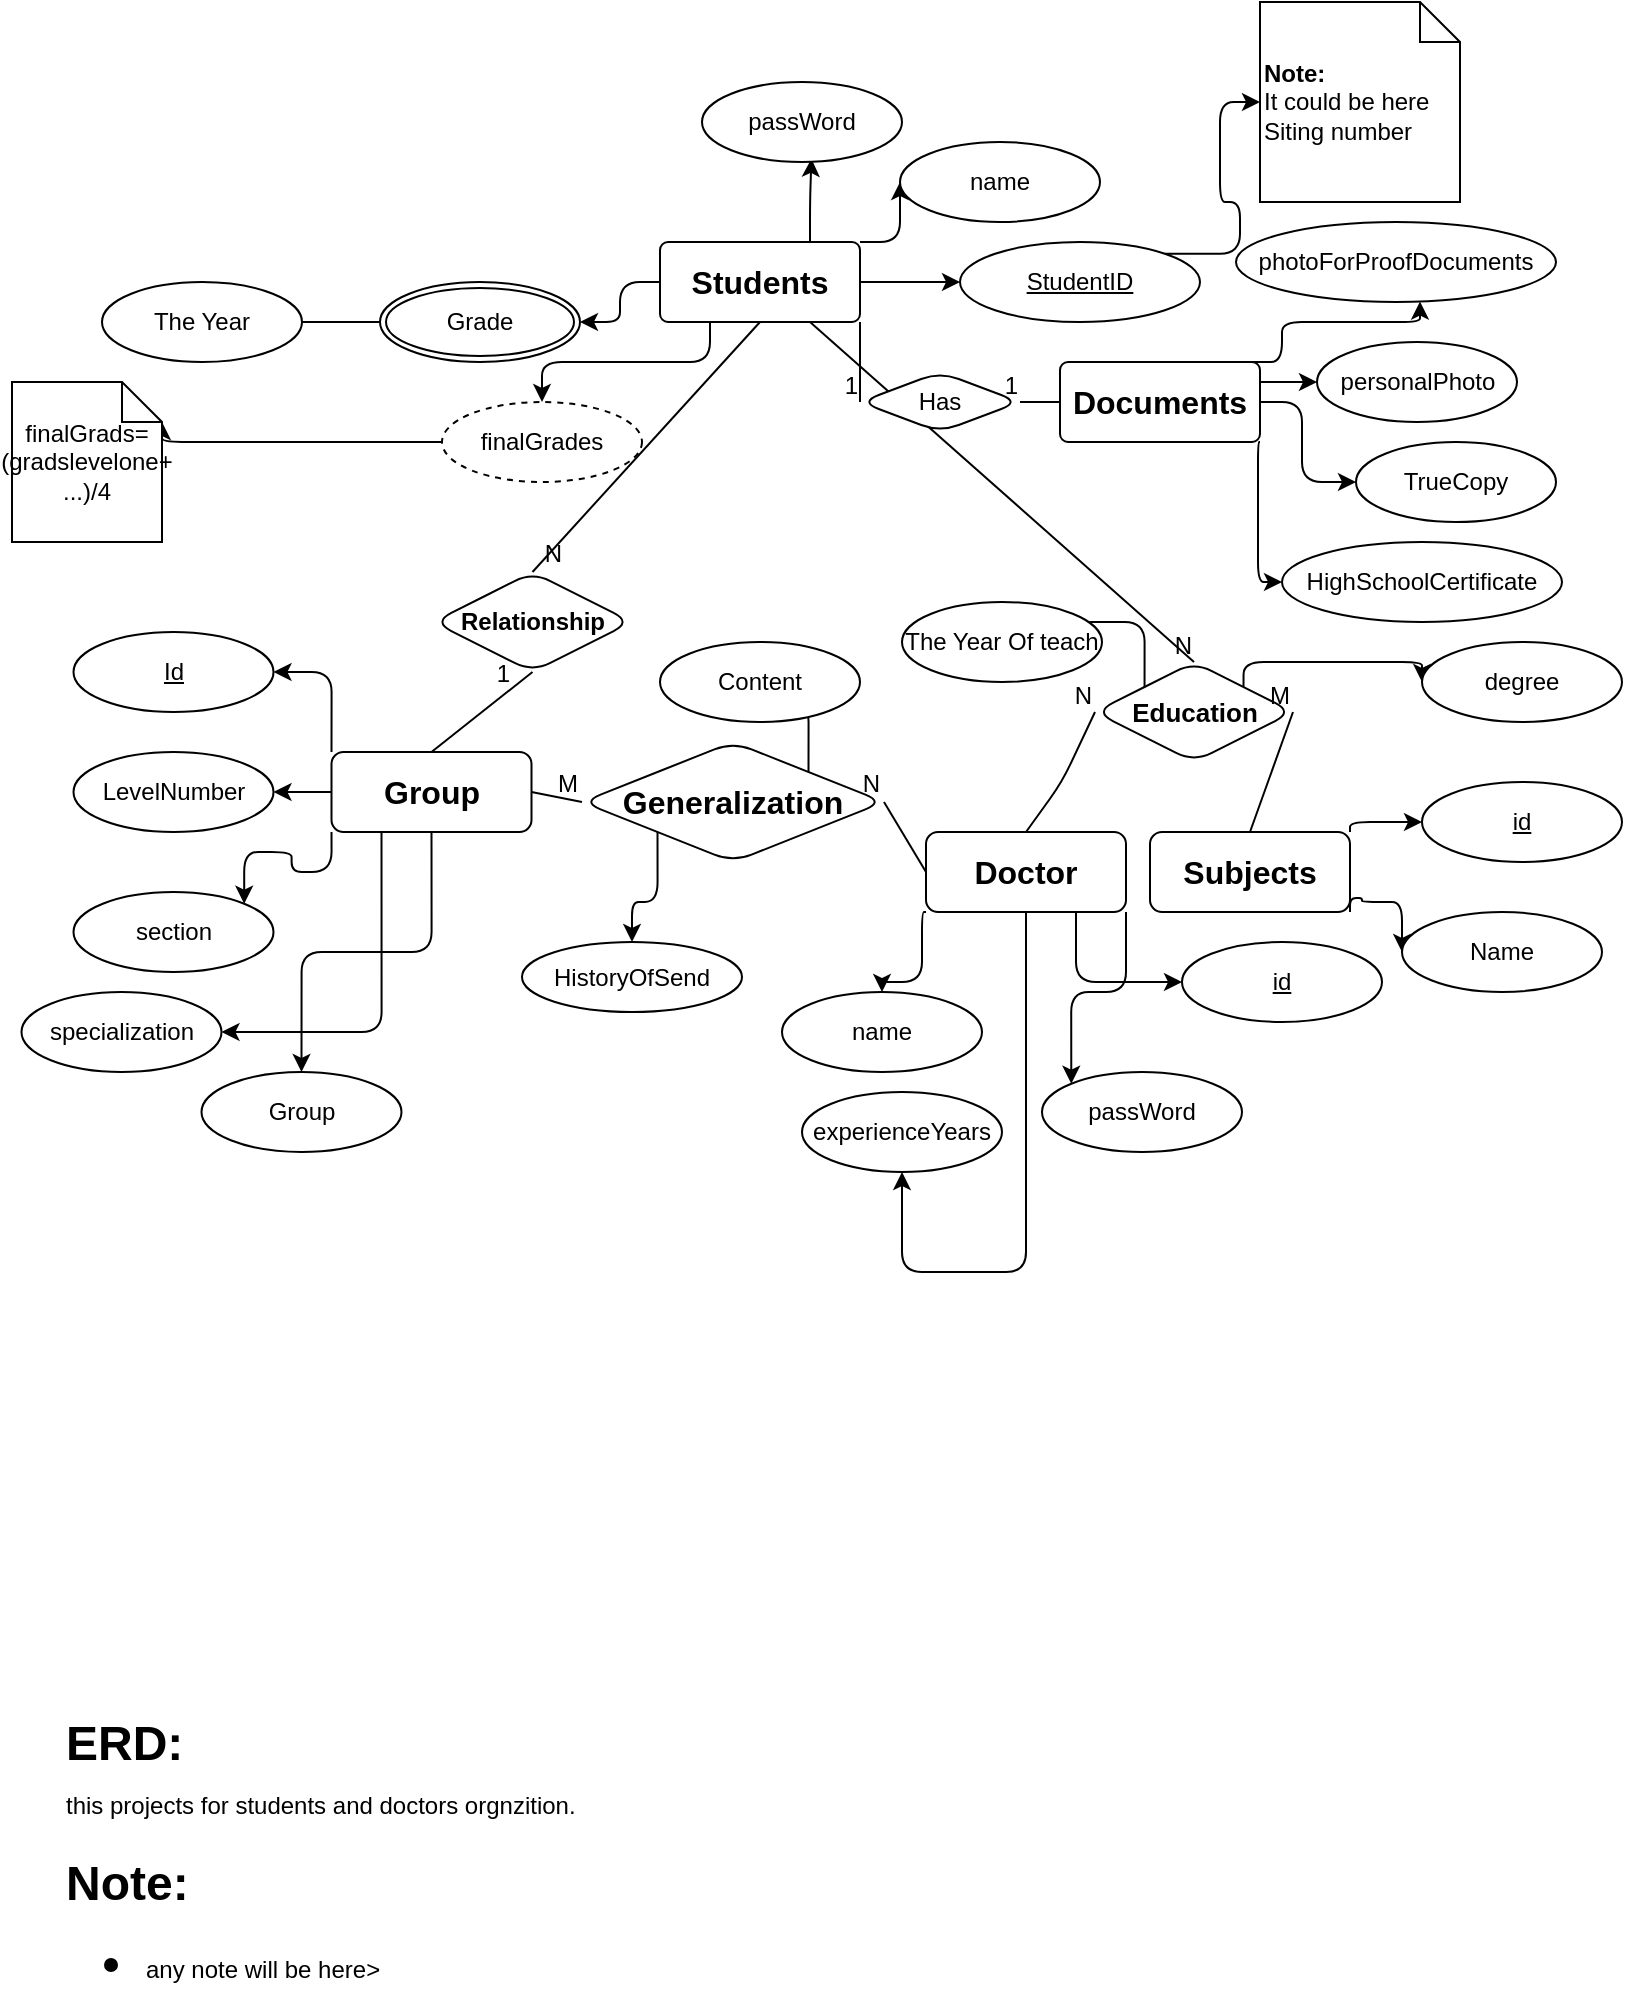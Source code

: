 <mxfile version="24.7.17" pages="9">
  <diagram name="Copy of Page-1" id="WJQ5kO8EqMigybF5Xzhi">
    <mxGraphModel dx="733" dy="477" grid="1" gridSize="10" guides="1" tooltips="1" connect="1" arrows="1" fold="1" page="1" pageScale="1" pageWidth="827" pageHeight="1169" math="0" shadow="0">
      <root>
        <mxCell id="-Vg7Qh3w8EWQ6ZvNK3pH-0" />
        <mxCell id="-Vg7Qh3w8EWQ6ZvNK3pH-1" parent="-Vg7Qh3w8EWQ6ZvNK3pH-0" />
        <mxCell id="-Vg7Qh3w8EWQ6ZvNK3pH-2" style="edgeStyle=orthogonalEdgeStyle;rounded=1;orthogonalLoop=1;jettySize=auto;html=1;exitX=1;exitY=0.5;exitDx=0;exitDy=0;" parent="-Vg7Qh3w8EWQ6ZvNK3pH-1" source="-Vg7Qh3w8EWQ6ZvNK3pH-6" target="-Vg7Qh3w8EWQ6ZvNK3pH-7" edge="1">
          <mxGeometry relative="1" as="geometry" />
        </mxCell>
        <mxCell id="-Vg7Qh3w8EWQ6ZvNK3pH-3" style="edgeStyle=orthogonalEdgeStyle;rounded=1;orthogonalLoop=1;jettySize=auto;html=1;exitX=1;exitY=0;exitDx=0;exitDy=0;entryX=0;entryY=0.5;entryDx=0;entryDy=0;" parent="-Vg7Qh3w8EWQ6ZvNK3pH-1" source="-Vg7Qh3w8EWQ6ZvNK3pH-6" target="-Vg7Qh3w8EWQ6ZvNK3pH-8" edge="1">
          <mxGeometry relative="1" as="geometry" />
        </mxCell>
        <mxCell id="-Vg7Qh3w8EWQ6ZvNK3pH-4" style="edgeStyle=orthogonalEdgeStyle;rounded=1;orthogonalLoop=1;jettySize=auto;html=1;exitX=0;exitY=0.5;exitDx=0;exitDy=0;entryX=1;entryY=0.5;entryDx=0;entryDy=0;" parent="-Vg7Qh3w8EWQ6ZvNK3pH-1" source="-Vg7Qh3w8EWQ6ZvNK3pH-6" target="-Vg7Qh3w8EWQ6ZvNK3pH-74" edge="1">
          <mxGeometry relative="1" as="geometry">
            <mxPoint x="289" y="200" as="targetPoint" />
          </mxGeometry>
        </mxCell>
        <mxCell id="-Vg7Qh3w8EWQ6ZvNK3pH-5" style="edgeStyle=orthogonalEdgeStyle;rounded=1;orthogonalLoop=1;jettySize=auto;html=1;exitX=0.25;exitY=1;exitDx=0;exitDy=0;entryX=0.5;entryY=0;entryDx=0;entryDy=0;" parent="-Vg7Qh3w8EWQ6ZvNK3pH-1" source="-Vg7Qh3w8EWQ6ZvNK3pH-6" target="-Vg7Qh3w8EWQ6ZvNK3pH-52" edge="1">
          <mxGeometry relative="1" as="geometry">
            <mxPoint x="319" y="240" as="targetPoint" />
          </mxGeometry>
        </mxCell>
        <mxCell id="7QMuCYFHQbzq9EkgtMsK-0" style="edgeStyle=orthogonalEdgeStyle;rounded=1;orthogonalLoop=1;jettySize=auto;html=1;exitX=0.75;exitY=0;exitDx=0;exitDy=0;entryX=0.547;entryY=0.96;entryDx=0;entryDy=0;entryPerimeter=0;" edge="1" parent="-Vg7Qh3w8EWQ6ZvNK3pH-1" source="-Vg7Qh3w8EWQ6ZvNK3pH-6" target="7QMuCYFHQbzq9EkgtMsK-1">
          <mxGeometry relative="1" as="geometry">
            <mxPoint x="404.034" y="130" as="targetPoint" />
          </mxGeometry>
        </mxCell>
        <mxCell id="-Vg7Qh3w8EWQ6ZvNK3pH-6" value="&lt;b&gt;&lt;font style=&quot;font-size: 16px;&quot;&gt;Students&lt;/font&gt;&lt;/b&gt;" style="rounded=1;arcSize=10;whiteSpace=wrap;html=1;align=center;" parent="-Vg7Qh3w8EWQ6ZvNK3pH-1" vertex="1">
          <mxGeometry x="329" y="160" width="100" height="40" as="geometry" />
        </mxCell>
        <mxCell id="-Vg7Qh3w8EWQ6ZvNK3pH-7" value="StudentID" style="ellipse;whiteSpace=wrap;html=1;align=center;fontStyle=4;rounded=1;" parent="-Vg7Qh3w8EWQ6ZvNK3pH-1" vertex="1">
          <mxGeometry x="479" y="160" width="120" height="40" as="geometry" />
        </mxCell>
        <mxCell id="-Vg7Qh3w8EWQ6ZvNK3pH-8" value="name" style="ellipse;whiteSpace=wrap;html=1;align=center;rounded=1;" parent="-Vg7Qh3w8EWQ6ZvNK3pH-1" vertex="1">
          <mxGeometry x="449" y="110" width="100" height="40" as="geometry" />
        </mxCell>
        <mxCell id="-Vg7Qh3w8EWQ6ZvNK3pH-9" value="&lt;b&gt;Note:&lt;/b&gt;&lt;div&gt;It could be here Siting number&lt;/div&gt;" style="shape=note;size=20;whiteSpace=wrap;html=1;align=left;rounded=1;" parent="-Vg7Qh3w8EWQ6ZvNK3pH-1" vertex="1">
          <mxGeometry x="629" y="40" width="100" height="100" as="geometry" />
        </mxCell>
        <mxCell id="-Vg7Qh3w8EWQ6ZvNK3pH-10" style="edgeStyle=orthogonalEdgeStyle;rounded=1;orthogonalLoop=1;jettySize=auto;html=1;exitX=1;exitY=0;exitDx=0;exitDy=0;entryX=0;entryY=0.5;entryDx=0;entryDy=0;entryPerimeter=0;" parent="-Vg7Qh3w8EWQ6ZvNK3pH-1" source="-Vg7Qh3w8EWQ6ZvNK3pH-7" target="-Vg7Qh3w8EWQ6ZvNK3pH-9" edge="1">
          <mxGeometry relative="1" as="geometry">
            <mxPoint x="579.0" y="170" as="sourcePoint" />
          </mxGeometry>
        </mxCell>
        <mxCell id="-Vg7Qh3w8EWQ6ZvNK3pH-11" style="edgeStyle=orthogonalEdgeStyle;rounded=1;orthogonalLoop=1;jettySize=auto;html=1;exitX=0;exitY=0.5;exitDx=0;exitDy=0;entryX=1;entryY=0.5;entryDx=0;entryDy=0;" parent="-Vg7Qh3w8EWQ6ZvNK3pH-1" source="-Vg7Qh3w8EWQ6ZvNK3pH-74" target="-Vg7Qh3w8EWQ6ZvNK3pH-12" edge="1">
          <mxGeometry relative="1" as="geometry">
            <mxPoint x="239" y="220" as="sourcePoint" />
            <Array as="points">
              <mxPoint x="140" y="200" />
              <mxPoint x="140" y="200" />
            </Array>
          </mxGeometry>
        </mxCell>
        <mxCell id="-Vg7Qh3w8EWQ6ZvNK3pH-12" value="The Year" style="ellipse;whiteSpace=wrap;html=1;align=center;rounded=1;" parent="-Vg7Qh3w8EWQ6ZvNK3pH-1" vertex="1">
          <mxGeometry x="50" y="180" width="100" height="40" as="geometry" />
        </mxCell>
        <mxCell id="-Vg7Qh3w8EWQ6ZvNK3pH-13" style="edgeStyle=orthogonalEdgeStyle;rounded=1;orthogonalLoop=1;jettySize=auto;html=1;exitX=1;exitY=1;exitDx=0;exitDy=0;entryX=0;entryY=0.5;entryDx=0;entryDy=0;entryPerimeter=0;" parent="-Vg7Qh3w8EWQ6ZvNK3pH-1" source="-Vg7Qh3w8EWQ6ZvNK3pH-65" target="-Vg7Qh3w8EWQ6ZvNK3pH-17" edge="1">
          <mxGeometry relative="1" as="geometry">
            <mxPoint x="524.574" y="254.142" as="sourcePoint" />
            <mxPoint x="637.5" y="340" as="targetPoint" />
            <Array as="points">
              <mxPoint x="628" y="260" />
            </Array>
          </mxGeometry>
        </mxCell>
        <mxCell id="-Vg7Qh3w8EWQ6ZvNK3pH-14" style="edgeStyle=orthogonalEdgeStyle;rounded=1;orthogonalLoop=1;jettySize=auto;html=1;exitX=1;exitY=0.5;exitDx=0;exitDy=0;entryX=0;entryY=0.5;entryDx=0;entryDy=0;" parent="-Vg7Qh3w8EWQ6ZvNK3pH-1" source="-Vg7Qh3w8EWQ6ZvNK3pH-65" target="-Vg7Qh3w8EWQ6ZvNK3pH-18" edge="1">
          <mxGeometry relative="1" as="geometry">
            <Array as="points">
              <mxPoint x="650" y="240" />
              <mxPoint x="650" y="280" />
            </Array>
            <mxPoint x="567" y="260" as="sourcePoint" />
          </mxGeometry>
        </mxCell>
        <mxCell id="-Vg7Qh3w8EWQ6ZvNK3pH-15" style="edgeStyle=orthogonalEdgeStyle;rounded=1;orthogonalLoop=1;jettySize=auto;html=1;exitX=1;exitY=0;exitDx=0;exitDy=0;entryX=0;entryY=0.5;entryDx=0;entryDy=0;" parent="-Vg7Qh3w8EWQ6ZvNK3pH-1" source="-Vg7Qh3w8EWQ6ZvNK3pH-65" target="-Vg7Qh3w8EWQ6ZvNK3pH-19" edge="1">
          <mxGeometry relative="1" as="geometry">
            <mxPoint x="609.426" y="254.142" as="sourcePoint" />
            <Array as="points">
              <mxPoint x="617" y="230" />
            </Array>
          </mxGeometry>
        </mxCell>
        <mxCell id="-Vg7Qh3w8EWQ6ZvNK3pH-16" style="edgeStyle=orthogonalEdgeStyle;rounded=1;orthogonalLoop=1;jettySize=auto;html=1;exitX=1;exitY=0;exitDx=0;exitDy=0;" parent="-Vg7Qh3w8EWQ6ZvNK3pH-1" source="-Vg7Qh3w8EWQ6ZvNK3pH-65" target="-Vg7Qh3w8EWQ6ZvNK3pH-20" edge="1">
          <mxGeometry relative="1" as="geometry">
            <mxPoint x="627" y="240" as="sourcePoint" />
            <Array as="points">
              <mxPoint x="640" y="220" />
              <mxPoint x="640" y="200" />
              <mxPoint x="709" y="200" />
            </Array>
          </mxGeometry>
        </mxCell>
        <mxCell id="-Vg7Qh3w8EWQ6ZvNK3pH-17" value="HighSchoolCertificate" style="ellipse;whiteSpace=wrap;html=1;align=center;rounded=1;" parent="-Vg7Qh3w8EWQ6ZvNK3pH-1" vertex="1">
          <mxGeometry x="640" y="310" width="140" height="40" as="geometry" />
        </mxCell>
        <mxCell id="-Vg7Qh3w8EWQ6ZvNK3pH-18" value="TrueCopy&lt;span style=&quot;color: rgba(0, 0, 0, 0); font-family: monospace; font-size: 0px; text-align: start; text-wrap: nowrap;&quot;&gt;%3CmxGraphModel%3E%3Croot%3E%3CmxCell%20id%3D%220%22%2F%3E%3CmxCell%20id%3D%221%22%20parent%3D%220%22%2F%3E%3CmxCell%20id%3D%222%22%20value%3D%22grades%22%20style%3D%22ellipse%3Bshape%3DdoubleEllipse%3Bmargin%3D3%3BwhiteSpace%3Dwrap%3Bhtml%3D1%3Balign%3Dcenter%3B%22%20vertex%3D%221%22%20parent%3D%221%22%3E%3CmxGeometry%20x%3D%22200%22%20y%3D%22180%22%20width%3D%22100%22%20height%3D%2240%22%20as%3D%22geometry%22%2F%3E%3C%2FmxCell%3E%3C%2Froot%3E%3C%2FmxGraphModel%3E&lt;/span&gt;" style="ellipse;whiteSpace=wrap;html=1;align=center;rounded=1;" parent="-Vg7Qh3w8EWQ6ZvNK3pH-1" vertex="1">
          <mxGeometry x="677" y="260" width="100" height="40" as="geometry" />
        </mxCell>
        <mxCell id="-Vg7Qh3w8EWQ6ZvNK3pH-19" value="personalPhoto&lt;span style=&quot;color: rgba(0, 0, 0, 0); font-family: monospace; font-size: 0px; text-align: start; text-wrap: nowrap;&quot;&gt;%3CmxGraphModel%3E%3Croot%3E%3CmxCell%20id%3D%220%22%2F%3E%3CmxCell%20id%3D%221%22%20parent%3D%220%22%2F%3E%3CmxCell%20id%3D%222%22%20value%3D%22grades%22%20style%3D%22ellipse%3Bshape%3DdoubleEllipse%3Bmargin%3D3%3BwhiteSpace%3Dwrap%3Bhtml%3D1%3Balign%3Dcenter%3B%22%20vertex%3D%221%22%20parent%3D%221%22%3E%3CmxGeometry%20x%3D%22200%22%20y%3D%22180%22%20width%3D%22100%22%20height%3D%2240%22%20as%3D%22geometry%22%2F%3E%3C%2FmxCell%3E%3C%2Froot%3E%3C%2FmxGraphModel%3E&lt;/span&gt;" style="ellipse;whiteSpace=wrap;html=1;align=center;rounded=1;" parent="-Vg7Qh3w8EWQ6ZvNK3pH-1" vertex="1">
          <mxGeometry x="657.5" y="210" width="100" height="40" as="geometry" />
        </mxCell>
        <mxCell id="-Vg7Qh3w8EWQ6ZvNK3pH-20" value="photoForProofDocuments" style="ellipse;whiteSpace=wrap;html=1;align=center;rounded=1;" parent="-Vg7Qh3w8EWQ6ZvNK3pH-1" vertex="1">
          <mxGeometry x="617" y="150" width="160" height="40" as="geometry" />
        </mxCell>
        <mxCell id="-Vg7Qh3w8EWQ6ZvNK3pH-21" style="edgeStyle=orthogonalEdgeStyle;rounded=1;orthogonalLoop=1;jettySize=auto;html=1;exitX=0;exitY=0;exitDx=0;exitDy=0;entryX=1;entryY=0.5;entryDx=0;entryDy=0;" parent="-Vg7Qh3w8EWQ6ZvNK3pH-1" source="-Vg7Qh3w8EWQ6ZvNK3pH-26" target="-Vg7Qh3w8EWQ6ZvNK3pH-28" edge="1">
          <mxGeometry relative="1" as="geometry" />
        </mxCell>
        <mxCell id="-Vg7Qh3w8EWQ6ZvNK3pH-22" style="edgeStyle=orthogonalEdgeStyle;rounded=1;orthogonalLoop=1;jettySize=auto;html=1;exitX=0;exitY=1;exitDx=0;exitDy=0;entryX=1;entryY=0;entryDx=0;entryDy=0;" parent="-Vg7Qh3w8EWQ6ZvNK3pH-1" source="-Vg7Qh3w8EWQ6ZvNK3pH-26" target="-Vg7Qh3w8EWQ6ZvNK3pH-29" edge="1">
          <mxGeometry relative="1" as="geometry" />
        </mxCell>
        <mxCell id="-Vg7Qh3w8EWQ6ZvNK3pH-23" style="edgeStyle=orthogonalEdgeStyle;rounded=1;orthogonalLoop=1;jettySize=auto;html=1;exitX=0;exitY=0.5;exitDx=0;exitDy=0;entryX=1;entryY=0.5;entryDx=0;entryDy=0;" parent="-Vg7Qh3w8EWQ6ZvNK3pH-1" source="-Vg7Qh3w8EWQ6ZvNK3pH-26" target="-Vg7Qh3w8EWQ6ZvNK3pH-27" edge="1">
          <mxGeometry relative="1" as="geometry" />
        </mxCell>
        <mxCell id="-Vg7Qh3w8EWQ6ZvNK3pH-24" style="edgeStyle=orthogonalEdgeStyle;rounded=1;orthogonalLoop=1;jettySize=auto;html=1;exitX=0.25;exitY=1;exitDx=0;exitDy=0;entryX=1;entryY=0.5;entryDx=0;entryDy=0;" parent="-Vg7Qh3w8EWQ6ZvNK3pH-1" source="-Vg7Qh3w8EWQ6ZvNK3pH-26" target="-Vg7Qh3w8EWQ6ZvNK3pH-30" edge="1">
          <mxGeometry relative="1" as="geometry">
            <Array as="points">
              <mxPoint x="189.75" y="555" />
            </Array>
          </mxGeometry>
        </mxCell>
        <mxCell id="-Vg7Qh3w8EWQ6ZvNK3pH-25" style="edgeStyle=orthogonalEdgeStyle;rounded=1;orthogonalLoop=1;jettySize=auto;html=1;exitX=0.5;exitY=1;exitDx=0;exitDy=0;entryX=0.5;entryY=0;entryDx=0;entryDy=0;" parent="-Vg7Qh3w8EWQ6ZvNK3pH-1" source="-Vg7Qh3w8EWQ6ZvNK3pH-26" target="-Vg7Qh3w8EWQ6ZvNK3pH-31" edge="1">
          <mxGeometry relative="1" as="geometry" />
        </mxCell>
        <mxCell id="-Vg7Qh3w8EWQ6ZvNK3pH-26" value="&lt;font style=&quot;font-size: 16px;&quot;&gt;&lt;b&gt;Group&lt;/b&gt;&lt;/font&gt;" style="whiteSpace=wrap;html=1;align=center;rounded=1;" parent="-Vg7Qh3w8EWQ6ZvNK3pH-1" vertex="1">
          <mxGeometry x="164.75" y="415" width="100" height="40" as="geometry" />
        </mxCell>
        <mxCell id="-Vg7Qh3w8EWQ6ZvNK3pH-27" value="LevelNumber" style="ellipse;whiteSpace=wrap;html=1;align=center;rounded=1;" parent="-Vg7Qh3w8EWQ6ZvNK3pH-1" vertex="1">
          <mxGeometry x="35.75" y="415" width="100" height="40" as="geometry" />
        </mxCell>
        <mxCell id="-Vg7Qh3w8EWQ6ZvNK3pH-28" value="Id" style="ellipse;whiteSpace=wrap;html=1;align=center;fontStyle=4;rounded=1;" parent="-Vg7Qh3w8EWQ6ZvNK3pH-1" vertex="1">
          <mxGeometry x="35.75" y="355" width="100" height="40" as="geometry" />
        </mxCell>
        <mxCell id="-Vg7Qh3w8EWQ6ZvNK3pH-29" value="section&lt;span style=&quot;color: rgba(0, 0, 0, 0); font-family: monospace; font-size: 0px; text-align: start; text-wrap: nowrap;&quot;&gt;%3CmxGraphModel%3E%3Croot%3E%3CmxCell%20id%3D%220%22%2F%3E%3CmxCell%20id%3D%221%22%20parent%3D%220%22%2F%3E%3CmxCell%20id%3D%222%22%20value%3D%22LevelNumber%22%20style%3D%22ellipse%3BwhiteSpace%3Dwrap%3Bhtml%3D1%3Balign%3Dcenter%3B%22%20vertex%3D%221%22%20parent%3D%221%22%3E%3CmxGeometry%20x%3D%22200%22%20y%3D%22420%22%20width%3D%22100%22%20height%3D%2240%22%20as%3D%22geometry%22%2F%3E%3C%2FmxCell%3E%3C%2Froot%3E%3C%2FmxGraphModel%3E&lt;/span&gt;" style="ellipse;whiteSpace=wrap;html=1;align=center;rounded=1;" parent="-Vg7Qh3w8EWQ6ZvNK3pH-1" vertex="1">
          <mxGeometry x="35.75" y="485" width="100" height="40" as="geometry" />
        </mxCell>
        <mxCell id="-Vg7Qh3w8EWQ6ZvNK3pH-30" value="specialization" style="ellipse;whiteSpace=wrap;html=1;align=center;rounded=1;" parent="-Vg7Qh3w8EWQ6ZvNK3pH-1" vertex="1">
          <mxGeometry x="9.75" y="535" width="100" height="40" as="geometry" />
        </mxCell>
        <mxCell id="-Vg7Qh3w8EWQ6ZvNK3pH-31" value="Group" style="ellipse;whiteSpace=wrap;html=1;align=center;rounded=1;" parent="-Vg7Qh3w8EWQ6ZvNK3pH-1" vertex="1">
          <mxGeometry x="99.75" y="575" width="100" height="40" as="geometry" />
        </mxCell>
        <mxCell id="-Vg7Qh3w8EWQ6ZvNK3pH-32" value="&lt;b&gt;Relationship&lt;/b&gt;" style="shape=rhombus;perimeter=rhombusPerimeter;whiteSpace=wrap;html=1;align=center;rounded=1;" parent="-Vg7Qh3w8EWQ6ZvNK3pH-1" vertex="1">
          <mxGeometry x="215.75" y="325" width="99" height="50" as="geometry" />
        </mxCell>
        <mxCell id="-Vg7Qh3w8EWQ6ZvNK3pH-33" style="edgeStyle=orthogonalEdgeStyle;rounded=1;orthogonalLoop=1;jettySize=auto;html=1;exitX=0.75;exitY=1;exitDx=0;exitDy=0;entryX=0;entryY=0.5;entryDx=0;entryDy=0;" parent="-Vg7Qh3w8EWQ6ZvNK3pH-1" source="-Vg7Qh3w8EWQ6ZvNK3pH-36" target="-Vg7Qh3w8EWQ6ZvNK3pH-47" edge="1">
          <mxGeometry relative="1" as="geometry">
            <mxPoint x="531" y="520" as="targetPoint" />
            <Array as="points">
              <mxPoint x="537" y="530" />
            </Array>
          </mxGeometry>
        </mxCell>
        <mxCell id="-Vg7Qh3w8EWQ6ZvNK3pH-34" style="edgeStyle=orthogonalEdgeStyle;rounded=1;orthogonalLoop=1;jettySize=auto;html=1;exitX=0;exitY=1;exitDx=0;exitDy=0;entryX=0.5;entryY=0;entryDx=0;entryDy=0;" parent="-Vg7Qh3w8EWQ6ZvNK3pH-1" source="-Vg7Qh3w8EWQ6ZvNK3pH-36" target="-Vg7Qh3w8EWQ6ZvNK3pH-46" edge="1">
          <mxGeometry relative="1" as="geometry">
            <Array as="points">
              <mxPoint x="460" y="495" />
              <mxPoint x="460" y="530" />
              <mxPoint x="440" y="530" />
            </Array>
          </mxGeometry>
        </mxCell>
        <mxCell id="-Vg7Qh3w8EWQ6ZvNK3pH-35" style="edgeStyle=orthogonalEdgeStyle;rounded=1;orthogonalLoop=1;jettySize=auto;html=1;exitX=0.5;exitY=1;exitDx=0;exitDy=0;" parent="-Vg7Qh3w8EWQ6ZvNK3pH-1" source="-Vg7Qh3w8EWQ6ZvNK3pH-36" target="-Vg7Qh3w8EWQ6ZvNK3pH-48" edge="1">
          <mxGeometry relative="1" as="geometry">
            <Array as="points">
              <mxPoint x="512" y="675" />
            </Array>
          </mxGeometry>
        </mxCell>
        <mxCell id="7QMuCYFHQbzq9EkgtMsK-5" style="edgeStyle=orthogonalEdgeStyle;rounded=1;orthogonalLoop=1;jettySize=auto;html=1;exitX=1;exitY=1;exitDx=0;exitDy=0;entryX=0;entryY=0;entryDx=0;entryDy=0;" edge="1" parent="-Vg7Qh3w8EWQ6ZvNK3pH-1" source="-Vg7Qh3w8EWQ6ZvNK3pH-36" target="7QMuCYFHQbzq9EkgtMsK-2">
          <mxGeometry relative="1" as="geometry" />
        </mxCell>
        <mxCell id="-Vg7Qh3w8EWQ6ZvNK3pH-36" value="&lt;font style=&quot;font-size: 16px;&quot;&gt;&lt;b&gt;Doctor&lt;/b&gt;&lt;/font&gt;" style="whiteSpace=wrap;html=1;align=center;rounded=1;" parent="-Vg7Qh3w8EWQ6ZvNK3pH-1" vertex="1">
          <mxGeometry x="462" y="455" width="100" height="40" as="geometry" />
        </mxCell>
        <mxCell id="-Vg7Qh3w8EWQ6ZvNK3pH-37" style="edgeStyle=orthogonalEdgeStyle;rounded=1;orthogonalLoop=1;jettySize=auto;html=1;exitX=1;exitY=0;exitDx=0;exitDy=0;entryX=0;entryY=0.5;entryDx=0;entryDy=0;" parent="-Vg7Qh3w8EWQ6ZvNK3pH-1" source="-Vg7Qh3w8EWQ6ZvNK3pH-39" target="-Vg7Qh3w8EWQ6ZvNK3pH-44" edge="1">
          <mxGeometry relative="1" as="geometry">
            <Array as="points">
              <mxPoint x="674" y="450" />
            </Array>
          </mxGeometry>
        </mxCell>
        <mxCell id="-Vg7Qh3w8EWQ6ZvNK3pH-38" style="edgeStyle=orthogonalEdgeStyle;rounded=1;orthogonalLoop=1;jettySize=auto;html=1;entryX=0;entryY=0.5;entryDx=0;entryDy=0;exitX=1;exitY=1;exitDx=0;exitDy=0;" parent="-Vg7Qh3w8EWQ6ZvNK3pH-1" source="-Vg7Qh3w8EWQ6ZvNK3pH-39" target="-Vg7Qh3w8EWQ6ZvNK3pH-45" edge="1">
          <mxGeometry relative="1" as="geometry">
            <Array as="points">
              <mxPoint x="680" y="488" />
              <mxPoint x="680" y="490" />
              <mxPoint x="700" y="490" />
            </Array>
            <mxPoint x="680" y="490" as="sourcePoint" />
          </mxGeometry>
        </mxCell>
        <mxCell id="-Vg7Qh3w8EWQ6ZvNK3pH-39" value="&lt;font style=&quot;font-size: 16px;&quot;&gt;&lt;b&gt;Subjects&lt;/b&gt;&lt;/font&gt;" style="whiteSpace=wrap;html=1;align=center;rounded=1;" parent="-Vg7Qh3w8EWQ6ZvNK3pH-1" vertex="1">
          <mxGeometry x="574" y="455" width="100" height="40" as="geometry" />
        </mxCell>
        <mxCell id="-Vg7Qh3w8EWQ6ZvNK3pH-40" value="" style="endArrow=none;html=1;rounded=1;entryX=0.5;entryY=0;entryDx=0;entryDy=0;exitX=0.5;exitY=1;exitDx=0;exitDy=0;" parent="-Vg7Qh3w8EWQ6ZvNK3pH-1" source="-Vg7Qh3w8EWQ6ZvNK3pH-6" target="-Vg7Qh3w8EWQ6ZvNK3pH-32" edge="1">
          <mxGeometry relative="1" as="geometry">
            <mxPoint x="229" y="250" as="sourcePoint" />
            <mxPoint x="389" y="250" as="targetPoint" />
          </mxGeometry>
        </mxCell>
        <mxCell id="-Vg7Qh3w8EWQ6ZvNK3pH-41" value="1" style="resizable=0;html=1;whiteSpace=wrap;align=right;verticalAlign=bottom;rounded=1;" parent="-Vg7Qh3w8EWQ6ZvNK3pH-40" connectable="0" vertex="1">
          <mxGeometry x="1" relative="1" as="geometry">
            <mxPoint x="-10" y="60" as="offset" />
          </mxGeometry>
        </mxCell>
        <mxCell id="-Vg7Qh3w8EWQ6ZvNK3pH-42" value="" style="endArrow=none;html=1;rounded=1;exitX=0.5;exitY=0;exitDx=0;exitDy=0;entryX=0.5;entryY=1;entryDx=0;entryDy=0;" parent="-Vg7Qh3w8EWQ6ZvNK3pH-1" source="-Vg7Qh3w8EWQ6ZvNK3pH-26" target="-Vg7Qh3w8EWQ6ZvNK3pH-32" edge="1">
          <mxGeometry relative="1" as="geometry">
            <mxPoint x="254.75" y="375" as="sourcePoint" />
            <mxPoint x="414.75" y="375" as="targetPoint" />
          </mxGeometry>
        </mxCell>
        <mxCell id="-Vg7Qh3w8EWQ6ZvNK3pH-43" value="N" style="resizable=0;html=1;whiteSpace=wrap;align=right;verticalAlign=bottom;rounded=1;" parent="-Vg7Qh3w8EWQ6ZvNK3pH-42" connectable="0" vertex="1">
          <mxGeometry x="1" relative="1" as="geometry">
            <mxPoint x="16" y="-50" as="offset" />
          </mxGeometry>
        </mxCell>
        <mxCell id="-Vg7Qh3w8EWQ6ZvNK3pH-44" value="&lt;u&gt;id&lt;/u&gt;" style="ellipse;whiteSpace=wrap;html=1;align=center;rounded=1;" parent="-Vg7Qh3w8EWQ6ZvNK3pH-1" vertex="1">
          <mxGeometry x="710" y="430" width="100" height="40" as="geometry" />
        </mxCell>
        <mxCell id="-Vg7Qh3w8EWQ6ZvNK3pH-45" value="Name" style="ellipse;whiteSpace=wrap;html=1;align=center;rounded=1;" parent="-Vg7Qh3w8EWQ6ZvNK3pH-1" vertex="1">
          <mxGeometry x="700" y="495" width="100" height="40" as="geometry" />
        </mxCell>
        <mxCell id="-Vg7Qh3w8EWQ6ZvNK3pH-46" value="name" style="ellipse;whiteSpace=wrap;html=1;align=center;rounded=1;" parent="-Vg7Qh3w8EWQ6ZvNK3pH-1" vertex="1">
          <mxGeometry x="390" y="535" width="100" height="40" as="geometry" />
        </mxCell>
        <mxCell id="-Vg7Qh3w8EWQ6ZvNK3pH-47" value="id" style="ellipse;whiteSpace=wrap;html=1;align=center;fontStyle=4;rounded=1;" parent="-Vg7Qh3w8EWQ6ZvNK3pH-1" vertex="1">
          <mxGeometry x="590" y="510" width="100" height="40" as="geometry" />
        </mxCell>
        <mxCell id="-Vg7Qh3w8EWQ6ZvNK3pH-48" value="experienceYears" style="ellipse;whiteSpace=wrap;html=1;align=center;rounded=1;" parent="-Vg7Qh3w8EWQ6ZvNK3pH-1" vertex="1">
          <mxGeometry x="400" y="585" width="100" height="40" as="geometry" />
        </mxCell>
        <mxCell id="-Vg7Qh3w8EWQ6ZvNK3pH-49" value="&lt;h1 style=&quot;margin-top: 0px;&quot;&gt;ERD:&lt;/h1&gt;&lt;p style=&quot;line-height: 0%;&quot;&gt;this projects for students and doctors orgnzition.&lt;/p&gt;" style="text;html=1;whiteSpace=wrap;overflow=hidden;rounded=1;" parent="-Vg7Qh3w8EWQ6ZvNK3pH-1" vertex="1">
          <mxGeometry x="30" y="890" width="710" height="80" as="geometry" />
        </mxCell>
        <mxCell id="-Vg7Qh3w8EWQ6ZvNK3pH-50" value="&lt;h1 style=&quot;margin-top: 0px; margin-bottom: 8px; line-height: 120%;&quot;&gt;&lt;span style=&quot;background-color: initial;&quot;&gt;Note:&lt;/span&gt;&lt;/h1&gt;&lt;h1 style=&quot;margin-top: 0px; line-height: 0%;&quot;&gt;&lt;ul style=&quot;margin-bottom: 0px; line-height: 0%;&quot;&gt;&lt;li&gt;&lt;span style=&quot;background-color: initial; font-size: 12px; font-weight: normal;&quot;&gt;any note will be here&amp;gt;&lt;/span&gt;&lt;/li&gt;&lt;/ul&gt;&lt;/h1&gt;" style="text;html=1;whiteSpace=wrap;overflow=hidden;rounded=1;" parent="-Vg7Qh3w8EWQ6ZvNK3pH-1" vertex="1">
          <mxGeometry x="30" y="960" width="710" height="80" as="geometry" />
        </mxCell>
        <mxCell id="-Vg7Qh3w8EWQ6ZvNK3pH-51" style="edgeStyle=orthogonalEdgeStyle;rounded=1;orthogonalLoop=1;jettySize=auto;html=1;exitX=0;exitY=0.5;exitDx=0;exitDy=0;entryX=0;entryY=0;entryDx=75;entryDy=20;entryPerimeter=0;" parent="-Vg7Qh3w8EWQ6ZvNK3pH-1" source="-Vg7Qh3w8EWQ6ZvNK3pH-52" target="-Vg7Qh3w8EWQ6ZvNK3pH-73" edge="1">
          <mxGeometry relative="1" as="geometry">
            <mxPoint x="90" y="270" as="targetPoint" />
            <Array as="points">
              <mxPoint x="80" y="260" />
            </Array>
          </mxGeometry>
        </mxCell>
        <mxCell id="-Vg7Qh3w8EWQ6ZvNK3pH-52" value="finalGrades" style="ellipse;whiteSpace=wrap;html=1;align=center;dashed=1;rounded=1;" parent="-Vg7Qh3w8EWQ6ZvNK3pH-1" vertex="1">
          <mxGeometry x="220" y="240" width="100" height="40" as="geometry" />
        </mxCell>
        <mxCell id="-Vg7Qh3w8EWQ6ZvNK3pH-53" style="edgeStyle=orthogonalEdgeStyle;rounded=1;orthogonalLoop=1;jettySize=auto;html=1;exitX=1;exitY=0;exitDx=0;exitDy=0;entryX=0;entryY=0.5;entryDx=0;entryDy=0;" parent="-Vg7Qh3w8EWQ6ZvNK3pH-1" source="-Vg7Qh3w8EWQ6ZvNK3pH-54" target="-Vg7Qh3w8EWQ6ZvNK3pH-71" edge="1">
          <mxGeometry relative="1" as="geometry">
            <Array as="points">
              <mxPoint x="621" y="370" />
            </Array>
          </mxGeometry>
        </mxCell>
        <mxCell id="OKOUaxX6ehHlvi0BNRDA-0" style="edgeStyle=orthogonalEdgeStyle;rounded=1;orthogonalLoop=1;jettySize=auto;html=1;exitX=0;exitY=1;exitDx=0;exitDy=0;entryX=1;entryY=0;entryDx=0;entryDy=0;" parent="-Vg7Qh3w8EWQ6ZvNK3pH-1" source="-Vg7Qh3w8EWQ6ZvNK3pH-54" target="-Vg7Qh3w8EWQ6ZvNK3pH-72" edge="1">
          <mxGeometry relative="1" as="geometry" />
        </mxCell>
        <mxCell id="-Vg7Qh3w8EWQ6ZvNK3pH-54" value="&lt;b style=&quot;&quot;&gt;&lt;font style=&quot;font-size: 13px;&quot;&gt;Education&lt;/font&gt;&lt;/b&gt;" style="shape=rhombus;perimeter=rhombusPerimeter;whiteSpace=wrap;html=1;align=center;rounded=1;" parent="-Vg7Qh3w8EWQ6ZvNK3pH-1" vertex="1">
          <mxGeometry x="546.5" y="370" width="99" height="50" as="geometry" />
        </mxCell>
        <mxCell id="-Vg7Qh3w8EWQ6ZvNK3pH-55" value="" style="endArrow=none;html=1;rounded=1;exitX=0.5;exitY=0;exitDx=0;exitDy=0;entryX=1;entryY=0.5;entryDx=0;entryDy=0;" parent="-Vg7Qh3w8EWQ6ZvNK3pH-1" source="-Vg7Qh3w8EWQ6ZvNK3pH-39" target="-Vg7Qh3w8EWQ6ZvNK3pH-54" edge="1">
          <mxGeometry relative="1" as="geometry">
            <mxPoint x="450" y="490" as="sourcePoint" />
            <mxPoint x="610" y="490" as="targetPoint" />
            <Array as="points" />
          </mxGeometry>
        </mxCell>
        <mxCell id="-Vg7Qh3w8EWQ6ZvNK3pH-56" value="M" style="resizable=0;html=1;whiteSpace=wrap;align=right;verticalAlign=bottom;rounded=1;" parent="-Vg7Qh3w8EWQ6ZvNK3pH-55" connectable="0" vertex="1">
          <mxGeometry x="1" relative="1" as="geometry" />
        </mxCell>
        <mxCell id="-Vg7Qh3w8EWQ6ZvNK3pH-57" value="" style="endArrow=none;html=1;rounded=1;exitX=0.75;exitY=1;exitDx=0;exitDy=0;entryX=0.5;entryY=0;entryDx=0;entryDy=0;" parent="-Vg7Qh3w8EWQ6ZvNK3pH-1" source="-Vg7Qh3w8EWQ6ZvNK3pH-6" target="-Vg7Qh3w8EWQ6ZvNK3pH-54" edge="1">
          <mxGeometry relative="1" as="geometry">
            <mxPoint x="508" y="360" as="sourcePoint" />
            <mxPoint x="419" y="330" as="targetPoint" />
          </mxGeometry>
        </mxCell>
        <mxCell id="-Vg7Qh3w8EWQ6ZvNK3pH-58" value="N" style="resizable=0;html=1;whiteSpace=wrap;align=right;verticalAlign=bottom;rounded=1;" parent="-Vg7Qh3w8EWQ6ZvNK3pH-57" connectable="0" vertex="1">
          <mxGeometry x="1" relative="1" as="geometry" />
        </mxCell>
        <mxCell id="-Vg7Qh3w8EWQ6ZvNK3pH-65" value="&lt;b&gt;&lt;font style=&quot;font-size: 16px;&quot;&gt;Documents&lt;/font&gt;&lt;/b&gt;" style="rounded=1;arcSize=10;whiteSpace=wrap;html=1;align=center;" parent="-Vg7Qh3w8EWQ6ZvNK3pH-1" vertex="1">
          <mxGeometry x="529" y="220" width="100" height="40" as="geometry" />
        </mxCell>
        <mxCell id="-Vg7Qh3w8EWQ6ZvNK3pH-66" value="Has" style="shape=rhombus;perimeter=rhombusPerimeter;whiteSpace=wrap;html=1;align=center;rounded=1;" parent="-Vg7Qh3w8EWQ6ZvNK3pH-1" vertex="1">
          <mxGeometry x="429" y="225" width="80" height="30" as="geometry" />
        </mxCell>
        <mxCell id="-Vg7Qh3w8EWQ6ZvNK3pH-67" value="" style="endArrow=none;html=1;rounded=1;exitX=1;exitY=1;exitDx=0;exitDy=0;entryX=0;entryY=0.5;entryDx=0;entryDy=0;" parent="-Vg7Qh3w8EWQ6ZvNK3pH-1" source="-Vg7Qh3w8EWQ6ZvNK3pH-6" target="-Vg7Qh3w8EWQ6ZvNK3pH-66" edge="1">
          <mxGeometry relative="1" as="geometry">
            <mxPoint x="440" y="280" as="sourcePoint" />
            <mxPoint x="600" y="280" as="targetPoint" />
          </mxGeometry>
        </mxCell>
        <mxCell id="-Vg7Qh3w8EWQ6ZvNK3pH-68" value="1" style="resizable=0;html=1;whiteSpace=wrap;align=right;verticalAlign=bottom;rounded=1;" parent="-Vg7Qh3w8EWQ6ZvNK3pH-67" connectable="0" vertex="1">
          <mxGeometry x="1" relative="1" as="geometry" />
        </mxCell>
        <mxCell id="-Vg7Qh3w8EWQ6ZvNK3pH-69" value="" style="endArrow=none;html=1;rounded=1;entryX=1;entryY=0.5;entryDx=0;entryDy=0;exitX=0;exitY=0.5;exitDx=0;exitDy=0;" parent="-Vg7Qh3w8EWQ6ZvNK3pH-1" source="-Vg7Qh3w8EWQ6ZvNK3pH-65" target="-Vg7Qh3w8EWQ6ZvNK3pH-66" edge="1">
          <mxGeometry relative="1" as="geometry">
            <mxPoint x="490" y="290" as="sourcePoint" />
            <mxPoint x="650" y="290" as="targetPoint" />
          </mxGeometry>
        </mxCell>
        <mxCell id="-Vg7Qh3w8EWQ6ZvNK3pH-70" value="1" style="resizable=0;html=1;whiteSpace=wrap;align=right;verticalAlign=bottom;rounded=1;" parent="-Vg7Qh3w8EWQ6ZvNK3pH-69" connectable="0" vertex="1">
          <mxGeometry x="1" relative="1" as="geometry" />
        </mxCell>
        <mxCell id="-Vg7Qh3w8EWQ6ZvNK3pH-71" value="degree" style="ellipse;whiteSpace=wrap;html=1;align=center;rounded=1;" parent="-Vg7Qh3w8EWQ6ZvNK3pH-1" vertex="1">
          <mxGeometry x="710" y="360" width="100" height="40" as="geometry" />
        </mxCell>
        <mxCell id="-Vg7Qh3w8EWQ6ZvNK3pH-72" value="The Year Of teach" style="ellipse;whiteSpace=wrap;html=1;align=center;rounded=1;" parent="-Vg7Qh3w8EWQ6ZvNK3pH-1" vertex="1">
          <mxGeometry x="450" y="340" width="100" height="40" as="geometry" />
        </mxCell>
        <mxCell id="-Vg7Qh3w8EWQ6ZvNK3pH-73" value="finalGrads= (gradslevelone+ ...)/4" style="shape=note;size=20;whiteSpace=wrap;html=1;rounded=1;" parent="-Vg7Qh3w8EWQ6ZvNK3pH-1" vertex="1">
          <mxGeometry x="5" y="230" width="75" height="80" as="geometry" />
        </mxCell>
        <mxCell id="-Vg7Qh3w8EWQ6ZvNK3pH-74" value="Grade" style="ellipse;shape=doubleEllipse;margin=3;whiteSpace=wrap;html=1;align=center;rounded=1;" parent="-Vg7Qh3w8EWQ6ZvNK3pH-1" vertex="1">
          <mxGeometry x="189" y="180" width="100" height="40" as="geometry" />
        </mxCell>
        <mxCell id="OKOUaxX6ehHlvi0BNRDA-1" value="" style="endArrow=none;html=1;rounded=1;entryX=0;entryY=0.5;entryDx=0;entryDy=0;exitX=0.5;exitY=0;exitDx=0;exitDy=0;" parent="-Vg7Qh3w8EWQ6ZvNK3pH-1" source="-Vg7Qh3w8EWQ6ZvNK3pH-36" target="-Vg7Qh3w8EWQ6ZvNK3pH-54" edge="1">
          <mxGeometry relative="1" as="geometry">
            <mxPoint x="340" y="480" as="sourcePoint" />
            <mxPoint x="500" y="480" as="targetPoint" />
            <Array as="points">
              <mxPoint x="530" y="430" />
            </Array>
          </mxGeometry>
        </mxCell>
        <mxCell id="OKOUaxX6ehHlvi0BNRDA-2" value="N" style="resizable=0;html=1;whiteSpace=wrap;align=right;verticalAlign=bottom;rounded=1;" parent="OKOUaxX6ehHlvi0BNRDA-1" connectable="0" vertex="1">
          <mxGeometry x="1" relative="1" as="geometry" />
        </mxCell>
        <mxCell id="7QMuCYFHQbzq9EkgtMsK-1" value="passWord" style="ellipse;whiteSpace=wrap;html=1;align=center;rounded=1;" vertex="1" parent="-Vg7Qh3w8EWQ6ZvNK3pH-1">
          <mxGeometry x="350" y="80" width="100" height="40" as="geometry" />
        </mxCell>
        <mxCell id="7QMuCYFHQbzq9EkgtMsK-2" value="passWord" style="ellipse;whiteSpace=wrap;html=1;align=center;rounded=1;" vertex="1" parent="-Vg7Qh3w8EWQ6ZvNK3pH-1">
          <mxGeometry x="520" y="575" width="100" height="40" as="geometry" />
        </mxCell>
        <mxCell id="GNWpYOE8AAGyfQxe1R97-12" style="edgeStyle=orthogonalEdgeStyle;rounded=1;orthogonalLoop=1;jettySize=auto;html=1;exitX=1;exitY=0;exitDx=0;exitDy=0;entryX=0;entryY=1;entryDx=0;entryDy=0;" edge="1" parent="-Vg7Qh3w8EWQ6ZvNK3pH-1" source="GNWpYOE8AAGyfQxe1R97-1" target="GNWpYOE8AAGyfQxe1R97-11">
          <mxGeometry relative="1" as="geometry" />
        </mxCell>
        <mxCell id="GNWpYOE8AAGyfQxe1R97-14" style="edgeStyle=orthogonalEdgeStyle;rounded=1;orthogonalLoop=1;jettySize=auto;html=1;exitX=0;exitY=1;exitDx=0;exitDy=0;entryX=0.5;entryY=0;entryDx=0;entryDy=0;" edge="1" parent="-Vg7Qh3w8EWQ6ZvNK3pH-1" source="GNWpYOE8AAGyfQxe1R97-1" target="GNWpYOE8AAGyfQxe1R97-13">
          <mxGeometry relative="1" as="geometry" />
        </mxCell>
        <mxCell id="GNWpYOE8AAGyfQxe1R97-1" value="&lt;font style=&quot;font-size: 16px;&quot;&gt;&lt;b&gt;Generalization&lt;/b&gt;&lt;/font&gt;" style="shape=rhombus;perimeter=rhombusPerimeter;whiteSpace=wrap;html=1;align=center;rounded=1;" vertex="1" parent="-Vg7Qh3w8EWQ6ZvNK3pH-1">
          <mxGeometry x="290" y="410" width="151" height="60" as="geometry" />
        </mxCell>
        <mxCell id="GNWpYOE8AAGyfQxe1R97-5" value="" style="endArrow=none;html=1;rounded=0;entryX=1;entryY=0.5;entryDx=0;entryDy=0;exitX=0;exitY=0.5;exitDx=0;exitDy=0;" edge="1" parent="-Vg7Qh3w8EWQ6ZvNK3pH-1" source="-Vg7Qh3w8EWQ6ZvNK3pH-36" target="GNWpYOE8AAGyfQxe1R97-1">
          <mxGeometry relative="1" as="geometry">
            <mxPoint x="320" y="460" as="sourcePoint" />
            <mxPoint x="480" y="460" as="targetPoint" />
          </mxGeometry>
        </mxCell>
        <mxCell id="GNWpYOE8AAGyfQxe1R97-6" value="N" style="resizable=0;html=1;whiteSpace=wrap;align=right;verticalAlign=bottom;rounded=1;" connectable="0" vertex="1" parent="GNWpYOE8AAGyfQxe1R97-5">
          <mxGeometry x="1" relative="1" as="geometry" />
        </mxCell>
        <mxCell id="GNWpYOE8AAGyfQxe1R97-7" value="" style="endArrow=none;html=1;rounded=0;entryX=0;entryY=0.5;entryDx=0;entryDy=0;exitX=1;exitY=0.5;exitDx=0;exitDy=0;" edge="1" parent="-Vg7Qh3w8EWQ6ZvNK3pH-1" source="-Vg7Qh3w8EWQ6ZvNK3pH-26" target="GNWpYOE8AAGyfQxe1R97-1">
          <mxGeometry relative="1" as="geometry">
            <mxPoint x="454" y="375" as="sourcePoint" />
            <mxPoint x="372" y="290" as="targetPoint" />
          </mxGeometry>
        </mxCell>
        <mxCell id="GNWpYOE8AAGyfQxe1R97-8" value="M" style="resizable=0;html=1;whiteSpace=wrap;align=right;verticalAlign=bottom;rounded=1;" connectable="0" vertex="1" parent="GNWpYOE8AAGyfQxe1R97-7">
          <mxGeometry x="1" relative="1" as="geometry" />
        </mxCell>
        <mxCell id="GNWpYOE8AAGyfQxe1R97-11" value="Content" style="ellipse;whiteSpace=wrap;html=1;align=center;rounded=1;" vertex="1" parent="-Vg7Qh3w8EWQ6ZvNK3pH-1">
          <mxGeometry x="329" y="360" width="100" height="40" as="geometry" />
        </mxCell>
        <mxCell id="GNWpYOE8AAGyfQxe1R97-13" value="HistoryOfSend" style="ellipse;whiteSpace=wrap;html=1;align=center;rounded=1;" vertex="1" parent="-Vg7Qh3w8EWQ6ZvNK3pH-1">
          <mxGeometry x="260" y="510" width="110" height="35" as="geometry" />
        </mxCell>
      </root>
    </mxGraphModel>
  </diagram>
  <diagram name="Copy of Copy of Page-2" id="n8LsEwogAgyVHSPVyxXX">
    <mxGraphModel dx="733" dy="477" grid="1" gridSize="10" guides="1" tooltips="1" connect="1" arrows="1" fold="1" page="1" pageScale="1" pageWidth="827" pageHeight="1169" math="0" shadow="0">
      <root>
        <mxCell id="p3qqd_D9KfPlKefBA1SR-0" />
        <mxCell id="p3qqd_D9KfPlKefBA1SR-1" parent="p3qqd_D9KfPlKefBA1SR-0" />
        <mxCell id="p3qqd_D9KfPlKefBA1SR-2" value="&lt;b&gt;&lt;font style=&quot;font-size: 16px;&quot;&gt;Students&lt;/font&gt;&lt;/b&gt;" style="text;html=1;align=left;verticalAlign=middle;whiteSpace=wrap;rounded=0;" parent="p3qqd_D9KfPlKefBA1SR-1" vertex="1">
          <mxGeometry y="40" width="80" height="30" as="geometry" />
        </mxCell>
        <mxCell id="p3qqd_D9KfPlKefBA1SR-3" value="&lt;span style=&quot;text-decoration-line: underline;&quot;&gt;StudentID&lt;/span&gt;" style="rounded=0;whiteSpace=wrap;html=1;" parent="p3qqd_D9KfPlKefBA1SR-1" vertex="1">
          <mxGeometry y="70" width="120" height="30" as="geometry" />
        </mxCell>
        <mxCell id="p3qqd_D9KfPlKefBA1SR-4" value="name" style="rounded=0;whiteSpace=wrap;html=1;" parent="p3qqd_D9KfPlKefBA1SR-1" vertex="1">
          <mxGeometry x="120" y="70" width="120" height="30" as="geometry" />
        </mxCell>
        <mxCell id="p3qqd_D9KfPlKefBA1SR-5" value="birthDate" style="rounded=0;whiteSpace=wrap;html=1;" parent="p3qqd_D9KfPlKefBA1SR-1" vertex="1">
          <mxGeometry x="240" y="70" width="120" height="30" as="geometry" />
        </mxCell>
        <mxCell id="p3qqd_D9KfPlKefBA1SR-6" style="edgeStyle=orthogonalEdgeStyle;rounded=0;orthogonalLoop=1;jettySize=auto;html=1;exitX=0.5;exitY=1;exitDx=0;exitDy=0;entryX=0.75;entryY=0;entryDx=0;entryDy=0;" parent="p3qqd_D9KfPlKefBA1SR-1" source="p3qqd_D9KfPlKefBA1SR-7" target="p3qqd_D9KfPlKefBA1SR-22" edge="1">
          <mxGeometry relative="1" as="geometry">
            <Array as="points">
              <mxPoint x="420" y="240" />
              <mxPoint x="630" y="240" />
              <mxPoint x="630" y="290" />
              <mxPoint x="90" y="290" />
            </Array>
          </mxGeometry>
        </mxCell>
        <mxCell id="p3qqd_D9KfPlKefBA1SR-7" value="groupID" style="rounded=0;whiteSpace=wrap;html=1;" parent="p3qqd_D9KfPlKefBA1SR-1" vertex="1">
          <mxGeometry x="360" y="70" width="120" height="30" as="geometry" />
        </mxCell>
        <mxCell id="p3qqd_D9KfPlKefBA1SR-8" value="&lt;span style=&quot;text-align: center;&quot;&gt;&lt;b&gt;&lt;font style=&quot;font-size: 16px;&quot;&gt;Grade&lt;/font&gt;&lt;/b&gt;&lt;/span&gt;" style="text;html=1;align=left;verticalAlign=middle;whiteSpace=wrap;rounded=0;" parent="p3qqd_D9KfPlKefBA1SR-1" vertex="1">
          <mxGeometry y="140" width="80" height="30" as="geometry" />
        </mxCell>
        <mxCell id="p3qqd_D9KfPlKefBA1SR-9" style="edgeStyle=orthogonalEdgeStyle;rounded=1;orthogonalLoop=1;jettySize=auto;html=1;exitX=0.75;exitY=0;exitDx=0;exitDy=0;entryX=0.75;entryY=1;entryDx=0;entryDy=0;" parent="p3qqd_D9KfPlKefBA1SR-1" source="p3qqd_D9KfPlKefBA1SR-10" target="p3qqd_D9KfPlKefBA1SR-3" edge="1">
          <mxGeometry relative="1" as="geometry" />
        </mxCell>
        <mxCell id="p3qqd_D9KfPlKefBA1SR-10" value="&lt;span style=&quot;text-decoration-line: underline;&quot;&gt;StudentID&lt;/span&gt;" style="rounded=0;whiteSpace=wrap;html=1;" parent="p3qqd_D9KfPlKefBA1SR-1" vertex="1">
          <mxGeometry y="170" width="120" height="30" as="geometry" />
        </mxCell>
        <mxCell id="p3qqd_D9KfPlKefBA1SR-11" value="&lt;u&gt;LevelNumber&lt;/u&gt;" style="rounded=0;whiteSpace=wrap;html=1;" parent="p3qqd_D9KfPlKefBA1SR-1" vertex="1">
          <mxGeometry x="120" y="170" width="120" height="30" as="geometry" />
        </mxCell>
        <mxCell id="p3qqd_D9KfPlKefBA1SR-12" value="degree" style="rounded=0;whiteSpace=wrap;html=1;" parent="p3qqd_D9KfPlKefBA1SR-1" vertex="1">
          <mxGeometry x="240" y="170" width="120" height="30" as="geometry" />
        </mxCell>
        <mxCell id="p3qqd_D9KfPlKefBA1SR-13" value="&lt;b style=&quot;text-align: center;&quot;&gt;&lt;font style=&quot;font-size: 15px;&quot;&gt;Documents&lt;/font&gt;&lt;/b&gt;" style="text;html=1;align=left;verticalAlign=middle;whiteSpace=wrap;rounded=0;" parent="p3qqd_D9KfPlKefBA1SR-1" vertex="1">
          <mxGeometry y="220" width="80" height="30" as="geometry" />
        </mxCell>
        <mxCell id="p3qqd_D9KfPlKefBA1SR-14" style="edgeStyle=orthogonalEdgeStyle;rounded=0;orthogonalLoop=1;jettySize=auto;html=1;exitX=0.75;exitY=0;exitDx=0;exitDy=0;entryX=0.5;entryY=1;entryDx=0;entryDy=0;" parent="p3qqd_D9KfPlKefBA1SR-1" source="p3qqd_D9KfPlKefBA1SR-15" target="p3qqd_D9KfPlKefBA1SR-3" edge="1">
          <mxGeometry relative="1" as="geometry">
            <Array as="points">
              <mxPoint x="90" y="210" />
              <mxPoint x="380" y="210" />
              <mxPoint x="380" y="160" />
              <mxPoint x="60" y="160" />
            </Array>
          </mxGeometry>
        </mxCell>
        <mxCell id="p3qqd_D9KfPlKefBA1SR-15" value="&lt;span style=&quot;text-decoration-line: underline;&quot;&gt;StudentID&lt;/span&gt;" style="rounded=0;whiteSpace=wrap;html=1;" parent="p3qqd_D9KfPlKefBA1SR-1" vertex="1">
          <mxGeometry y="250" width="120" height="30" as="geometry" />
        </mxCell>
        <mxCell id="p3qqd_D9KfPlKefBA1SR-16" value="photoForProof-&lt;span style=&quot;background-color: initial;&quot;&gt;Documents&lt;/span&gt;" style="rounded=0;whiteSpace=wrap;html=1;" parent="p3qqd_D9KfPlKefBA1SR-1" vertex="1">
          <mxGeometry x="120" y="250" width="120" height="30" as="geometry" />
        </mxCell>
        <mxCell id="p3qqd_D9KfPlKefBA1SR-17" value="personalPhoto" style="rounded=0;whiteSpace=wrap;html=1;" parent="p3qqd_D9KfPlKefBA1SR-1" vertex="1">
          <mxGeometry x="240" y="250" width="120" height="30" as="geometry" />
        </mxCell>
        <mxCell id="p3qqd_D9KfPlKefBA1SR-18" value="TrueCopy" style="rounded=0;whiteSpace=wrap;html=1;" parent="p3qqd_D9KfPlKefBA1SR-1" vertex="1">
          <mxGeometry x="360" y="250" width="120" height="30" as="geometry" />
        </mxCell>
        <mxCell id="p3qqd_D9KfPlKefBA1SR-19" value="HighSchoolCertificate" style="rounded=0;whiteSpace=wrap;html=1;" parent="p3qqd_D9KfPlKefBA1SR-1" vertex="1">
          <mxGeometry x="480" y="250" width="120" height="30" as="geometry" />
        </mxCell>
        <mxCell id="p3qqd_D9KfPlKefBA1SR-20" value="" style="line;strokeWidth=1;rotatable=0;dashed=0;labelPosition=right;align=left;verticalAlign=middle;spacingTop=0;spacingLeft=6;points=[];portConstraint=eastwest;rounded=1;" parent="p3qqd_D9KfPlKefBA1SR-1" vertex="1">
          <mxGeometry x="30" y="85" width="60" height="10" as="geometry" />
        </mxCell>
        <mxCell id="p3qqd_D9KfPlKefBA1SR-21" value="&lt;span style=&quot;text-align: center;&quot;&gt;&lt;b&gt;&lt;font style=&quot;font-size: 16px;&quot;&gt;Group&lt;/font&gt;&lt;/b&gt;&lt;/span&gt;" style="text;html=1;align=left;verticalAlign=middle;whiteSpace=wrap;rounded=0;" parent="p3qqd_D9KfPlKefBA1SR-1" vertex="1">
          <mxGeometry y="300" width="80" height="30" as="geometry" />
        </mxCell>
        <mxCell id="p3qqd_D9KfPlKefBA1SR-22" value="groupID" style="rounded=0;whiteSpace=wrap;html=1;fontStyle=4" parent="p3qqd_D9KfPlKefBA1SR-1" vertex="1">
          <mxGeometry y="330" width="120" height="30" as="geometry" />
        </mxCell>
        <mxCell id="p3qqd_D9KfPlKefBA1SR-23" value="LevelNumber" style="rounded=0;whiteSpace=wrap;html=1;" parent="p3qqd_D9KfPlKefBA1SR-1" vertex="1">
          <mxGeometry x="120" y="330" width="120" height="30" as="geometry" />
        </mxCell>
        <mxCell id="p3qqd_D9KfPlKefBA1SR-24" value="section" style="rounded=0;whiteSpace=wrap;html=1;" parent="p3qqd_D9KfPlKefBA1SR-1" vertex="1">
          <mxGeometry x="240" y="330" width="120" height="30" as="geometry" />
        </mxCell>
        <mxCell id="p3qqd_D9KfPlKefBA1SR-25" value="specialization" style="rounded=0;whiteSpace=wrap;html=1;" parent="p3qqd_D9KfPlKefBA1SR-1" vertex="1">
          <mxGeometry x="360" y="330" width="120" height="30" as="geometry" />
        </mxCell>
        <mxCell id="p3qqd_D9KfPlKefBA1SR-26" value="Group" style="rounded=0;whiteSpace=wrap;html=1;" parent="p3qqd_D9KfPlKefBA1SR-1" vertex="1">
          <mxGeometry x="480" y="330" width="120" height="30" as="geometry" />
        </mxCell>
        <mxCell id="p3qqd_D9KfPlKefBA1SR-27" value="&lt;font style=&quot;font-size: 16px;&quot;&gt;&lt;b&gt;Subjects&lt;/b&gt;&lt;/font&gt;" style="text;html=1;align=left;verticalAlign=middle;whiteSpace=wrap;rounded=0;" parent="p3qqd_D9KfPlKefBA1SR-1" vertex="1">
          <mxGeometry y="460" width="80" height="30" as="geometry" />
        </mxCell>
        <mxCell id="p3qqd_D9KfPlKefBA1SR-28" value="&lt;u&gt;subjectID&lt;/u&gt;" style="rounded=0;whiteSpace=wrap;html=1;" parent="p3qqd_D9KfPlKefBA1SR-1" vertex="1">
          <mxGeometry y="490" width="120" height="30" as="geometry" />
        </mxCell>
        <mxCell id="p3qqd_D9KfPlKefBA1SR-29" value="Name" style="rounded=0;whiteSpace=wrap;html=1;" parent="p3qqd_D9KfPlKefBA1SR-1" vertex="1">
          <mxGeometry x="120" y="490" width="120" height="30" as="geometry" />
        </mxCell>
        <mxCell id="p3qqd_D9KfPlKefBA1SR-30" value="&lt;b&gt;&lt;font style=&quot;font-size: 16px;&quot;&gt;Doctor&lt;/font&gt;&lt;/b&gt;" style="text;html=1;align=left;verticalAlign=middle;whiteSpace=wrap;rounded=0;" parent="p3qqd_D9KfPlKefBA1SR-1" vertex="1">
          <mxGeometry y="555" width="80" height="30" as="geometry" />
        </mxCell>
        <mxCell id="p3qqd_D9KfPlKefBA1SR-31" value="&lt;div style=&quot;text-align: left;&quot;&gt;&lt;span style=&quot;background-color: initial;&quot;&gt;&lt;font style=&quot;font-size: 12px;&quot;&gt;&lt;u&gt;doctorID&lt;/u&gt;&lt;/font&gt;&lt;/span&gt;&lt;/div&gt;" style="rounded=0;whiteSpace=wrap;html=1;" parent="p3qqd_D9KfPlKefBA1SR-1" vertex="1">
          <mxGeometry y="585" width="120" height="30" as="geometry" />
        </mxCell>
        <mxCell id="p3qqd_D9KfPlKefBA1SR-32" value="name" style="rounded=0;whiteSpace=wrap;html=1;" parent="p3qqd_D9KfPlKefBA1SR-1" vertex="1">
          <mxGeometry x="120" y="585" width="120" height="30" as="geometry" />
        </mxCell>
        <mxCell id="p3qqd_D9KfPlKefBA1SR-33" value="experienceYears" style="rounded=0;whiteSpace=wrap;html=1;" parent="p3qqd_D9KfPlKefBA1SR-1" vertex="1">
          <mxGeometry x="240" y="585" width="120" height="30" as="geometry" />
        </mxCell>
        <mxCell id="p3qqd_D9KfPlKefBA1SR-34" value="&lt;div style=&quot;text-align: center;&quot;&gt;&lt;b&gt;&lt;font style=&quot;font-size: 16px;&quot;&gt;Education&lt;/font&gt;&lt;/b&gt;&lt;br&gt;&lt;/div&gt;" style="text;html=1;align=left;verticalAlign=middle;whiteSpace=wrap;rounded=0;" parent="p3qqd_D9KfPlKefBA1SR-1" vertex="1">
          <mxGeometry y="380" width="230" height="30" as="geometry" />
        </mxCell>
        <mxCell id="p3qqd_D9KfPlKefBA1SR-35" style="edgeStyle=orthogonalEdgeStyle;rounded=0;orthogonalLoop=1;jettySize=auto;html=1;exitX=0.75;exitY=1;exitDx=0;exitDy=0;entryX=0.75;entryY=0;entryDx=0;entryDy=0;" parent="p3qqd_D9KfPlKefBA1SR-1" source="p3qqd_D9KfPlKefBA1SR-36" target="p3qqd_D9KfPlKefBA1SR-28" edge="1">
          <mxGeometry relative="1" as="geometry" />
        </mxCell>
        <mxCell id="p3qqd_D9KfPlKefBA1SR-36" value="&lt;u&gt;subjectID&lt;/u&gt;" style="rounded=0;whiteSpace=wrap;html=1;" parent="p3qqd_D9KfPlKefBA1SR-1" vertex="1">
          <mxGeometry y="410" width="120" height="30" as="geometry" />
        </mxCell>
        <mxCell id="p3qqd_D9KfPlKefBA1SR-37" style="edgeStyle=orthogonalEdgeStyle;rounded=0;orthogonalLoop=1;jettySize=auto;html=1;exitX=0.75;exitY=0;exitDx=0;exitDy=0;" parent="p3qqd_D9KfPlKefBA1SR-1" source="p3qqd_D9KfPlKefBA1SR-38" edge="1">
          <mxGeometry relative="1" as="geometry">
            <Array as="points">
              <mxPoint x="230" y="410" />
              <mxPoint x="230" y="370" />
              <mxPoint x="660" y="370" />
              <mxPoint x="660" y="150" />
              <mxPoint x="110" y="150" />
              <mxPoint x="110" y="100" />
            </Array>
            <mxPoint x="110" y="100" as="targetPoint" />
          </mxGeometry>
        </mxCell>
        <mxCell id="p3qqd_D9KfPlKefBA1SR-38" value="&lt;span style=&quot;text-decoration-line: underline;&quot;&gt;StudentID&lt;/span&gt;" style="rounded=0;whiteSpace=wrap;html=1;" parent="p3qqd_D9KfPlKefBA1SR-1" vertex="1">
          <mxGeometry x="120" y="410" width="120" height="30" as="geometry" />
        </mxCell>
        <mxCell id="p3qqd_D9KfPlKefBA1SR-39" value="degree" style="rounded=0;whiteSpace=wrap;html=1;" parent="p3qqd_D9KfPlKefBA1SR-1" vertex="1">
          <mxGeometry x="360" y="410" width="120" height="30" as="geometry" />
        </mxCell>
        <mxCell id="p3qqd_D9KfPlKefBA1SR-43" style="edgeStyle=orthogonalEdgeStyle;rounded=0;orthogonalLoop=1;jettySize=auto;html=1;exitX=0.25;exitY=1;exitDx=0;exitDy=0;entryX=0.75;entryY=0;entryDx=0;entryDy=0;" parent="p3qqd_D9KfPlKefBA1SR-1" source="p3qqd_D9KfPlKefBA1SR-44" target="p3qqd_D9KfPlKefBA1SR-31" edge="1">
          <mxGeometry relative="1" as="geometry">
            <Array as="points">
              <mxPoint x="270" y="540" />
              <mxPoint x="90" y="540" />
            </Array>
          </mxGeometry>
        </mxCell>
        <mxCell id="p3qqd_D9KfPlKefBA1SR-44" value="&lt;u style=&quot;text-align: left;&quot;&gt;doctorID&lt;/u&gt;" style="rounded=0;whiteSpace=wrap;html=1;" parent="p3qqd_D9KfPlKefBA1SR-1" vertex="1">
          <mxGeometry x="240" y="410" width="120" height="30" as="geometry" />
        </mxCell>
        <mxCell id="p3qqd_D9KfPlKefBA1SR-45" value="theTeacgYear" style="rounded=0;whiteSpace=wrap;html=1;" parent="p3qqd_D9KfPlKefBA1SR-1" vertex="1">
          <mxGeometry x="480" y="410" width="120" height="30" as="geometry" />
        </mxCell>
        <mxCell id="OjXtd_A9Z_iFB616UKGl-0" value="passWord" style="rounded=0;whiteSpace=wrap;html=1;" vertex="1" parent="p3qqd_D9KfPlKefBA1SR-1">
          <mxGeometry x="360" y="585" width="120" height="30" as="geometry" />
        </mxCell>
        <mxCell id="OjXtd_A9Z_iFB616UKGl-1" value="passWord" style="rounded=0;whiteSpace=wrap;html=1;" vertex="1" parent="p3qqd_D9KfPlKefBA1SR-1">
          <mxGeometry x="480" y="70" width="120" height="30" as="geometry" />
        </mxCell>
        <mxCell id="e4yQdUHoBA6RRVLOKhON-0" value="&lt;b style=&quot;font-size: 16px; text-align: center;&quot;&gt;Generalization&lt;/b&gt;" style="text;html=1;align=left;verticalAlign=middle;whiteSpace=wrap;rounded=0;" vertex="1" parent="p3qqd_D9KfPlKefBA1SR-1">
          <mxGeometry y="640" width="130" height="30" as="geometry" />
        </mxCell>
        <mxCell id="OmsVSq2Ei6zxfkvcCn5H-0" style="edgeStyle=orthogonalEdgeStyle;rounded=1;orthogonalLoop=1;jettySize=auto;html=1;exitX=0.75;exitY=1;exitDx=0;exitDy=0;entryX=0.75;entryY=1;entryDx=0;entryDy=0;" edge="1" parent="p3qqd_D9KfPlKefBA1SR-1" source="e4yQdUHoBA6RRVLOKhON-1" target="p3qqd_D9KfPlKefBA1SR-31">
          <mxGeometry relative="1" as="geometry">
            <Array as="points">
              <mxPoint x="90" y="720" />
              <mxPoint x="500" y="720" />
              <mxPoint x="500" y="640" />
              <mxPoint x="90" y="640" />
            </Array>
          </mxGeometry>
        </mxCell>
        <mxCell id="e4yQdUHoBA6RRVLOKhON-1" value="&lt;div style=&quot;text-align: left;&quot;&gt;&lt;span style=&quot;background-color: initial;&quot;&gt;&lt;font style=&quot;font-size: 12px;&quot;&gt;&lt;u&gt;doctorID&lt;/u&gt;&lt;/font&gt;&lt;/span&gt;&lt;/div&gt;" style="rounded=0;whiteSpace=wrap;html=1;" vertex="1" parent="p3qqd_D9KfPlKefBA1SR-1">
          <mxGeometry y="670" width="120" height="30" as="geometry" />
        </mxCell>
        <mxCell id="OmsVSq2Ei6zxfkvcCn5H-1" style="edgeStyle=orthogonalEdgeStyle;rounded=1;orthogonalLoop=1;jettySize=auto;html=1;exitX=0.75;exitY=0;exitDx=0;exitDy=0;entryX=0.75;entryY=1;entryDx=0;entryDy=0;" edge="1" parent="p3qqd_D9KfPlKefBA1SR-1" source="e4yQdUHoBA6RRVLOKhON-2" target="p3qqd_D9KfPlKefBA1SR-22">
          <mxGeometry relative="1" as="geometry">
            <Array as="points">
              <mxPoint x="210" y="650" />
              <mxPoint x="630" y="650" />
              <mxPoint x="630" y="380" />
              <mxPoint x="90" y="380" />
            </Array>
          </mxGeometry>
        </mxCell>
        <mxCell id="e4yQdUHoBA6RRVLOKhON-2" value="&lt;u&gt;GroupID&lt;/u&gt;" style="rounded=0;whiteSpace=wrap;html=1;" vertex="1" parent="p3qqd_D9KfPlKefBA1SR-1">
          <mxGeometry x="120" y="670" width="120" height="30" as="geometry" />
        </mxCell>
        <mxCell id="e4yQdUHoBA6RRVLOKhON-3" value="historyOfSend" style="rounded=0;whiteSpace=wrap;html=1;" vertex="1" parent="p3qqd_D9KfPlKefBA1SR-1">
          <mxGeometry x="240" y="670" width="120" height="30" as="geometry" />
        </mxCell>
        <mxCell id="e4yQdUHoBA6RRVLOKhON-4" value="Content" style="rounded=0;whiteSpace=wrap;html=1;" vertex="1" parent="p3qqd_D9KfPlKefBA1SR-1">
          <mxGeometry x="360" y="670" width="120" height="30" as="geometry" />
        </mxCell>
      </root>
    </mxGraphModel>
  </diagram>
  <diagram name="Page-1" id="1Q5ZYspSmMg4kzvYdaaz">
    <mxGraphModel dx="1035" dy="673" grid="1" gridSize="10" guides="1" tooltips="1" connect="1" arrows="1" fold="1" page="1" pageScale="1" pageWidth="827" pageHeight="1169" math="0" shadow="0">
      <root>
        <mxCell id="0" />
        <mxCell id="1" parent="0" />
        <mxCell id="DYGue_wnSeGB_7utoe8J-4" style="edgeStyle=orthogonalEdgeStyle;rounded=1;orthogonalLoop=1;jettySize=auto;html=1;exitX=1;exitY=0.5;exitDx=0;exitDy=0;" parent="1" source="DYGue_wnSeGB_7utoe8J-2" target="DYGue_wnSeGB_7utoe8J-3" edge="1">
          <mxGeometry relative="1" as="geometry" />
        </mxCell>
        <mxCell id="DYGue_wnSeGB_7utoe8J-7" style="edgeStyle=orthogonalEdgeStyle;rounded=1;orthogonalLoop=1;jettySize=auto;html=1;exitX=1;exitY=0;exitDx=0;exitDy=0;entryX=0;entryY=0.5;entryDx=0;entryDy=0;" parent="1" source="DYGue_wnSeGB_7utoe8J-2" target="DYGue_wnSeGB_7utoe8J-5" edge="1">
          <mxGeometry relative="1" as="geometry" />
        </mxCell>
        <mxCell id="DYGue_wnSeGB_7utoe8J-16" style="edgeStyle=orthogonalEdgeStyle;rounded=1;orthogonalLoop=1;jettySize=auto;html=1;exitX=0;exitY=0.5;exitDx=0;exitDy=0;entryX=1;entryY=0.5;entryDx=0;entryDy=0;" parent="1" source="DYGue_wnSeGB_7utoe8J-2" target="jzODhcx-SWoq1ewXhHUn-1" edge="1">
          <mxGeometry relative="1" as="geometry">
            <mxPoint x="289" y="200" as="targetPoint" />
          </mxGeometry>
        </mxCell>
        <mxCell id="sTprscXMMJViJRH6MjqY-2" style="edgeStyle=orthogonalEdgeStyle;rounded=1;orthogonalLoop=1;jettySize=auto;html=1;exitX=0.25;exitY=1;exitDx=0;exitDy=0;entryX=0.5;entryY=0;entryDx=0;entryDy=0;" edge="1" parent="1" source="DYGue_wnSeGB_7utoe8J-2" target="sTprscXMMJViJRH6MjqY-5">
          <mxGeometry relative="1" as="geometry">
            <mxPoint x="319" y="240" as="targetPoint" />
          </mxGeometry>
        </mxCell>
        <mxCell id="DYGue_wnSeGB_7utoe8J-2" value="&lt;b&gt;Students&lt;/b&gt;" style="rounded=1;arcSize=10;whiteSpace=wrap;html=1;align=center;" parent="1" vertex="1">
          <mxGeometry x="329" y="160" width="100" height="40" as="geometry" />
        </mxCell>
        <mxCell id="DYGue_wnSeGB_7utoe8J-3" value="StudentID" style="ellipse;whiteSpace=wrap;html=1;align=center;fontStyle=4;rounded=1;" parent="1" vertex="1">
          <mxGeometry x="479" y="160" width="120" height="40" as="geometry" />
        </mxCell>
        <mxCell id="DYGue_wnSeGB_7utoe8J-5" value="name" style="ellipse;whiteSpace=wrap;html=1;align=center;rounded=1;" parent="1" vertex="1">
          <mxGeometry x="449" y="110" width="100" height="40" as="geometry" />
        </mxCell>
        <mxCell id="DYGue_wnSeGB_7utoe8J-9" value="&lt;b&gt;Note:&lt;/b&gt;&lt;div&gt;It could be here Siting number&lt;/div&gt;" style="shape=note;size=20;whiteSpace=wrap;html=1;align=left;rounded=1;" parent="1" vertex="1">
          <mxGeometry x="629" y="40" width="100" height="100" as="geometry" />
        </mxCell>
        <mxCell id="DYGue_wnSeGB_7utoe8J-10" style="edgeStyle=orthogonalEdgeStyle;rounded=1;orthogonalLoop=1;jettySize=auto;html=1;exitX=1;exitY=0;exitDx=0;exitDy=0;entryX=0;entryY=0.5;entryDx=0;entryDy=0;entryPerimeter=0;" parent="1" source="DYGue_wnSeGB_7utoe8J-3" target="DYGue_wnSeGB_7utoe8J-9" edge="1">
          <mxGeometry relative="1" as="geometry">
            <mxPoint x="579.0" y="170" as="sourcePoint" />
          </mxGeometry>
        </mxCell>
        <mxCell id="DYGue_wnSeGB_7utoe8J-24" style="edgeStyle=orthogonalEdgeStyle;rounded=1;orthogonalLoop=1;jettySize=auto;html=1;exitX=0;exitY=0.5;exitDx=0;exitDy=0;entryX=1;entryY=0.5;entryDx=0;entryDy=0;" parent="1" source="jzODhcx-SWoq1ewXhHUn-1" target="DYGue_wnSeGB_7utoe8J-20" edge="1">
          <mxGeometry relative="1" as="geometry">
            <mxPoint x="239" y="220" as="sourcePoint" />
            <Array as="points">
              <mxPoint x="140" y="200" />
              <mxPoint x="140" y="200" />
            </Array>
          </mxGeometry>
        </mxCell>
        <mxCell id="DYGue_wnSeGB_7utoe8J-20" value="The Year" style="ellipse;whiteSpace=wrap;html=1;align=center;rounded=1;" parent="1" vertex="1">
          <mxGeometry x="50" y="180" width="100" height="40" as="geometry" />
        </mxCell>
        <mxCell id="DYGue_wnSeGB_7utoe8J-28" style="edgeStyle=orthogonalEdgeStyle;rounded=1;orthogonalLoop=1;jettySize=auto;html=1;exitX=1;exitY=1;exitDx=0;exitDy=0;entryX=0;entryY=0.5;entryDx=0;entryDy=0;entryPerimeter=0;" parent="1" source="az-qgfYNR2RreYzCIfDl-1" target="DYGue_wnSeGB_7utoe8J-27" edge="1">
          <mxGeometry relative="1" as="geometry">
            <mxPoint x="524.574" y="254.142" as="sourcePoint" />
            <mxPoint x="637.5" y="340" as="targetPoint" />
            <Array as="points">
              <mxPoint x="628" y="260" />
            </Array>
          </mxGeometry>
        </mxCell>
        <mxCell id="DYGue_wnSeGB_7utoe8J-31" style="edgeStyle=orthogonalEdgeStyle;rounded=1;orthogonalLoop=1;jettySize=auto;html=1;exitX=1;exitY=0.5;exitDx=0;exitDy=0;entryX=0;entryY=0.5;entryDx=0;entryDy=0;" parent="1" source="az-qgfYNR2RreYzCIfDl-1" target="DYGue_wnSeGB_7utoe8J-29" edge="1">
          <mxGeometry relative="1" as="geometry">
            <Array as="points">
              <mxPoint x="650" y="240" />
              <mxPoint x="650" y="280" />
            </Array>
            <mxPoint x="567" y="260" as="sourcePoint" />
          </mxGeometry>
        </mxCell>
        <mxCell id="DYGue_wnSeGB_7utoe8J-32" style="edgeStyle=orthogonalEdgeStyle;rounded=1;orthogonalLoop=1;jettySize=auto;html=1;exitX=1;exitY=0;exitDx=0;exitDy=0;entryX=0;entryY=0.5;entryDx=0;entryDy=0;" parent="1" source="az-qgfYNR2RreYzCIfDl-1" target="DYGue_wnSeGB_7utoe8J-30" edge="1">
          <mxGeometry relative="1" as="geometry">
            <mxPoint x="609.426" y="254.142" as="sourcePoint" />
            <Array as="points">
              <mxPoint x="617" y="230" />
            </Array>
          </mxGeometry>
        </mxCell>
        <mxCell id="DYGue_wnSeGB_7utoe8J-34" style="edgeStyle=orthogonalEdgeStyle;rounded=1;orthogonalLoop=1;jettySize=auto;html=1;exitX=1;exitY=0;exitDx=0;exitDy=0;" parent="1" source="az-qgfYNR2RreYzCIfDl-1" target="DYGue_wnSeGB_7utoe8J-33" edge="1">
          <mxGeometry relative="1" as="geometry">
            <mxPoint x="627" y="240" as="sourcePoint" />
            <Array as="points">
              <mxPoint x="640" y="220" />
              <mxPoint x="640" y="200" />
              <mxPoint x="709" y="200" />
            </Array>
          </mxGeometry>
        </mxCell>
        <mxCell id="DYGue_wnSeGB_7utoe8J-27" value="HighSchoolCertificate" style="ellipse;whiteSpace=wrap;html=1;align=center;rounded=1;" parent="1" vertex="1">
          <mxGeometry x="640" y="310" width="140" height="40" as="geometry" />
        </mxCell>
        <mxCell id="DYGue_wnSeGB_7utoe8J-29" value="TrueCopy&lt;span style=&quot;color: rgba(0, 0, 0, 0); font-family: monospace; font-size: 0px; text-align: start; text-wrap: nowrap;&quot;&gt;%3CmxGraphModel%3E%3Croot%3E%3CmxCell%20id%3D%220%22%2F%3E%3CmxCell%20id%3D%221%22%20parent%3D%220%22%2F%3E%3CmxCell%20id%3D%222%22%20value%3D%22grades%22%20style%3D%22ellipse%3Bshape%3DdoubleEllipse%3Bmargin%3D3%3BwhiteSpace%3Dwrap%3Bhtml%3D1%3Balign%3Dcenter%3B%22%20vertex%3D%221%22%20parent%3D%221%22%3E%3CmxGeometry%20x%3D%22200%22%20y%3D%22180%22%20width%3D%22100%22%20height%3D%2240%22%20as%3D%22geometry%22%2F%3E%3C%2FmxCell%3E%3C%2Froot%3E%3C%2FmxGraphModel%3E&lt;/span&gt;" style="ellipse;whiteSpace=wrap;html=1;align=center;rounded=1;" parent="1" vertex="1">
          <mxGeometry x="677" y="260" width="100" height="40" as="geometry" />
        </mxCell>
        <mxCell id="DYGue_wnSeGB_7utoe8J-30" value="personalPhoto&lt;span style=&quot;color: rgba(0, 0, 0, 0); font-family: monospace; font-size: 0px; text-align: start; text-wrap: nowrap;&quot;&gt;%3CmxGraphModel%3E%3Croot%3E%3CmxCell%20id%3D%220%22%2F%3E%3CmxCell%20id%3D%221%22%20parent%3D%220%22%2F%3E%3CmxCell%20id%3D%222%22%20value%3D%22grades%22%20style%3D%22ellipse%3Bshape%3DdoubleEllipse%3Bmargin%3D3%3BwhiteSpace%3Dwrap%3Bhtml%3D1%3Balign%3Dcenter%3B%22%20vertex%3D%221%22%20parent%3D%221%22%3E%3CmxGeometry%20x%3D%22200%22%20y%3D%22180%22%20width%3D%22100%22%20height%3D%2240%22%20as%3D%22geometry%22%2F%3E%3C%2FmxCell%3E%3C%2Froot%3E%3C%2FmxGraphModel%3E&lt;/span&gt;" style="ellipse;whiteSpace=wrap;html=1;align=center;rounded=1;" parent="1" vertex="1">
          <mxGeometry x="657.5" y="210" width="100" height="40" as="geometry" />
        </mxCell>
        <mxCell id="DYGue_wnSeGB_7utoe8J-33" value="photoForProofDocuments" style="ellipse;whiteSpace=wrap;html=1;align=center;rounded=1;" parent="1" vertex="1">
          <mxGeometry x="617" y="150" width="160" height="40" as="geometry" />
        </mxCell>
        <mxCell id="DYGue_wnSeGB_7utoe8J-50" style="edgeStyle=orthogonalEdgeStyle;rounded=1;orthogonalLoop=1;jettySize=auto;html=1;exitX=0;exitY=0;exitDx=0;exitDy=0;entryX=1;entryY=0.5;entryDx=0;entryDy=0;" parent="1" source="DYGue_wnSeGB_7utoe8J-43" target="DYGue_wnSeGB_7utoe8J-45" edge="1">
          <mxGeometry relative="1" as="geometry" />
        </mxCell>
        <mxCell id="DYGue_wnSeGB_7utoe8J-51" style="edgeStyle=orthogonalEdgeStyle;rounded=1;orthogonalLoop=1;jettySize=auto;html=1;exitX=0;exitY=1;exitDx=0;exitDy=0;entryX=1;entryY=0;entryDx=0;entryDy=0;" parent="1" source="DYGue_wnSeGB_7utoe8J-43" target="DYGue_wnSeGB_7utoe8J-46" edge="1">
          <mxGeometry relative="1" as="geometry" />
        </mxCell>
        <mxCell id="DYGue_wnSeGB_7utoe8J-52" style="edgeStyle=orthogonalEdgeStyle;rounded=1;orthogonalLoop=1;jettySize=auto;html=1;exitX=0;exitY=0.5;exitDx=0;exitDy=0;entryX=1;entryY=0.5;entryDx=0;entryDy=0;" parent="1" source="DYGue_wnSeGB_7utoe8J-43" target="DYGue_wnSeGB_7utoe8J-44" edge="1">
          <mxGeometry relative="1" as="geometry" />
        </mxCell>
        <mxCell id="DYGue_wnSeGB_7utoe8J-53" style="edgeStyle=orthogonalEdgeStyle;rounded=1;orthogonalLoop=1;jettySize=auto;html=1;exitX=0.25;exitY=1;exitDx=0;exitDy=0;entryX=1;entryY=0.5;entryDx=0;entryDy=0;" parent="1" source="DYGue_wnSeGB_7utoe8J-43" target="DYGue_wnSeGB_7utoe8J-47" edge="1">
          <mxGeometry relative="1" as="geometry">
            <Array as="points">
              <mxPoint x="259" y="560" />
            </Array>
          </mxGeometry>
        </mxCell>
        <mxCell id="DYGue_wnSeGB_7utoe8J-54" style="edgeStyle=orthogonalEdgeStyle;rounded=1;orthogonalLoop=1;jettySize=auto;html=1;exitX=0.5;exitY=1;exitDx=0;exitDy=0;entryX=0.5;entryY=0;entryDx=0;entryDy=0;" parent="1" source="DYGue_wnSeGB_7utoe8J-43" target="DYGue_wnSeGB_7utoe8J-48" edge="1">
          <mxGeometry relative="1" as="geometry" />
        </mxCell>
        <mxCell id="DYGue_wnSeGB_7utoe8J-43" value="Group" style="whiteSpace=wrap;html=1;align=center;rounded=1;" parent="1" vertex="1">
          <mxGeometry x="234" y="420" width="100" height="40" as="geometry" />
        </mxCell>
        <mxCell id="DYGue_wnSeGB_7utoe8J-44" value="LevelNumber" style="ellipse;whiteSpace=wrap;html=1;align=center;rounded=1;" parent="1" vertex="1">
          <mxGeometry x="105" y="420" width="100" height="40" as="geometry" />
        </mxCell>
        <mxCell id="DYGue_wnSeGB_7utoe8J-45" value="Id" style="ellipse;whiteSpace=wrap;html=1;align=center;fontStyle=4;rounded=1;" parent="1" vertex="1">
          <mxGeometry x="105" y="360" width="100" height="40" as="geometry" />
        </mxCell>
        <mxCell id="DYGue_wnSeGB_7utoe8J-46" value="section&lt;span style=&quot;color: rgba(0, 0, 0, 0); font-family: monospace; font-size: 0px; text-align: start; text-wrap: nowrap;&quot;&gt;%3CmxGraphModel%3E%3Croot%3E%3CmxCell%20id%3D%220%22%2F%3E%3CmxCell%20id%3D%221%22%20parent%3D%220%22%2F%3E%3CmxCell%20id%3D%222%22%20value%3D%22LevelNumber%22%20style%3D%22ellipse%3BwhiteSpace%3Dwrap%3Bhtml%3D1%3Balign%3Dcenter%3B%22%20vertex%3D%221%22%20parent%3D%221%22%3E%3CmxGeometry%20x%3D%22200%22%20y%3D%22420%22%20width%3D%22100%22%20height%3D%2240%22%20as%3D%22geometry%22%2F%3E%3C%2FmxCell%3E%3C%2Froot%3E%3C%2FmxGraphModel%3E&lt;/span&gt;" style="ellipse;whiteSpace=wrap;html=1;align=center;rounded=1;" parent="1" vertex="1">
          <mxGeometry x="105" y="490" width="100" height="40" as="geometry" />
        </mxCell>
        <mxCell id="DYGue_wnSeGB_7utoe8J-47" value="specialization" style="ellipse;whiteSpace=wrap;html=1;align=center;rounded=1;" parent="1" vertex="1">
          <mxGeometry x="79" y="540" width="100" height="40" as="geometry" />
        </mxCell>
        <mxCell id="DYGue_wnSeGB_7utoe8J-48" value="Group" style="ellipse;whiteSpace=wrap;html=1;align=center;rounded=1;" parent="1" vertex="1">
          <mxGeometry x="169" y="580" width="100" height="40" as="geometry" />
        </mxCell>
        <mxCell id="DYGue_wnSeGB_7utoe8J-58" value="Relationship" style="shape=rhombus;perimeter=rhombusPerimeter;whiteSpace=wrap;html=1;align=center;rounded=1;" parent="1" vertex="1">
          <mxGeometry x="285" y="330" width="99" height="50" as="geometry" />
        </mxCell>
        <mxCell id="8GcGdIb9RUcMbgS2LS7q-34" style="edgeStyle=orthogonalEdgeStyle;rounded=1;orthogonalLoop=1;jettySize=auto;html=1;exitX=0.75;exitY=1;exitDx=0;exitDy=0;entryX=0;entryY=0.5;entryDx=0;entryDy=0;" parent="1" source="8GcGdIb9RUcMbgS2LS7q-1" target="8GcGdIb9RUcMbgS2LS7q-31" edge="1">
          <mxGeometry relative="1" as="geometry">
            <mxPoint x="559.5" y="585" as="targetPoint" />
            <Array as="points">
              <mxPoint x="466" y="680" />
              <mxPoint x="539" y="680" />
            </Array>
          </mxGeometry>
        </mxCell>
        <mxCell id="8GcGdIb9RUcMbgS2LS7q-35" style="edgeStyle=orthogonalEdgeStyle;rounded=1;orthogonalLoop=1;jettySize=auto;html=1;exitX=0;exitY=1;exitDx=0;exitDy=0;entryX=1;entryY=0.5;entryDx=0;entryDy=0;" parent="1" source="8GcGdIb9RUcMbgS2LS7q-1" target="8GcGdIb9RUcMbgS2LS7q-28" edge="1">
          <mxGeometry relative="1" as="geometry">
            <Array as="points">
              <mxPoint x="391" y="675" />
              <mxPoint x="395" y="675" />
              <mxPoint x="395" y="705" />
              <mxPoint x="371" y="705" />
            </Array>
          </mxGeometry>
        </mxCell>
        <mxCell id="8GcGdIb9RUcMbgS2LS7q-39" style="edgeStyle=orthogonalEdgeStyle;rounded=1;orthogonalLoop=1;jettySize=auto;html=1;exitX=0.5;exitY=1;exitDx=0;exitDy=0;" parent="1" source="8GcGdIb9RUcMbgS2LS7q-1" target="8GcGdIb9RUcMbgS2LS7q-33" edge="1">
          <mxGeometry relative="1" as="geometry" />
        </mxCell>
        <mxCell id="8GcGdIb9RUcMbgS2LS7q-1" value="Doctor" style="whiteSpace=wrap;html=1;align=center;rounded=1;" parent="1" vertex="1">
          <mxGeometry x="390.5" y="605" width="100" height="40" as="geometry" />
        </mxCell>
        <mxCell id="8GcGdIb9RUcMbgS2LS7q-21" style="edgeStyle=orthogonalEdgeStyle;rounded=1;orthogonalLoop=1;jettySize=auto;html=1;exitX=1;exitY=0;exitDx=0;exitDy=0;entryX=0;entryY=0.5;entryDx=0;entryDy=0;" parent="1" source="8GcGdIb9RUcMbgS2LS7q-2" target="8GcGdIb9RUcMbgS2LS7q-19" edge="1">
          <mxGeometry relative="1" as="geometry">
            <Array as="points">
              <mxPoint x="539" y="420" />
            </Array>
          </mxGeometry>
        </mxCell>
        <mxCell id="8GcGdIb9RUcMbgS2LS7q-22" style="edgeStyle=orthogonalEdgeStyle;rounded=1;orthogonalLoop=1;jettySize=auto;html=1;exitX=1;exitY=1;exitDx=0;exitDy=0;entryX=0;entryY=0.5;entryDx=0;entryDy=0;" parent="1" source="8GcGdIb9RUcMbgS2LS7q-2" target="8GcGdIb9RUcMbgS2LS7q-20" edge="1">
          <mxGeometry relative="1" as="geometry">
            <Array as="points">
              <mxPoint x="530" y="460" />
              <mxPoint x="530" y="460" />
            </Array>
          </mxGeometry>
        </mxCell>
        <mxCell id="8GcGdIb9RUcMbgS2LS7q-2" value="Subjects" style="whiteSpace=wrap;html=1;align=center;rounded=1;" parent="1" vertex="1">
          <mxGeometry x="420" y="420" width="100" height="40" as="geometry" />
        </mxCell>
        <mxCell id="8GcGdIb9RUcMbgS2LS7q-5" value="" style="endArrow=none;html=1;rounded=1;entryX=0.5;entryY=0;entryDx=0;entryDy=0;exitX=0.5;exitY=1;exitDx=0;exitDy=0;" parent="1" source="DYGue_wnSeGB_7utoe8J-2" target="DYGue_wnSeGB_7utoe8J-58" edge="1">
          <mxGeometry relative="1" as="geometry">
            <mxPoint x="229" y="250" as="sourcePoint" />
            <mxPoint x="389" y="250" as="targetPoint" />
          </mxGeometry>
        </mxCell>
        <mxCell id="8GcGdIb9RUcMbgS2LS7q-6" value="1" style="resizable=0;html=1;whiteSpace=wrap;align=right;verticalAlign=bottom;rounded=1;" parent="8GcGdIb9RUcMbgS2LS7q-5" connectable="0" vertex="1">
          <mxGeometry x="1" relative="1" as="geometry">
            <mxPoint x="-10" y="60" as="offset" />
          </mxGeometry>
        </mxCell>
        <mxCell id="8GcGdIb9RUcMbgS2LS7q-7" value="" style="endArrow=none;html=1;rounded=1;exitX=0.5;exitY=0;exitDx=0;exitDy=0;entryX=0.5;entryY=1;entryDx=0;entryDy=0;" parent="1" source="DYGue_wnSeGB_7utoe8J-43" target="DYGue_wnSeGB_7utoe8J-58" edge="1">
          <mxGeometry relative="1" as="geometry">
            <mxPoint x="324" y="380" as="sourcePoint" />
            <mxPoint x="484" y="380" as="targetPoint" />
          </mxGeometry>
        </mxCell>
        <mxCell id="8GcGdIb9RUcMbgS2LS7q-8" value="N" style="resizable=0;html=1;whiteSpace=wrap;align=right;verticalAlign=bottom;rounded=1;" parent="8GcGdIb9RUcMbgS2LS7q-7" connectable="0" vertex="1">
          <mxGeometry x="1" relative="1" as="geometry">
            <mxPoint x="16" y="-50" as="offset" />
          </mxGeometry>
        </mxCell>
        <mxCell id="8GcGdIb9RUcMbgS2LS7q-19" value="&lt;u&gt;id&lt;/u&gt;" style="ellipse;whiteSpace=wrap;html=1;align=center;rounded=1;" parent="1" vertex="1">
          <mxGeometry x="539" y="370" width="100" height="40" as="geometry" />
        </mxCell>
        <mxCell id="8GcGdIb9RUcMbgS2LS7q-20" value="Name" style="ellipse;whiteSpace=wrap;html=1;align=center;rounded=1;" parent="1" vertex="1">
          <mxGeometry x="540" y="440" width="100" height="40" as="geometry" />
        </mxCell>
        <mxCell id="8GcGdIb9RUcMbgS2LS7q-28" value="name" style="ellipse;whiteSpace=wrap;html=1;align=center;rounded=1;" parent="1" vertex="1">
          <mxGeometry x="270.5" y="715" width="100" height="40" as="geometry" />
        </mxCell>
        <mxCell id="8GcGdIb9RUcMbgS2LS7q-31" value="id" style="ellipse;whiteSpace=wrap;html=1;align=center;fontStyle=4;rounded=1;" parent="1" vertex="1">
          <mxGeometry x="539" y="680" width="100" height="40" as="geometry" />
        </mxCell>
        <mxCell id="8GcGdIb9RUcMbgS2LS7q-33" value="experienceYears" style="ellipse;whiteSpace=wrap;html=1;align=center;rounded=1;" parent="1" vertex="1">
          <mxGeometry x="390.5" y="720" width="100" height="40" as="geometry" />
        </mxCell>
        <mxCell id="ydSG-vQqMq0Kg8QW4YPG-2" value="&lt;h1 style=&quot;margin-top: 0px;&quot;&gt;ERD:&lt;/h1&gt;&lt;p style=&quot;line-height: 0%;&quot;&gt;this projects for students and doctors orgnzition.&lt;/p&gt;" style="text;html=1;whiteSpace=wrap;overflow=hidden;rounded=1;" parent="1" vertex="1">
          <mxGeometry x="30" y="890" width="710" height="80" as="geometry" />
        </mxCell>
        <mxCell id="ydSG-vQqMq0Kg8QW4YPG-3" value="&lt;h1 style=&quot;margin-top: 0px; margin-bottom: 8px; line-height: 120%;&quot;&gt;&lt;span style=&quot;background-color: initial;&quot;&gt;Note:&lt;/span&gt;&lt;/h1&gt;&lt;h1 style=&quot;margin-top: 0px; line-height: 0%;&quot;&gt;&lt;ul style=&quot;margin-bottom: 0px; line-height: 0%;&quot;&gt;&lt;li&gt;&lt;span style=&quot;background-color: initial; font-size: 12px; font-weight: normal;&quot;&gt;any note will be here&amp;gt;&lt;/span&gt;&lt;/li&gt;&lt;/ul&gt;&lt;/h1&gt;" style="text;html=1;whiteSpace=wrap;overflow=hidden;rounded=1;" parent="1" vertex="1">
          <mxGeometry x="30" y="960" width="710" height="80" as="geometry" />
        </mxCell>
        <mxCell id="az-qgfYNR2RreYzCIfDl-12" style="edgeStyle=orthogonalEdgeStyle;rounded=1;orthogonalLoop=1;jettySize=auto;html=1;exitX=0;exitY=0.5;exitDx=0;exitDy=0;entryX=0;entryY=0;entryDx=75;entryDy=20;entryPerimeter=0;" edge="1" parent="1" source="sTprscXMMJViJRH6MjqY-5" target="az-qgfYNR2RreYzCIfDl-13">
          <mxGeometry relative="1" as="geometry">
            <mxPoint x="90" y="270" as="targetPoint" />
            <Array as="points">
              <mxPoint x="80" y="260" />
            </Array>
          </mxGeometry>
        </mxCell>
        <mxCell id="sTprscXMMJViJRH6MjqY-5" value="finalGrades" style="ellipse;whiteSpace=wrap;html=1;align=center;dashed=1;rounded=1;" vertex="1" parent="1">
          <mxGeometry x="220" y="240" width="100" height="40" as="geometry" />
        </mxCell>
        <mxCell id="az-qgfYNR2RreYzCIfDl-9" style="edgeStyle=orthogonalEdgeStyle;rounded=1;orthogonalLoop=1;jettySize=auto;html=1;exitX=0.969;exitY=0.498;exitDx=0;exitDy=0;entryX=0;entryY=0.5;entryDx=0;entryDy=0;exitPerimeter=0;" edge="1" parent="1" source="sTprscXMMJViJRH6MjqY-6" target="az-qgfYNR2RreYzCIfDl-8">
          <mxGeometry relative="1" as="geometry">
            <Array as="points">
              <mxPoint x="486" y="340" />
            </Array>
          </mxGeometry>
        </mxCell>
        <mxCell id="sTprscXMMJViJRH6MjqY-6" value="Study" style="shape=rhombus;perimeter=rhombusPerimeter;whiteSpace=wrap;html=1;align=center;rounded=1;" vertex="1" parent="1">
          <mxGeometry x="390" y="330" width="99" height="50" as="geometry" />
        </mxCell>
        <mxCell id="sTprscXMMJViJRH6MjqY-9" value="" style="endArrow=none;html=1;rounded=1;exitX=0.5;exitY=0;exitDx=0;exitDy=0;entryX=0.5;entryY=1;entryDx=0;entryDy=0;" edge="1" parent="1" source="8GcGdIb9RUcMbgS2LS7q-2" target="sTprscXMMJViJRH6MjqY-6">
          <mxGeometry relative="1" as="geometry">
            <mxPoint x="450" y="490" as="sourcePoint" />
            <mxPoint x="610" y="490" as="targetPoint" />
          </mxGeometry>
        </mxCell>
        <mxCell id="sTprscXMMJViJRH6MjqY-10" value="M" style="resizable=0;html=1;whiteSpace=wrap;align=right;verticalAlign=bottom;rounded=1;" connectable="0" vertex="1" parent="sTprscXMMJViJRH6MjqY-9">
          <mxGeometry x="1" relative="1" as="geometry" />
        </mxCell>
        <mxCell id="sTprscXMMJViJRH6MjqY-11" value="" style="endArrow=none;html=1;rounded=1;exitX=0.75;exitY=1;exitDx=0;exitDy=0;entryX=0.5;entryY=0;entryDx=0;entryDy=0;" edge="1" parent="1" source="DYGue_wnSeGB_7utoe8J-2" target="sTprscXMMJViJRH6MjqY-6">
          <mxGeometry relative="1" as="geometry">
            <mxPoint x="508" y="360" as="sourcePoint" />
            <mxPoint x="419" y="330" as="targetPoint" />
          </mxGeometry>
        </mxCell>
        <mxCell id="sTprscXMMJViJRH6MjqY-12" value="N" style="resizable=0;html=1;whiteSpace=wrap;align=right;verticalAlign=bottom;rounded=1;" connectable="0" vertex="1" parent="sTprscXMMJViJRH6MjqY-11">
          <mxGeometry x="1" relative="1" as="geometry" />
        </mxCell>
        <mxCell id="az-qgfYNR2RreYzCIfDl-11" style="edgeStyle=orthogonalEdgeStyle;rounded=1;orthogonalLoop=1;jettySize=auto;html=1;exitX=0;exitY=0.5;exitDx=0;exitDy=0;entryX=1;entryY=0.5;entryDx=0;entryDy=0;" edge="1" parent="1" source="sTprscXMMJViJRH6MjqY-15" target="az-qgfYNR2RreYzCIfDl-10">
          <mxGeometry relative="1" as="geometry" />
        </mxCell>
        <mxCell id="sTprscXMMJViJRH6MjqY-15" value="Teach" style="shape=rhombus;perimeter=rhombusPerimeter;whiteSpace=wrap;html=1;align=center;rounded=1;" vertex="1" parent="1">
          <mxGeometry x="420" y="510" width="90" height="40" as="geometry" />
        </mxCell>
        <mxCell id="sTprscXMMJViJRH6MjqY-17" value="" style="endArrow=none;html=1;rounded=1;exitX=0.5;exitY=1;exitDx=0;exitDy=0;entryX=0.5;entryY=0;entryDx=0;entryDy=0;" edge="1" parent="1" source="8GcGdIb9RUcMbgS2LS7q-2" target="sTprscXMMJViJRH6MjqY-15">
          <mxGeometry relative="1" as="geometry">
            <mxPoint x="510" y="550" as="sourcePoint" />
            <mxPoint x="670" y="550" as="targetPoint" />
          </mxGeometry>
        </mxCell>
        <mxCell id="sTprscXMMJViJRH6MjqY-18" value="N" style="resizable=0;html=1;whiteSpace=wrap;align=right;verticalAlign=bottom;rounded=1;" connectable="0" vertex="1" parent="sTprscXMMJViJRH6MjqY-17">
          <mxGeometry x="1" relative="1" as="geometry" />
        </mxCell>
        <mxCell id="sTprscXMMJViJRH6MjqY-19" value="" style="endArrow=none;html=1;rounded=1;exitX=0.5;exitY=0;exitDx=0;exitDy=0;entryX=0.5;entryY=1;entryDx=0;entryDy=0;" edge="1" parent="1" source="8GcGdIb9RUcMbgS2LS7q-1" target="sTprscXMMJViJRH6MjqY-15">
          <mxGeometry relative="1" as="geometry">
            <mxPoint x="270" y="670" as="sourcePoint" />
            <mxPoint x="465" y="530" as="targetPoint" />
          </mxGeometry>
        </mxCell>
        <mxCell id="sTprscXMMJViJRH6MjqY-20" value="M" style="resizable=0;html=1;whiteSpace=wrap;align=right;verticalAlign=bottom;rounded=1;" connectable="0" vertex="1" parent="sTprscXMMJViJRH6MjqY-19">
          <mxGeometry x="1" relative="1" as="geometry" />
        </mxCell>
        <mxCell id="az-qgfYNR2RreYzCIfDl-1" value="&lt;b&gt;Documents&lt;/b&gt;" style="rounded=1;arcSize=10;whiteSpace=wrap;html=1;align=center;" vertex="1" parent="1">
          <mxGeometry x="529" y="220" width="100" height="40" as="geometry" />
        </mxCell>
        <mxCell id="az-qgfYNR2RreYzCIfDl-2" value="Has" style="shape=rhombus;perimeter=rhombusPerimeter;whiteSpace=wrap;html=1;align=center;rounded=1;" vertex="1" parent="1">
          <mxGeometry x="429" y="225" width="80" height="30" as="geometry" />
        </mxCell>
        <mxCell id="az-qgfYNR2RreYzCIfDl-3" value="" style="endArrow=none;html=1;rounded=1;exitX=1;exitY=1;exitDx=0;exitDy=0;entryX=0;entryY=0.5;entryDx=0;entryDy=0;" edge="1" parent="1" source="DYGue_wnSeGB_7utoe8J-2" target="az-qgfYNR2RreYzCIfDl-2">
          <mxGeometry relative="1" as="geometry">
            <mxPoint x="440" y="280" as="sourcePoint" />
            <mxPoint x="600" y="280" as="targetPoint" />
          </mxGeometry>
        </mxCell>
        <mxCell id="az-qgfYNR2RreYzCIfDl-4" value="1" style="resizable=0;html=1;whiteSpace=wrap;align=right;verticalAlign=bottom;rounded=1;" connectable="0" vertex="1" parent="az-qgfYNR2RreYzCIfDl-3">
          <mxGeometry x="1" relative="1" as="geometry" />
        </mxCell>
        <mxCell id="az-qgfYNR2RreYzCIfDl-5" value="" style="endArrow=none;html=1;rounded=1;entryX=1;entryY=0.5;entryDx=0;entryDy=0;exitX=0;exitY=0.5;exitDx=0;exitDy=0;" edge="1" parent="1" source="az-qgfYNR2RreYzCIfDl-1" target="az-qgfYNR2RreYzCIfDl-2">
          <mxGeometry relative="1" as="geometry">
            <mxPoint x="490" y="290" as="sourcePoint" />
            <mxPoint x="650" y="290" as="targetPoint" />
          </mxGeometry>
        </mxCell>
        <mxCell id="az-qgfYNR2RreYzCIfDl-6" value="1" style="resizable=0;html=1;whiteSpace=wrap;align=right;verticalAlign=bottom;rounded=1;" connectable="0" vertex="1" parent="az-qgfYNR2RreYzCIfDl-5">
          <mxGeometry x="1" relative="1" as="geometry" />
        </mxCell>
        <mxCell id="az-qgfYNR2RreYzCIfDl-8" value="degree" style="ellipse;whiteSpace=wrap;html=1;align=center;rounded=1;" vertex="1" parent="1">
          <mxGeometry x="510" y="300" width="100" height="40" as="geometry" />
        </mxCell>
        <mxCell id="az-qgfYNR2RreYzCIfDl-10" value="The Year Of teach" style="ellipse;whiteSpace=wrap;html=1;align=center;rounded=1;" vertex="1" parent="1">
          <mxGeometry x="300" y="510" width="100" height="40" as="geometry" />
        </mxCell>
        <mxCell id="az-qgfYNR2RreYzCIfDl-13" value="finalGrads= (gradslevelone+ ...)/4" style="shape=note;size=20;whiteSpace=wrap;html=1;rounded=1;" vertex="1" parent="1">
          <mxGeometry x="5" y="230" width="75" height="80" as="geometry" />
        </mxCell>
        <mxCell id="jzODhcx-SWoq1ewXhHUn-1" value="Grade" style="ellipse;shape=doubleEllipse;margin=3;whiteSpace=wrap;html=1;align=center;rounded=1;" vertex="1" parent="1">
          <mxGeometry x="189" y="180" width="100" height="40" as="geometry" />
        </mxCell>
      </root>
    </mxGraphModel>
  </diagram>
  <diagram name="Copy of Page-2" id="hhOfDQZ0_BYze4ZTd-FH">
    <mxGraphModel dx="1035" dy="673" grid="1" gridSize="10" guides="1" tooltips="1" connect="1" arrows="1" fold="1" page="1" pageScale="1" pageWidth="827" pageHeight="1169" math="0" shadow="0">
      <root>
        <mxCell id="WsfQ0gJqeW1RcLuzfs2A-0" />
        <mxCell id="WsfQ0gJqeW1RcLuzfs2A-1" parent="WsfQ0gJqeW1RcLuzfs2A-0" />
        <mxCell id="WsfQ0gJqeW1RcLuzfs2A-2" value="&lt;b&gt;&lt;font style=&quot;font-size: 16px;&quot;&gt;Students&lt;/font&gt;&lt;/b&gt;" style="text;html=1;align=left;verticalAlign=middle;whiteSpace=wrap;rounded=0;" vertex="1" parent="WsfQ0gJqeW1RcLuzfs2A-1">
          <mxGeometry y="40" width="80" height="30" as="geometry" />
        </mxCell>
        <mxCell id="WsfQ0gJqeW1RcLuzfs2A-3" value="&lt;span style=&quot;text-decoration-line: underline;&quot;&gt;StudentID&lt;/span&gt;" style="rounded=0;whiteSpace=wrap;html=1;" vertex="1" parent="WsfQ0gJqeW1RcLuzfs2A-1">
          <mxGeometry y="70" width="120" height="30" as="geometry" />
        </mxCell>
        <mxCell id="WsfQ0gJqeW1RcLuzfs2A-4" value="name" style="rounded=0;whiteSpace=wrap;html=1;" vertex="1" parent="WsfQ0gJqeW1RcLuzfs2A-1">
          <mxGeometry x="120" y="70" width="120" height="30" as="geometry" />
        </mxCell>
        <mxCell id="WsfQ0gJqeW1RcLuzfs2A-5" value="birthDate" style="rounded=0;whiteSpace=wrap;html=1;" vertex="1" parent="WsfQ0gJqeW1RcLuzfs2A-1">
          <mxGeometry x="240" y="70" width="120" height="30" as="geometry" />
        </mxCell>
        <mxCell id="P2bT3adQXJ-uKcDImtXQ-0" style="edgeStyle=orthogonalEdgeStyle;rounded=0;orthogonalLoop=1;jettySize=auto;html=1;exitX=0.5;exitY=1;exitDx=0;exitDy=0;entryX=0.75;entryY=0;entryDx=0;entryDy=0;" edge="1" parent="WsfQ0gJqeW1RcLuzfs2A-1" source="WsfQ0gJqeW1RcLuzfs2A-6" target="WsfQ0gJqeW1RcLuzfs2A-27">
          <mxGeometry relative="1" as="geometry">
            <Array as="points">
              <mxPoint x="420" y="240" />
              <mxPoint x="630" y="240" />
              <mxPoint x="630" y="290" />
              <mxPoint x="90" y="290" />
            </Array>
          </mxGeometry>
        </mxCell>
        <mxCell id="WsfQ0gJqeW1RcLuzfs2A-6" value="groupID" style="rounded=0;whiteSpace=wrap;html=1;" vertex="1" parent="WsfQ0gJqeW1RcLuzfs2A-1">
          <mxGeometry x="360" y="70" width="120" height="30" as="geometry" />
        </mxCell>
        <mxCell id="WsfQ0gJqeW1RcLuzfs2A-9" value="&lt;span style=&quot;text-align: center;&quot;&gt;&lt;b&gt;&lt;font style=&quot;font-size: 16px;&quot;&gt;Grade&lt;/font&gt;&lt;/b&gt;&lt;/span&gt;" style="text;html=1;align=left;verticalAlign=middle;whiteSpace=wrap;rounded=0;" vertex="1" parent="WsfQ0gJqeW1RcLuzfs2A-1">
          <mxGeometry y="140" width="80" height="30" as="geometry" />
        </mxCell>
        <mxCell id="WsfQ0gJqeW1RcLuzfs2A-10" style="edgeStyle=orthogonalEdgeStyle;rounded=1;orthogonalLoop=1;jettySize=auto;html=1;exitX=0.75;exitY=0;exitDx=0;exitDy=0;entryX=0.75;entryY=1;entryDx=0;entryDy=0;" edge="1" parent="WsfQ0gJqeW1RcLuzfs2A-1" source="WsfQ0gJqeW1RcLuzfs2A-11" target="WsfQ0gJqeW1RcLuzfs2A-3">
          <mxGeometry relative="1" as="geometry" />
        </mxCell>
        <mxCell id="WsfQ0gJqeW1RcLuzfs2A-11" value="&lt;span style=&quot;text-decoration-line: underline;&quot;&gt;StudentID&lt;/span&gt;" style="rounded=0;whiteSpace=wrap;html=1;" vertex="1" parent="WsfQ0gJqeW1RcLuzfs2A-1">
          <mxGeometry y="170" width="120" height="30" as="geometry" />
        </mxCell>
        <mxCell id="WsfQ0gJqeW1RcLuzfs2A-12" value="&lt;u&gt;LevelNumber&lt;/u&gt;" style="rounded=0;whiteSpace=wrap;html=1;" vertex="1" parent="WsfQ0gJqeW1RcLuzfs2A-1">
          <mxGeometry x="120" y="170" width="120" height="30" as="geometry" />
        </mxCell>
        <mxCell id="WsfQ0gJqeW1RcLuzfs2A-13" value="degree" style="rounded=0;whiteSpace=wrap;html=1;" vertex="1" parent="WsfQ0gJqeW1RcLuzfs2A-1">
          <mxGeometry x="240" y="170" width="120" height="30" as="geometry" />
        </mxCell>
        <mxCell id="WsfQ0gJqeW1RcLuzfs2A-16" value="&lt;b style=&quot;text-align: center;&quot;&gt;&lt;font style=&quot;font-size: 15px;&quot;&gt;Documents&lt;/font&gt;&lt;/b&gt;" style="text;html=1;align=left;verticalAlign=middle;whiteSpace=wrap;rounded=0;" vertex="1" parent="WsfQ0gJqeW1RcLuzfs2A-1">
          <mxGeometry y="220" width="80" height="30" as="geometry" />
        </mxCell>
        <mxCell id="uQSBsNQwAcZU9StJjGcH-0" style="edgeStyle=orthogonalEdgeStyle;rounded=0;orthogonalLoop=1;jettySize=auto;html=1;exitX=0.75;exitY=0;exitDx=0;exitDy=0;entryX=0.5;entryY=1;entryDx=0;entryDy=0;" edge="1" parent="WsfQ0gJqeW1RcLuzfs2A-1" source="WsfQ0gJqeW1RcLuzfs2A-18" target="WsfQ0gJqeW1RcLuzfs2A-3">
          <mxGeometry relative="1" as="geometry">
            <Array as="points">
              <mxPoint x="90" y="210" />
              <mxPoint x="380" y="210" />
              <mxPoint x="380" y="160" />
              <mxPoint x="60" y="160" />
            </Array>
          </mxGeometry>
        </mxCell>
        <mxCell id="WsfQ0gJqeW1RcLuzfs2A-18" value="&lt;span style=&quot;text-decoration-line: underline;&quot;&gt;StudentID&lt;/span&gt;" style="rounded=0;whiteSpace=wrap;html=1;" vertex="1" parent="WsfQ0gJqeW1RcLuzfs2A-1">
          <mxGeometry y="250" width="120" height="30" as="geometry" />
        </mxCell>
        <mxCell id="WsfQ0gJqeW1RcLuzfs2A-19" value="photoForProof-&lt;span style=&quot;background-color: initial;&quot;&gt;Documents&lt;/span&gt;" style="rounded=0;whiteSpace=wrap;html=1;" vertex="1" parent="WsfQ0gJqeW1RcLuzfs2A-1">
          <mxGeometry x="120" y="250" width="120" height="30" as="geometry" />
        </mxCell>
        <mxCell id="WsfQ0gJqeW1RcLuzfs2A-20" value="personalPhoto" style="rounded=0;whiteSpace=wrap;html=1;" vertex="1" parent="WsfQ0gJqeW1RcLuzfs2A-1">
          <mxGeometry x="240" y="250" width="120" height="30" as="geometry" />
        </mxCell>
        <mxCell id="WsfQ0gJqeW1RcLuzfs2A-21" value="TrueCopy" style="rounded=0;whiteSpace=wrap;html=1;" vertex="1" parent="WsfQ0gJqeW1RcLuzfs2A-1">
          <mxGeometry x="360" y="250" width="120" height="30" as="geometry" />
        </mxCell>
        <mxCell id="WsfQ0gJqeW1RcLuzfs2A-22" value="HighSchoolCertificate" style="rounded=0;whiteSpace=wrap;html=1;" vertex="1" parent="WsfQ0gJqeW1RcLuzfs2A-1">
          <mxGeometry x="480" y="250" width="120" height="30" as="geometry" />
        </mxCell>
        <mxCell id="WsfQ0gJqeW1RcLuzfs2A-23" value="" style="line;strokeWidth=1;rotatable=0;dashed=0;labelPosition=right;align=left;verticalAlign=middle;spacingTop=0;spacingLeft=6;points=[];portConstraint=eastwest;rounded=1;" vertex="1" parent="WsfQ0gJqeW1RcLuzfs2A-1">
          <mxGeometry x="30" y="85" width="60" height="10" as="geometry" />
        </mxCell>
        <mxCell id="WsfQ0gJqeW1RcLuzfs2A-26" value="&lt;span style=&quot;text-align: center;&quot;&gt;&lt;b&gt;&lt;font style=&quot;font-size: 16px;&quot;&gt;Group&lt;/font&gt;&lt;/b&gt;&lt;/span&gt;" style="text;html=1;align=left;verticalAlign=middle;whiteSpace=wrap;rounded=0;" vertex="1" parent="WsfQ0gJqeW1RcLuzfs2A-1">
          <mxGeometry y="300" width="80" height="30" as="geometry" />
        </mxCell>
        <mxCell id="WsfQ0gJqeW1RcLuzfs2A-27" value="groupID" style="rounded=0;whiteSpace=wrap;html=1;fontStyle=4" vertex="1" parent="WsfQ0gJqeW1RcLuzfs2A-1">
          <mxGeometry y="330" width="120" height="30" as="geometry" />
        </mxCell>
        <mxCell id="WsfQ0gJqeW1RcLuzfs2A-28" value="LevelNumber" style="rounded=0;whiteSpace=wrap;html=1;" vertex="1" parent="WsfQ0gJqeW1RcLuzfs2A-1">
          <mxGeometry x="120" y="330" width="120" height="30" as="geometry" />
        </mxCell>
        <mxCell id="WsfQ0gJqeW1RcLuzfs2A-29" value="section" style="rounded=0;whiteSpace=wrap;html=1;" vertex="1" parent="WsfQ0gJqeW1RcLuzfs2A-1">
          <mxGeometry x="240" y="330" width="120" height="30" as="geometry" />
        </mxCell>
        <mxCell id="WsfQ0gJqeW1RcLuzfs2A-30" value="specialization" style="rounded=0;whiteSpace=wrap;html=1;" vertex="1" parent="WsfQ0gJqeW1RcLuzfs2A-1">
          <mxGeometry x="360" y="330" width="120" height="30" as="geometry" />
        </mxCell>
        <mxCell id="WsfQ0gJqeW1RcLuzfs2A-31" value="Group" style="rounded=0;whiteSpace=wrap;html=1;" vertex="1" parent="WsfQ0gJqeW1RcLuzfs2A-1">
          <mxGeometry x="480" y="330" width="120" height="30" as="geometry" />
        </mxCell>
        <mxCell id="WsfQ0gJqeW1RcLuzfs2A-32" value="&lt;font style=&quot;font-size: 16px;&quot;&gt;&lt;b&gt;Subjects&lt;/b&gt;&lt;/font&gt;" style="text;html=1;align=left;verticalAlign=middle;whiteSpace=wrap;rounded=0;" vertex="1" parent="WsfQ0gJqeW1RcLuzfs2A-1">
          <mxGeometry y="460" width="80" height="30" as="geometry" />
        </mxCell>
        <mxCell id="WsfQ0gJqeW1RcLuzfs2A-33" value="&lt;u&gt;subjectID&lt;/u&gt;" style="rounded=0;whiteSpace=wrap;html=1;" vertex="1" parent="WsfQ0gJqeW1RcLuzfs2A-1">
          <mxGeometry y="490" width="120" height="30" as="geometry" />
        </mxCell>
        <mxCell id="WsfQ0gJqeW1RcLuzfs2A-34" value="Name" style="rounded=0;whiteSpace=wrap;html=1;" vertex="1" parent="WsfQ0gJqeW1RcLuzfs2A-1">
          <mxGeometry x="120" y="490" width="120" height="30" as="geometry" />
        </mxCell>
        <mxCell id="WsfQ0gJqeW1RcLuzfs2A-43" value="&lt;b&gt;&lt;font style=&quot;font-size: 16px;&quot;&gt;Doctor&lt;/font&gt;&lt;/b&gt;" style="text;html=1;align=left;verticalAlign=middle;whiteSpace=wrap;rounded=0;" vertex="1" parent="WsfQ0gJqeW1RcLuzfs2A-1">
          <mxGeometry y="650" width="80" height="30" as="geometry" />
        </mxCell>
        <mxCell id="WsfQ0gJqeW1RcLuzfs2A-44" value="&lt;div style=&quot;text-align: left;&quot;&gt;&lt;span style=&quot;background-color: initial;&quot;&gt;&lt;font style=&quot;font-size: 12px;&quot;&gt;&lt;u&gt;doctorID&lt;/u&gt;&lt;/font&gt;&lt;/span&gt;&lt;/div&gt;" style="rounded=0;whiteSpace=wrap;html=1;" vertex="1" parent="WsfQ0gJqeW1RcLuzfs2A-1">
          <mxGeometry y="680" width="120" height="30" as="geometry" />
        </mxCell>
        <mxCell id="WsfQ0gJqeW1RcLuzfs2A-45" value="name" style="rounded=0;whiteSpace=wrap;html=1;" vertex="1" parent="WsfQ0gJqeW1RcLuzfs2A-1">
          <mxGeometry x="120" y="680" width="120" height="30" as="geometry" />
        </mxCell>
        <mxCell id="WsfQ0gJqeW1RcLuzfs2A-49" value="experienceYears" style="rounded=0;whiteSpace=wrap;html=1;" vertex="1" parent="WsfQ0gJqeW1RcLuzfs2A-1">
          <mxGeometry x="240" y="680" width="120" height="30" as="geometry" />
        </mxCell>
        <mxCell id="sOu7exPHcrD0Afpc5wsP-0" value="&lt;span style=&quot;text-align: center;&quot;&gt;&lt;b&gt;&lt;font style=&quot;font-size: 16px;&quot;&gt;Study&lt;/font&gt;&lt;/b&gt;&lt;/span&gt;" style="text;html=1;align=left;verticalAlign=middle;whiteSpace=wrap;rounded=0;" vertex="1" parent="WsfQ0gJqeW1RcLuzfs2A-1">
          <mxGeometry y="380" width="80" height="30" as="geometry" />
        </mxCell>
        <mxCell id="YIlISEspFnnWIcvAnudL-4" style="edgeStyle=orthogonalEdgeStyle;rounded=0;orthogonalLoop=1;jettySize=auto;html=1;exitX=0.75;exitY=1;exitDx=0;exitDy=0;entryX=0.75;entryY=0;entryDx=0;entryDy=0;" edge="1" parent="WsfQ0gJqeW1RcLuzfs2A-1" source="sOu7exPHcrD0Afpc5wsP-1" target="WsfQ0gJqeW1RcLuzfs2A-33">
          <mxGeometry relative="1" as="geometry" />
        </mxCell>
        <mxCell id="sOu7exPHcrD0Afpc5wsP-1" value="&lt;u&gt;subjectID&lt;/u&gt;" style="rounded=0;whiteSpace=wrap;html=1;" vertex="1" parent="WsfQ0gJqeW1RcLuzfs2A-1">
          <mxGeometry y="410" width="120" height="30" as="geometry" />
        </mxCell>
        <mxCell id="YIlISEspFnnWIcvAnudL-5" style="edgeStyle=orthogonalEdgeStyle;rounded=0;orthogonalLoop=1;jettySize=auto;html=1;exitX=0.75;exitY=0;exitDx=0;exitDy=0;entryX=1;entryY=1;entryDx=0;entryDy=0;" edge="1" parent="WsfQ0gJqeW1RcLuzfs2A-1" source="sOu7exPHcrD0Afpc5wsP-2" target="WsfQ0gJqeW1RcLuzfs2A-3">
          <mxGeometry relative="1" as="geometry">
            <Array as="points">
              <mxPoint x="210" y="370" />
              <mxPoint x="660" y="370" />
              <mxPoint x="660" y="150" />
              <mxPoint x="120" y="150" />
            </Array>
          </mxGeometry>
        </mxCell>
        <mxCell id="sOu7exPHcrD0Afpc5wsP-2" value="&lt;span style=&quot;text-decoration-line: underline;&quot;&gt;StudentID&lt;/span&gt;" style="rounded=0;whiteSpace=wrap;html=1;" vertex="1" parent="WsfQ0gJqeW1RcLuzfs2A-1">
          <mxGeometry x="120" y="410" width="120" height="30" as="geometry" />
        </mxCell>
        <mxCell id="ESYM8fDvkff8mfmpoxNC-0" value="degree" style="rounded=0;whiteSpace=wrap;html=1;" vertex="1" parent="WsfQ0gJqeW1RcLuzfs2A-1">
          <mxGeometry x="240" y="410" width="120" height="30" as="geometry" />
        </mxCell>
        <mxCell id="YIlISEspFnnWIcvAnudL-0" value="&lt;span style=&quot;text-align: center;&quot;&gt;&lt;b&gt;&lt;font style=&quot;font-size: 16px;&quot;&gt;Teach&lt;/font&gt;&lt;/b&gt;&lt;/span&gt;" style="text;html=1;align=left;verticalAlign=middle;whiteSpace=wrap;rounded=0;" vertex="1" parent="WsfQ0gJqeW1RcLuzfs2A-1">
          <mxGeometry y="554" width="80" height="30" as="geometry" />
        </mxCell>
        <mxCell id="YIlISEspFnnWIcvAnudL-6" style="edgeStyle=orthogonalEdgeStyle;rounded=0;orthogonalLoop=1;jettySize=auto;html=1;exitX=0.75;exitY=0;exitDx=0;exitDy=0;entryX=0.75;entryY=1;entryDx=0;entryDy=0;" edge="1" parent="WsfQ0gJqeW1RcLuzfs2A-1" source="YIlISEspFnnWIcvAnudL-1" target="WsfQ0gJqeW1RcLuzfs2A-33">
          <mxGeometry relative="1" as="geometry" />
        </mxCell>
        <mxCell id="YIlISEspFnnWIcvAnudL-1" value="&lt;u&gt;subjectID&lt;/u&gt;" style="rounded=0;whiteSpace=wrap;html=1;" vertex="1" parent="WsfQ0gJqeW1RcLuzfs2A-1">
          <mxGeometry y="584" width="120" height="30" as="geometry" />
        </mxCell>
        <mxCell id="YIlISEspFnnWIcvAnudL-8" style="edgeStyle=orthogonalEdgeStyle;rounded=0;orthogonalLoop=1;jettySize=auto;html=1;exitX=0.25;exitY=1;exitDx=0;exitDy=0;entryX=0.75;entryY=0;entryDx=0;entryDy=0;" edge="1" parent="WsfQ0gJqeW1RcLuzfs2A-1" source="YIlISEspFnnWIcvAnudL-2" target="WsfQ0gJqeW1RcLuzfs2A-44">
          <mxGeometry relative="1" as="geometry" />
        </mxCell>
        <mxCell id="YIlISEspFnnWIcvAnudL-2" value="&lt;u style=&quot;text-align: left;&quot;&gt;doctorID&lt;/u&gt;" style="rounded=0;whiteSpace=wrap;html=1;" vertex="1" parent="WsfQ0gJqeW1RcLuzfs2A-1">
          <mxGeometry x="120" y="584" width="120" height="30" as="geometry" />
        </mxCell>
        <mxCell id="YIlISEspFnnWIcvAnudL-3" value="theTeacgYear" style="rounded=0;whiteSpace=wrap;html=1;" vertex="1" parent="WsfQ0gJqeW1RcLuzfs2A-1">
          <mxGeometry x="240" y="584" width="120" height="30" as="geometry" />
        </mxCell>
      </root>
    </mxGraphModel>
  </diagram>
  <diagram name="Main" id="PZLiy0tXyMX_XIj_3752">
    <mxGraphModel dx="880" dy="572" grid="1" gridSize="10" guides="1" tooltips="1" connect="1" arrows="1" fold="1" page="1" pageScale="1" pageWidth="827" pageHeight="1169" math="0" shadow="0">
      <root>
        <mxCell id="QedrWJMTYycE3XkB9jnO-0" />
        <mxCell id="QedrWJMTYycE3XkB9jnO-1" parent="QedrWJMTYycE3XkB9jnO-0" />
        <mxCell id="QedrWJMTYycE3XkB9jnO-2" style="edgeStyle=orthogonalEdgeStyle;rounded=0;orthogonalLoop=1;jettySize=auto;html=1;exitX=1;exitY=0;exitDx=0;exitDy=0;" parent="QedrWJMTYycE3XkB9jnO-1" source="QedrWJMTYycE3XkB9jnO-9" target="QedrWJMTYycE3XkB9jnO-10" edge="1">
          <mxGeometry relative="1" as="geometry" />
        </mxCell>
        <mxCell id="QedrWJMTYycE3XkB9jnO-3" style="edgeStyle=orthogonalEdgeStyle;rounded=0;orthogonalLoop=1;jettySize=auto;html=1;exitX=0.5;exitY=0;exitDx=0;exitDy=0;entryX=0;entryY=0.5;entryDx=0;entryDy=0;" parent="QedrWJMTYycE3XkB9jnO-1" source="QedrWJMTYycE3XkB9jnO-9" target="QedrWJMTYycE3XkB9jnO-11" edge="1">
          <mxGeometry relative="1" as="geometry" />
        </mxCell>
        <mxCell id="QedrWJMTYycE3XkB9jnO-4" style="edgeStyle=orthogonalEdgeStyle;rounded=0;orthogonalLoop=1;jettySize=auto;html=1;exitX=0;exitY=0.25;exitDx=0;exitDy=0;entryX=0.5;entryY=1;entryDx=0;entryDy=0;" parent="QedrWJMTYycE3XkB9jnO-1" source="QedrWJMTYycE3XkB9jnO-9" target="QedrWJMTYycE3XkB9jnO-12" edge="1">
          <mxGeometry relative="1" as="geometry" />
        </mxCell>
        <mxCell id="QedrWJMTYycE3XkB9jnO-8" style="edgeStyle=orthogonalEdgeStyle;rounded=0;orthogonalLoop=1;jettySize=auto;html=1;exitX=1;exitY=1;exitDx=0;exitDy=0;entryX=0;entryY=0.5;entryDx=0;entryDy=0;" parent="QedrWJMTYycE3XkB9jnO-1" source="QedrWJMTYycE3XkB9jnO-9" target="2UsluAX4Ulqx5-uxyd1X-1" edge="1">
          <mxGeometry relative="1" as="geometry">
            <mxPoint x="439" y="240" as="targetPoint" />
          </mxGeometry>
        </mxCell>
        <mxCell id="QedrWJMTYycE3XkB9jnO-9" value="&lt;b&gt;Students&lt;/b&gt;" style="rounded=0;arcSize=10;whiteSpace=wrap;html=1;align=center;" parent="QedrWJMTYycE3XkB9jnO-1" vertex="1">
          <mxGeometry x="329" y="160" width="100" height="40" as="geometry" />
        </mxCell>
        <mxCell id="QedrWJMTYycE3XkB9jnO-10" value="spicalNumber" style="ellipse;whiteSpace=wrap;html=1;align=center;fontStyle=4;rounded=0;" parent="QedrWJMTYycE3XkB9jnO-1" vertex="1">
          <mxGeometry x="469" y="100" width="120" height="40" as="geometry" />
        </mxCell>
        <mxCell id="QedrWJMTYycE3XkB9jnO-11" value="name" style="ellipse;whiteSpace=wrap;html=1;align=center;rounded=0;" parent="QedrWJMTYycE3XkB9jnO-1" vertex="1">
          <mxGeometry x="335" y="60" width="100" height="40" as="geometry" />
        </mxCell>
        <mxCell id="QedrWJMTYycE3XkB9jnO-12" value="birthDate" style="ellipse;whiteSpace=wrap;html=1;align=center;rounded=0;" parent="QedrWJMTYycE3XkB9jnO-1" vertex="1">
          <mxGeometry x="180" y="130" width="100" height="40" as="geometry" />
        </mxCell>
        <mxCell id="QedrWJMTYycE3XkB9jnO-13" value="&lt;b&gt;Note:&lt;/b&gt;&lt;div&gt;It could be here Siting number&lt;/div&gt;" style="shape=note;size=20;whiteSpace=wrap;html=1;align=left;rounded=0;" parent="QedrWJMTYycE3XkB9jnO-1" vertex="1">
          <mxGeometry x="640" y="70" width="100" height="100" as="geometry" />
        </mxCell>
        <mxCell id="QedrWJMTYycE3XkB9jnO-14" style="edgeStyle=orthogonalEdgeStyle;rounded=0;orthogonalLoop=1;jettySize=auto;html=1;exitX=1;exitY=0;exitDx=0;exitDy=0;entryX=0;entryY=0.5;entryDx=0;entryDy=0;entryPerimeter=0;" parent="QedrWJMTYycE3XkB9jnO-1" source="QedrWJMTYycE3XkB9jnO-10" target="QedrWJMTYycE3XkB9jnO-13" edge="1">
          <mxGeometry relative="1" as="geometry">
            <mxPoint x="579.0" y="170" as="sourcePoint" />
          </mxGeometry>
        </mxCell>
        <mxCell id="QedrWJMTYycE3XkB9jnO-26" style="edgeStyle=orthogonalEdgeStyle;rounded=0;orthogonalLoop=1;jettySize=auto;html=1;exitX=0;exitY=1;exitDx=0;exitDy=0;entryX=0.5;entryY=0;entryDx=0;entryDy=0;" parent="QedrWJMTYycE3XkB9jnO-1" source="2UsluAX4Ulqx5-uxyd1X-1" target="QedrWJMTYycE3XkB9jnO-31" edge="1">
          <mxGeometry relative="1" as="geometry">
            <mxPoint x="453.645" y="254.142" as="sourcePoint" />
          </mxGeometry>
        </mxCell>
        <mxCell id="QedrWJMTYycE3XkB9jnO-27" style="edgeStyle=orthogonalEdgeStyle;rounded=0;orthogonalLoop=1;jettySize=auto;html=1;exitX=0.5;exitY=1;exitDx=0;exitDy=0;entryX=0.5;entryY=0;entryDx=0;entryDy=0;" parent="QedrWJMTYycE3XkB9jnO-1" source="2UsluAX4Ulqx5-uxyd1X-1" target="QedrWJMTYycE3XkB9jnO-32" edge="1">
          <mxGeometry relative="1" as="geometry">
            <Array as="points">
              <mxPoint x="489" y="260" />
              <mxPoint x="489" y="310" />
              <mxPoint x="579" y="310" />
              <mxPoint x="579" y="350" />
              <mxPoint x="589" y="350" />
            </Array>
            <mxPoint x="489" y="260" as="sourcePoint" />
          </mxGeometry>
        </mxCell>
        <mxCell id="QedrWJMTYycE3XkB9jnO-28" style="edgeStyle=orthogonalEdgeStyle;rounded=0;orthogonalLoop=1;jettySize=auto;html=1;exitX=1;exitY=1;exitDx=0;exitDy=0;entryX=0;entryY=0.5;entryDx=0;entryDy=0;" parent="QedrWJMTYycE3XkB9jnO-1" source="2UsluAX4Ulqx5-uxyd1X-1" target="QedrWJMTYycE3XkB9jnO-33" edge="1">
          <mxGeometry relative="1" as="geometry">
            <mxPoint x="524.355" y="254.142" as="sourcePoint" />
          </mxGeometry>
        </mxCell>
        <mxCell id="QedrWJMTYycE3XkB9jnO-29" style="edgeStyle=orthogonalEdgeStyle;rounded=0;orthogonalLoop=1;jettySize=auto;html=1;exitX=1;exitY=0;exitDx=0;exitDy=0;" parent="QedrWJMTYycE3XkB9jnO-1" source="2UsluAX4Ulqx5-uxyd1X-1" target="QedrWJMTYycE3XkB9jnO-34" edge="1">
          <mxGeometry relative="1" as="geometry">
            <mxPoint x="539" y="240" as="sourcePoint" />
          </mxGeometry>
        </mxCell>
        <mxCell id="QedrWJMTYycE3XkB9jnO-31" value="HighSchoolCertificate" style="ellipse;whiteSpace=wrap;html=1;align=center;rounded=0;" parent="QedrWJMTYycE3XkB9jnO-1" vertex="1">
          <mxGeometry x="429" y="370" width="140" height="40" as="geometry" />
        </mxCell>
        <mxCell id="QedrWJMTYycE3XkB9jnO-32" value="TrueCopy&lt;span style=&quot;color: rgba(0, 0, 0, 0); font-family: monospace; font-size: 0px; text-align: start; text-wrap: nowrap;&quot;&gt;%3CmxGraphModel%3E%3Croot%3E%3CmxCell%20id%3D%220%22%2F%3E%3CmxCell%20id%3D%221%22%20parent%3D%220%22%2F%3E%3CmxCell%20id%3D%222%22%20value%3D%22grades%22%20style%3D%22ellipse%3Bshape%3DdoubleEllipse%3Bmargin%3D3%3BwhiteSpace%3Dwrap%3Bhtml%3D1%3Balign%3Dcenter%3B%22%20vertex%3D%221%22%20parent%3D%221%22%3E%3CmxGeometry%20x%3D%22200%22%20y%3D%22180%22%20width%3D%22100%22%20height%3D%2240%22%20as%3D%22geometry%22%2F%3E%3C%2FmxCell%3E%3C%2Froot%3E%3C%2FmxGraphModel%3E&lt;/span&gt;" style="ellipse;whiteSpace=wrap;html=1;align=center;rounded=0;" parent="QedrWJMTYycE3XkB9jnO-1" vertex="1">
          <mxGeometry x="549" y="320" width="100" height="40" as="geometry" />
        </mxCell>
        <mxCell id="QedrWJMTYycE3XkB9jnO-33" value="personalPhoto&lt;span style=&quot;color: rgba(0, 0, 0, 0); font-family: monospace; font-size: 0px; text-align: start; text-wrap: nowrap;&quot;&gt;%3CmxGraphModel%3E%3Croot%3E%3CmxCell%20id%3D%220%22%2F%3E%3CmxCell%20id%3D%221%22%20parent%3D%220%22%2F%3E%3CmxCell%20id%3D%222%22%20value%3D%22grades%22%20style%3D%22ellipse%3Bshape%3DdoubleEllipse%3Bmargin%3D3%3BwhiteSpace%3Dwrap%3Bhtml%3D1%3Balign%3Dcenter%3B%22%20vertex%3D%221%22%20parent%3D%221%22%3E%3CmxGeometry%20x%3D%22200%22%20y%3D%22180%22%20width%3D%22100%22%20height%3D%2240%22%20as%3D%22geometry%22%2F%3E%3C%2FmxCell%3E%3C%2Froot%3E%3C%2FmxGraphModel%3E&lt;/span&gt;" style="ellipse;whiteSpace=wrap;html=1;align=center;rounded=0;" parent="QedrWJMTYycE3XkB9jnO-1" vertex="1">
          <mxGeometry x="589" y="260" width="100" height="40" as="geometry" />
        </mxCell>
        <mxCell id="QedrWJMTYycE3XkB9jnO-34" value="photoForProofDocuments" style="ellipse;whiteSpace=wrap;html=1;align=center;rounded=0;" parent="QedrWJMTYycE3XkB9jnO-1" vertex="1">
          <mxGeometry x="569" y="210" width="160" height="40" as="geometry" />
        </mxCell>
        <mxCell id="QedrWJMTYycE3XkB9jnO-40" value="Level" style="whiteSpace=wrap;html=1;align=center;rounded=0;" parent="QedrWJMTYycE3XkB9jnO-1" vertex="1">
          <mxGeometry x="329" y="410" width="100" height="40" as="geometry" />
        </mxCell>
        <mxCell id="QedrWJMTYycE3XkB9jnO-46" value="Relationship" style="shape=rhombus;perimeter=rhombusPerimeter;whiteSpace=wrap;html=1;align=center;rounded=0;" parent="QedrWJMTYycE3XkB9jnO-1" vertex="1">
          <mxGeometry x="319" y="300" width="120" height="60" as="geometry" />
        </mxCell>
        <mxCell id="QedrWJMTYycE3XkB9jnO-47" style="edgeStyle=orthogonalEdgeStyle;rounded=0;orthogonalLoop=1;jettySize=auto;html=1;exitX=0.75;exitY=0;exitDx=0;exitDy=0;entryX=0.5;entryY=1;entryDx=0;entryDy=0;" parent="QedrWJMTYycE3XkB9jnO-1" source="QedrWJMTYycE3XkB9jnO-53" target="QedrWJMTYycE3XkB9jnO-76" edge="1">
          <mxGeometry relative="1" as="geometry">
            <mxPoint x="679" y="610" as="targetPoint" />
            <Array as="points">
              <mxPoint x="634" y="620" />
              <mxPoint x="679" y="620" />
            </Array>
          </mxGeometry>
        </mxCell>
        <mxCell id="QedrWJMTYycE3XkB9jnO-48" style="edgeStyle=orthogonalEdgeStyle;rounded=0;orthogonalLoop=1;jettySize=auto;html=1;exitX=0.25;exitY=0;exitDx=0;exitDy=0;entryX=1;entryY=0.5;entryDx=0;entryDy=0;" parent="QedrWJMTYycE3XkB9jnO-1" source="QedrWJMTYycE3XkB9jnO-53" target="QedrWJMTYycE3XkB9jnO-73" edge="1">
          <mxGeometry relative="1" as="geometry" />
        </mxCell>
        <mxCell id="QedrWJMTYycE3XkB9jnO-49" style="edgeStyle=orthogonalEdgeStyle;rounded=0;orthogonalLoop=1;jettySize=auto;html=1;exitX=0.25;exitY=1;exitDx=0;exitDy=0;entryX=1;entryY=0;entryDx=0;entryDy=0;" parent="QedrWJMTYycE3XkB9jnO-1" source="QedrWJMTYycE3XkB9jnO-53" target="QedrWJMTYycE3XkB9jnO-74" edge="1">
          <mxGeometry relative="1" as="geometry" />
        </mxCell>
        <mxCell id="QedrWJMTYycE3XkB9jnO-50" style="edgeStyle=orthogonalEdgeStyle;rounded=0;orthogonalLoop=1;jettySize=auto;html=1;exitX=0.75;exitY=1;exitDx=0;exitDy=0;entryX=0.5;entryY=0;entryDx=0;entryDy=0;" parent="QedrWJMTYycE3XkB9jnO-1" source="QedrWJMTYycE3XkB9jnO-53" target="QedrWJMTYycE3XkB9jnO-75" edge="1">
          <mxGeometry relative="1" as="geometry" />
        </mxCell>
        <mxCell id="QedrWJMTYycE3XkB9jnO-51" style="edgeStyle=orthogonalEdgeStyle;rounded=0;orthogonalLoop=1;jettySize=auto;html=1;exitX=1;exitY=1;exitDx=0;exitDy=0;entryX=0;entryY=0.5;entryDx=0;entryDy=0;" parent="QedrWJMTYycE3XkB9jnO-1" source="QedrWJMTYycE3XkB9jnO-53" target="QedrWJMTYycE3XkB9jnO-77" edge="1">
          <mxGeometry relative="1" as="geometry" />
        </mxCell>
        <mxCell id="QedrWJMTYycE3XkB9jnO-52" style="edgeStyle=orthogonalEdgeStyle;rounded=0;orthogonalLoop=1;jettySize=auto;html=1;exitX=1;exitY=0.5;exitDx=0;exitDy=0;entryX=0;entryY=0.5;entryDx=0;entryDy=0;" parent="QedrWJMTYycE3XkB9jnO-1" source="QedrWJMTYycE3XkB9jnO-53" target="QedrWJMTYycE3XkB9jnO-78" edge="1">
          <mxGeometry relative="1" as="geometry" />
        </mxCell>
        <mxCell id="QedrWJMTYycE3XkB9jnO-53" value="Doctor" style="whiteSpace=wrap;html=1;align=center;rounded=0;" parent="QedrWJMTYycE3XkB9jnO-1" vertex="1">
          <mxGeometry x="559" y="660" width="100" height="40" as="geometry" />
        </mxCell>
        <mxCell id="QedrWJMTYycE3XkB9jnO-54" style="edgeStyle=orthogonalEdgeStyle;rounded=0;orthogonalLoop=1;jettySize=auto;html=1;exitX=0;exitY=0;exitDx=0;exitDy=0;entryX=1;entryY=0.5;entryDx=0;entryDy=0;" parent="QedrWJMTYycE3XkB9jnO-1" source="QedrWJMTYycE3XkB9jnO-56" target="QedrWJMTYycE3XkB9jnO-66" edge="1">
          <mxGeometry relative="1" as="geometry" />
        </mxCell>
        <mxCell id="QedrWJMTYycE3XkB9jnO-55" style="edgeStyle=orthogonalEdgeStyle;rounded=0;orthogonalLoop=1;jettySize=auto;html=1;exitX=0;exitY=1;exitDx=0;exitDy=0;" parent="QedrWJMTYycE3XkB9jnO-1" source="QedrWJMTYycE3XkB9jnO-56" target="QedrWJMTYycE3XkB9jnO-67" edge="1">
          <mxGeometry relative="1" as="geometry" />
        </mxCell>
        <mxCell id="QedrWJMTYycE3XkB9jnO-56" value="Subjects" style="whiteSpace=wrap;html=1;align=center;rounded=0;" parent="QedrWJMTYycE3XkB9jnO-1" vertex="1">
          <mxGeometry x="189" y="660" width="100" height="40" as="geometry" />
        </mxCell>
        <mxCell id="QedrWJMTYycE3XkB9jnO-57" value="Relationship" style="shape=rhombus;perimeter=rhombusPerimeter;whiteSpace=wrap;html=1;align=center;rounded=0;" parent="QedrWJMTYycE3XkB9jnO-1" vertex="1">
          <mxGeometry x="259" y="550" width="120" height="60" as="geometry" />
        </mxCell>
        <mxCell id="QedrWJMTYycE3XkB9jnO-58" value="" style="endArrow=none;html=1;rounded=0;entryX=0.5;entryY=0;entryDx=0;entryDy=0;exitX=0.5;exitY=1;exitDx=0;exitDy=0;" parent="QedrWJMTYycE3XkB9jnO-1" source="QedrWJMTYycE3XkB9jnO-9" target="QedrWJMTYycE3XkB9jnO-46" edge="1">
          <mxGeometry relative="1" as="geometry">
            <mxPoint x="229" y="250" as="sourcePoint" />
            <mxPoint x="389" y="250" as="targetPoint" />
          </mxGeometry>
        </mxCell>
        <mxCell id="QedrWJMTYycE3XkB9jnO-59" value="1" style="resizable=0;html=1;whiteSpace=wrap;align=right;verticalAlign=bottom;rounded=0;" parent="QedrWJMTYycE3XkB9jnO-58" connectable="0" vertex="1">
          <mxGeometry x="1" relative="1" as="geometry" />
        </mxCell>
        <mxCell id="QedrWJMTYycE3XkB9jnO-60" value="" style="endArrow=none;html=1;rounded=0;exitX=0.5;exitY=0;exitDx=0;exitDy=0;entryX=0.5;entryY=1;entryDx=0;entryDy=0;" parent="QedrWJMTYycE3XkB9jnO-1" source="QedrWJMTYycE3XkB9jnO-40" target="QedrWJMTYycE3XkB9jnO-46" edge="1">
          <mxGeometry relative="1" as="geometry">
            <mxPoint x="359" y="380" as="sourcePoint" />
            <mxPoint x="519" y="380" as="targetPoint" />
          </mxGeometry>
        </mxCell>
        <mxCell id="QedrWJMTYycE3XkB9jnO-61" value="N" style="resizable=0;html=1;whiteSpace=wrap;align=right;verticalAlign=bottom;rounded=0;" parent="QedrWJMTYycE3XkB9jnO-60" connectable="0" vertex="1">
          <mxGeometry x="1" relative="1" as="geometry" />
        </mxCell>
        <mxCell id="QedrWJMTYycE3XkB9jnO-62" value="" style="endArrow=none;html=1;rounded=0;exitX=0.5;exitY=1;exitDx=0;exitDy=0;entryX=0.5;entryY=0;entryDx=0;entryDy=0;" parent="QedrWJMTYycE3XkB9jnO-1" source="QedrWJMTYycE3XkB9jnO-40" target="QedrWJMTYycE3XkB9jnO-57" edge="1">
          <mxGeometry relative="1" as="geometry">
            <mxPoint x="119" y="610" as="sourcePoint" />
            <mxPoint x="279" y="610" as="targetPoint" />
          </mxGeometry>
        </mxCell>
        <mxCell id="QedrWJMTYycE3XkB9jnO-63" value="N" style="resizable=0;html=1;whiteSpace=wrap;align=right;verticalAlign=bottom;rounded=0;" parent="QedrWJMTYycE3XkB9jnO-62" connectable="0" vertex="1">
          <mxGeometry x="1" relative="1" as="geometry" />
        </mxCell>
        <mxCell id="QedrWJMTYycE3XkB9jnO-64" value="" style="endArrow=none;html=1;rounded=0;entryX=0.5;entryY=1;entryDx=0;entryDy=0;exitX=0.5;exitY=0;exitDx=0;exitDy=0;" parent="QedrWJMTYycE3XkB9jnO-1" source="QedrWJMTYycE3XkB9jnO-56" target="QedrWJMTYycE3XkB9jnO-57" edge="1">
          <mxGeometry relative="1" as="geometry">
            <mxPoint x="139" y="640" as="sourcePoint" />
            <mxPoint x="299" y="640" as="targetPoint" />
          </mxGeometry>
        </mxCell>
        <mxCell id="QedrWJMTYycE3XkB9jnO-65" value="N" style="resizable=0;html=1;whiteSpace=wrap;align=right;verticalAlign=bottom;rounded=0;" parent="QedrWJMTYycE3XkB9jnO-64" connectable="0" vertex="1">
          <mxGeometry x="1" relative="1" as="geometry" />
        </mxCell>
        <mxCell id="QedrWJMTYycE3XkB9jnO-66" value="&lt;u&gt;id&lt;/u&gt;" style="ellipse;whiteSpace=wrap;html=1;align=center;rounded=0;" parent="QedrWJMTYycE3XkB9jnO-1" vertex="1">
          <mxGeometry x="69" y="600" width="100" height="40" as="geometry" />
        </mxCell>
        <mxCell id="QedrWJMTYycE3XkB9jnO-67" value="Name" style="ellipse;whiteSpace=wrap;html=1;align=center;rounded=0;" parent="QedrWJMTYycE3XkB9jnO-1" vertex="1">
          <mxGeometry x="69" y="700" width="100" height="40" as="geometry" />
        </mxCell>
        <mxCell id="QedrWJMTYycE3XkB9jnO-68" value="Relationship" style="shape=rhombus;perimeter=rhombusPerimeter;whiteSpace=wrap;html=1;align=center;rounded=0;" parent="QedrWJMTYycE3XkB9jnO-1" vertex="1">
          <mxGeometry x="329" y="650" width="120" height="60" as="geometry" />
        </mxCell>
        <mxCell id="QedrWJMTYycE3XkB9jnO-69" value="" style="endArrow=none;html=1;rounded=0;exitX=1;exitY=0.5;exitDx=0;exitDy=0;entryX=0;entryY=0.5;entryDx=0;entryDy=0;" parent="QedrWJMTYycE3XkB9jnO-1" source="QedrWJMTYycE3XkB9jnO-56" target="QedrWJMTYycE3XkB9jnO-68" edge="1">
          <mxGeometry relative="1" as="geometry">
            <mxPoint x="459" y="770" as="sourcePoint" />
            <mxPoint x="619" y="770" as="targetPoint" />
          </mxGeometry>
        </mxCell>
        <mxCell id="QedrWJMTYycE3XkB9jnO-70" value="N" style="resizable=0;html=1;whiteSpace=wrap;align=right;verticalAlign=bottom;rounded=0;" parent="QedrWJMTYycE3XkB9jnO-69" connectable="0" vertex="1">
          <mxGeometry x="1" relative="1" as="geometry" />
        </mxCell>
        <mxCell id="QedrWJMTYycE3XkB9jnO-71" value="" style="endArrow=none;html=1;rounded=0;entryX=1;entryY=0.5;entryDx=0;entryDy=0;exitX=0;exitY=0.5;exitDx=0;exitDy=0;" parent="QedrWJMTYycE3XkB9jnO-1" source="QedrWJMTYycE3XkB9jnO-53" target="QedrWJMTYycE3XkB9jnO-68" edge="1">
          <mxGeometry relative="1" as="geometry">
            <mxPoint x="179" y="760" as="sourcePoint" />
            <mxPoint x="419" y="670" as="targetPoint" />
          </mxGeometry>
        </mxCell>
        <mxCell id="QedrWJMTYycE3XkB9jnO-72" value="1" style="resizable=0;html=1;whiteSpace=wrap;align=right;verticalAlign=bottom;rounded=0;" parent="QedrWJMTYycE3XkB9jnO-71" connectable="0" vertex="1">
          <mxGeometry x="1" relative="1" as="geometry" />
        </mxCell>
        <mxCell id="QedrWJMTYycE3XkB9jnO-73" value="name" style="ellipse;whiteSpace=wrap;html=1;align=center;rounded=0;" parent="QedrWJMTYycE3XkB9jnO-1" vertex="1">
          <mxGeometry x="469" y="600" width="100" height="40" as="geometry" />
        </mxCell>
        <mxCell id="QedrWJMTYycE3XkB9jnO-74" value="phoneNumber" style="ellipse;whiteSpace=wrap;html=1;align=center;rounded=0;" parent="QedrWJMTYycE3XkB9jnO-1" vertex="1">
          <mxGeometry x="479" y="780" width="100" height="40" as="geometry" />
        </mxCell>
        <mxCell id="QedrWJMTYycE3XkB9jnO-75" value="birthDate" style="ellipse;whiteSpace=wrap;html=1;align=center;rounded=0;" parent="QedrWJMTYycE3XkB9jnO-1" vertex="1">
          <mxGeometry x="599" y="780" width="100" height="40" as="geometry" />
        </mxCell>
        <mxCell id="QedrWJMTYycE3XkB9jnO-76" value="id" style="ellipse;whiteSpace=wrap;html=1;align=center;fontStyle=4;rounded=0;" parent="QedrWJMTYycE3XkB9jnO-1" vertex="1">
          <mxGeometry x="629" y="570" width="100" height="40" as="geometry" />
        </mxCell>
        <mxCell id="QedrWJMTYycE3XkB9jnO-77" value="GraduatYear" style="ellipse;whiteSpace=wrap;html=1;align=center;rounded=0;" parent="QedrWJMTYycE3XkB9jnO-1" vertex="1">
          <mxGeometry x="679" y="730" width="100" height="40" as="geometry" />
        </mxCell>
        <mxCell id="QedrWJMTYycE3XkB9jnO-78" value="experienceYears" style="ellipse;whiteSpace=wrap;html=1;align=center;rounded=0;" parent="QedrWJMTYycE3XkB9jnO-1" vertex="1">
          <mxGeometry x="689" y="660" width="100" height="40" as="geometry" />
        </mxCell>
        <mxCell id="QedrWJMTYycE3XkB9jnO-79" value="&lt;h1 style=&quot;margin-top: 0px;&quot;&gt;ERD:&lt;/h1&gt;&lt;p style=&quot;line-height: 0%;&quot;&gt;this projects for students and doctors orgnzition.&lt;/p&gt;" style="text;html=1;whiteSpace=wrap;overflow=hidden;rounded=0;" parent="QedrWJMTYycE3XkB9jnO-1" vertex="1">
          <mxGeometry x="30" y="890" width="710" height="80" as="geometry" />
        </mxCell>
        <mxCell id="QedrWJMTYycE3XkB9jnO-80" value="&lt;h1 style=&quot;margin-top: 0px; margin-bottom: 8px; line-height: 120%;&quot;&gt;&lt;span style=&quot;background-color: initial;&quot;&gt;Note:&lt;/span&gt;&lt;/h1&gt;&lt;h1 style=&quot;margin-top: 0px; line-height: 0%;&quot;&gt;&lt;ul style=&quot;margin-bottom: 0px; line-height: 0%;&quot;&gt;&lt;li&gt;&lt;span style=&quot;background-color: initial; font-size: 12px; font-weight: normal;&quot;&gt;any note will be here&amp;gt;&lt;/span&gt;&lt;/li&gt;&lt;/ul&gt;&lt;/h1&gt;" style="text;html=1;whiteSpace=wrap;overflow=hidden;rounded=0;" parent="QedrWJMTYycE3XkB9jnO-1" vertex="1">
          <mxGeometry x="30" y="960" width="710" height="80" as="geometry" />
        </mxCell>
        <mxCell id="2UsluAX4Ulqx5-uxyd1X-1" value="requirements" style="ellipse;whiteSpace=wrap;html=1;align=center;rounded=0;" parent="QedrWJMTYycE3XkB9jnO-1" vertex="1">
          <mxGeometry x="449" y="220" width="100" height="40" as="geometry" />
        </mxCell>
        <mxCell id="BkBrN1QWOU9gNyagIazo-1" value="Level" style="ellipse;whiteSpace=wrap;html=1;align=center;" vertex="1" parent="QedrWJMTYycE3XkB9jnO-1">
          <mxGeometry x="169" y="380" width="100" height="40" as="geometry" />
        </mxCell>
        <mxCell id="BkBrN1QWOU9gNyagIazo-2" value="Attribute" style="ellipse;whiteSpace=wrap;html=1;align=center;" vertex="1" parent="QedrWJMTYycE3XkB9jnO-1">
          <mxGeometry x="169" y="440" width="100" height="40" as="geometry" />
        </mxCell>
      </root>
    </mxGraphModel>
  </diagram>
  <diagram name="Copy of Page-1" id="yRMAt98dUs5y-tbXIh4K">
    <mxGraphModel grid="1" page="1" gridSize="10" guides="1" tooltips="1" connect="1" arrows="1" fold="1" pageScale="1" pageWidth="827" pageHeight="1169" math="0" shadow="0">
      <root>
        <mxCell id="rJDct_ABrdIP4V36XZtq-0" />
        <mxCell id="rJDct_ABrdIP4V36XZtq-1" parent="rJDct_ABrdIP4V36XZtq-0" />
        <mxCell id="rJDct_ABrdIP4V36XZtq-2" style="edgeStyle=orthogonalEdgeStyle;rounded=1;orthogonalLoop=1;jettySize=auto;html=1;exitX=1;exitY=0.5;exitDx=0;exitDy=0;" edge="1" parent="rJDct_ABrdIP4V36XZtq-1" source="rJDct_ABrdIP4V36XZtq-9" target="rJDct_ABrdIP4V36XZtq-10">
          <mxGeometry relative="1" as="geometry" />
        </mxCell>
        <mxCell id="rJDct_ABrdIP4V36XZtq-3" style="edgeStyle=orthogonalEdgeStyle;rounded=1;orthogonalLoop=1;jettySize=auto;html=1;exitX=1;exitY=0;exitDx=0;exitDy=0;entryX=0;entryY=0.5;entryDx=0;entryDy=0;" edge="1" parent="rJDct_ABrdIP4V36XZtq-1" source="rJDct_ABrdIP4V36XZtq-9" target="rJDct_ABrdIP4V36XZtq-11">
          <mxGeometry relative="1" as="geometry" />
        </mxCell>
        <mxCell id="rJDct_ABrdIP4V36XZtq-4" style="edgeStyle=orthogonalEdgeStyle;rounded=1;orthogonalLoop=1;jettySize=auto;html=1;exitX=0.75;exitY=0;exitDx=0;exitDy=0;entryX=0.5;entryY=1;entryDx=0;entryDy=0;" edge="1" parent="rJDct_ABrdIP4V36XZtq-1" source="rJDct_ABrdIP4V36XZtq-9" target="rJDct_ABrdIP4V36XZtq-12">
          <mxGeometry relative="1" as="geometry" />
        </mxCell>
        <mxCell id="rJDct_ABrdIP4V36XZtq-5" style="edgeStyle=orthogonalEdgeStyle;rounded=1;orthogonalLoop=1;jettySize=auto;html=1;exitX=0.5;exitY=0;exitDx=0;exitDy=0;entryX=0.5;entryY=1;entryDx=0;entryDy=0;" edge="1" parent="rJDct_ABrdIP4V36XZtq-1" source="rJDct_ABrdIP4V36XZtq-9" target="rJDct_ABrdIP4V36XZtq-15">
          <mxGeometry relative="1" as="geometry" />
        </mxCell>
        <mxCell id="rJDct_ABrdIP4V36XZtq-6" style="edgeStyle=orthogonalEdgeStyle;rounded=1;orthogonalLoop=1;jettySize=auto;html=1;exitX=0.25;exitY=0;exitDx=0;exitDy=0;entryX=0.5;entryY=1;entryDx=0;entryDy=0;" edge="1" parent="rJDct_ABrdIP4V36XZtq-1" source="rJDct_ABrdIP4V36XZtq-9" target="rJDct_ABrdIP4V36XZtq-16">
          <mxGeometry relative="1" as="geometry">
            <Array as="points">
              <mxPoint x="354" y="170" />
              <mxPoint x="329" y="170" />
              <mxPoint x="329" y="140" />
              <mxPoint x="299" y="140" />
              <mxPoint x="299" y="160" />
              <mxPoint x="209" y="160" />
            </Array>
          </mxGeometry>
        </mxCell>
        <mxCell id="rJDct_ABrdIP4V36XZtq-7" style="edgeStyle=orthogonalEdgeStyle;rounded=1;orthogonalLoop=1;jettySize=auto;html=1;exitX=0;exitY=0.5;exitDx=0;exitDy=0;entryX=1;entryY=0.5;entryDx=0;entryDy=0;" edge="1" parent="rJDct_ABrdIP4V36XZtq-1" source="rJDct_ABrdIP4V36XZtq-9" target="rJDct_ABrdIP4V36XZtq-21">
          <mxGeometry relative="1" as="geometry" />
        </mxCell>
        <mxCell id="rJDct_ABrdIP4V36XZtq-8" style="edgeStyle=orthogonalEdgeStyle;rounded=1;orthogonalLoop=1;jettySize=auto;html=1;exitX=1;exitY=1;exitDx=0;exitDy=0;entryX=0;entryY=0.5;entryDx=0;entryDy=0;" edge="1" parent="rJDct_ABrdIP4V36XZtq-1" source="rJDct_ABrdIP4V36XZtq-9" target="rJDct_ABrdIP4V36XZtq-30">
          <mxGeometry relative="1" as="geometry" />
        </mxCell>
        <mxCell id="rJDct_ABrdIP4V36XZtq-9" value="&lt;b&gt;Students&lt;/b&gt;" style="rounded=1;arcSize=10;whiteSpace=wrap;html=1;align=center;" vertex="1" parent="rJDct_ABrdIP4V36XZtq-1">
          <mxGeometry x="329" y="160" width="100" height="40" as="geometry" />
        </mxCell>
        <mxCell id="rJDct_ABrdIP4V36XZtq-10" value="highSchoolNumber" style="ellipse;whiteSpace=wrap;html=1;align=center;fontStyle=4;rounded=1;" vertex="1" parent="rJDct_ABrdIP4V36XZtq-1">
          <mxGeometry x="479" y="160" width="120" height="40" as="geometry" />
        </mxCell>
        <mxCell id="rJDct_ABrdIP4V36XZtq-11" value="name" style="ellipse;whiteSpace=wrap;html=1;align=center;rounded=1;" vertex="1" parent="rJDct_ABrdIP4V36XZtq-1">
          <mxGeometry x="449" y="110" width="100" height="40" as="geometry" />
        </mxCell>
        <mxCell id="rJDct_ABrdIP4V36XZtq-12" value="birthDate" style="ellipse;whiteSpace=wrap;html=1;align=center;rounded=1;" vertex="1" parent="rJDct_ABrdIP4V36XZtq-1">
          <mxGeometry x="369" y="60" width="100" height="40" as="geometry" />
        </mxCell>
        <mxCell id="rJDct_ABrdIP4V36XZtq-13" value="&lt;b&gt;Note:&lt;/b&gt;&lt;div&gt;It could be here Siting number&lt;/div&gt;" style="shape=note;size=20;whiteSpace=wrap;html=1;align=left;rounded=1;" vertex="1" parent="rJDct_ABrdIP4V36XZtq-1">
          <mxGeometry x="629" y="110" width="100" height="100" as="geometry" />
        </mxCell>
        <mxCell id="rJDct_ABrdIP4V36XZtq-14" style="edgeStyle=orthogonalEdgeStyle;rounded=1;orthogonalLoop=1;jettySize=auto;html=1;exitX=1;exitY=0;exitDx=0;exitDy=0;entryX=0;entryY=0.5;entryDx=0;entryDy=0;entryPerimeter=0;" edge="1" parent="rJDct_ABrdIP4V36XZtq-1" source="rJDct_ABrdIP4V36XZtq-10" target="rJDct_ABrdIP4V36XZtq-13">
          <mxGeometry relative="1" as="geometry">
            <mxPoint x="579.0" y="170" as="sourcePoint" />
          </mxGeometry>
        </mxCell>
        <mxCell id="rJDct_ABrdIP4V36XZtq-15" value="phoneNumber" style="ellipse;whiteSpace=wrap;html=1;align=center;rounded=1;" vertex="1" parent="rJDct_ABrdIP4V36XZtq-1">
          <mxGeometry x="259" y="60" width="100" height="40" as="geometry" />
        </mxCell>
        <mxCell id="rJDct_ABrdIP4V36XZtq-16" value="highSchoolDegree" style="ellipse;whiteSpace=wrap;html=1;align=center;rounded=1;" vertex="1" parent="rJDct_ABrdIP4V36XZtq-1">
          <mxGeometry x="149" y="100" width="120" height="40" as="geometry" />
        </mxCell>
        <mxCell id="rJDct_ABrdIP4V36XZtq-17" style="edgeStyle=orthogonalEdgeStyle;rounded=1;orthogonalLoop=1;jettySize=auto;html=1;exitX=0;exitY=0;exitDx=0;exitDy=0;entryX=1;entryY=0.5;entryDx=0;entryDy=0;" edge="1" parent="rJDct_ABrdIP4V36XZtq-1" source="rJDct_ABrdIP4V36XZtq-21" target="rJDct_ABrdIP4V36XZtq-22">
          <mxGeometry relative="1" as="geometry" />
        </mxCell>
        <mxCell id="rJDct_ABrdIP4V36XZtq-18" style="edgeStyle=orthogonalEdgeStyle;rounded=1;orthogonalLoop=1;jettySize=auto;html=1;exitX=0;exitY=0.5;exitDx=0;exitDy=0;entryX=1;entryY=0.5;entryDx=0;entryDy=0;" edge="1" parent="rJDct_ABrdIP4V36XZtq-1" source="rJDct_ABrdIP4V36XZtq-21" target="rJDct_ABrdIP4V36XZtq-23">
          <mxGeometry relative="1" as="geometry" />
        </mxCell>
        <mxCell id="rJDct_ABrdIP4V36XZtq-19" style="edgeStyle=orthogonalEdgeStyle;rounded=1;orthogonalLoop=1;jettySize=auto;html=1;exitX=0;exitY=1;exitDx=0;exitDy=0;" edge="1" parent="rJDct_ABrdIP4V36XZtq-1" source="rJDct_ABrdIP4V36XZtq-21" target="rJDct_ABrdIP4V36XZtq-24">
          <mxGeometry relative="1" as="geometry" />
        </mxCell>
        <mxCell id="rJDct_ABrdIP4V36XZtq-20" style="edgeStyle=orthogonalEdgeStyle;rounded=1;orthogonalLoop=1;jettySize=auto;html=1;exitX=0.5;exitY=1;exitDx=0;exitDy=0;entryX=0.5;entryY=0;entryDx=0;entryDy=0;" edge="1" parent="rJDct_ABrdIP4V36XZtq-1" source="rJDct_ABrdIP4V36XZtq-21" target="rJDct_ABrdIP4V36XZtq-25">
          <mxGeometry relative="1" as="geometry" />
        </mxCell>
        <mxCell id="rJDct_ABrdIP4V36XZtq-21" value="grades" style="ellipse;shape=doubleEllipse;margin=3;whiteSpace=wrap;html=1;align=center;rounded=1;" vertex="1" parent="rJDct_ABrdIP4V36XZtq-1">
          <mxGeometry x="189" y="180" width="100" height="40" as="geometry" />
        </mxCell>
        <mxCell id="rJDct_ABrdIP4V36XZtq-22" value="levelOne" style="ellipse;whiteSpace=wrap;html=1;align=center;rounded=1;" vertex="1" parent="rJDct_ABrdIP4V36XZtq-1">
          <mxGeometry x="69" y="150" width="100" height="40" as="geometry" />
        </mxCell>
        <mxCell id="rJDct_ABrdIP4V36XZtq-23" value="levelTow" style="ellipse;whiteSpace=wrap;html=1;align=center;rounded=1;" vertex="1" parent="rJDct_ABrdIP4V36XZtq-1">
          <mxGeometry x="59" y="200" width="100" height="40" as="geometry" />
        </mxCell>
        <mxCell id="rJDct_ABrdIP4V36XZtq-24" value="levelThree" style="ellipse;whiteSpace=wrap;html=1;align=center;rounded=1;" vertex="1" parent="rJDct_ABrdIP4V36XZtq-1">
          <mxGeometry x="99" y="280" width="100" height="40" as="geometry" />
        </mxCell>
        <mxCell id="rJDct_ABrdIP4V36XZtq-25" value="levelFour" style="ellipse;whiteSpace=wrap;html=1;align=center;rounded=1;" vertex="1" parent="rJDct_ABrdIP4V36XZtq-1">
          <mxGeometry x="229" y="280" width="100" height="40" as="geometry" />
        </mxCell>
        <mxCell id="rJDct_ABrdIP4V36XZtq-26" style="edgeStyle=orthogonalEdgeStyle;rounded=1;orthogonalLoop=1;jettySize=auto;html=1;exitX=0;exitY=1;exitDx=0;exitDy=0;entryX=0.5;entryY=0;entryDx=0;entryDy=0;" edge="1" parent="rJDct_ABrdIP4V36XZtq-1" source="rJDct_ABrdIP4V36XZtq-30" target="rJDct_ABrdIP4V36XZtq-31">
          <mxGeometry relative="1" as="geometry" />
        </mxCell>
        <mxCell id="rJDct_ABrdIP4V36XZtq-27" style="edgeStyle=orthogonalEdgeStyle;rounded=1;orthogonalLoop=1;jettySize=auto;html=1;exitX=0.5;exitY=1;exitDx=0;exitDy=0;entryX=0.5;entryY=0;entryDx=0;entryDy=0;" edge="1" parent="rJDct_ABrdIP4V36XZtq-1" source="rJDct_ABrdIP4V36XZtq-30" target="rJDct_ABrdIP4V36XZtq-32">
          <mxGeometry relative="1" as="geometry">
            <Array as="points">
              <mxPoint x="489" y="310" />
              <mxPoint x="579" y="310" />
              <mxPoint x="579" y="350" />
            </Array>
          </mxGeometry>
        </mxCell>
        <mxCell id="rJDct_ABrdIP4V36XZtq-28" style="edgeStyle=orthogonalEdgeStyle;rounded=1;orthogonalLoop=1;jettySize=auto;html=1;exitX=1;exitY=1;exitDx=0;exitDy=0;entryX=0;entryY=0.5;entryDx=0;entryDy=0;" edge="1" parent="rJDct_ABrdIP4V36XZtq-1" source="rJDct_ABrdIP4V36XZtq-30" target="rJDct_ABrdIP4V36XZtq-33">
          <mxGeometry relative="1" as="geometry" />
        </mxCell>
        <mxCell id="rJDct_ABrdIP4V36XZtq-29" style="edgeStyle=orthogonalEdgeStyle;rounded=1;orthogonalLoop=1;jettySize=auto;html=1;exitX=1;exitY=0.5;exitDx=0;exitDy=0;" edge="1" parent="rJDct_ABrdIP4V36XZtq-1" source="rJDct_ABrdIP4V36XZtq-30" target="rJDct_ABrdIP4V36XZtq-34">
          <mxGeometry relative="1" as="geometry" />
        </mxCell>
        <mxCell id="rJDct_ABrdIP4V36XZtq-30" value="requirements" style="ellipse;shape=doubleEllipse;margin=3;whiteSpace=wrap;html=1;align=center;rounded=1;" vertex="1" parent="rJDct_ABrdIP4V36XZtq-1">
          <mxGeometry x="439" y="220" width="100" height="40" as="geometry" />
        </mxCell>
        <mxCell id="rJDct_ABrdIP4V36XZtq-31" value="HighSchoolCertificate" style="ellipse;whiteSpace=wrap;html=1;align=center;rounded=1;" vertex="1" parent="rJDct_ABrdIP4V36XZtq-1">
          <mxGeometry x="429" y="370" width="140" height="40" as="geometry" />
        </mxCell>
        <mxCell id="rJDct_ABrdIP4V36XZtq-32" value="TrueCopy&lt;span style=&quot;color: rgba(0, 0, 0, 0); font-family: monospace; font-size: 0px; text-align: start; text-wrap: nowrap;&quot;&gt;%3CmxGraphModel%3E%3Croot%3E%3CmxCell%20id%3D%220%22%2F%3E%3CmxCell%20id%3D%221%22%20parent%3D%220%22%2F%3E%3CmxCell%20id%3D%222%22%20value%3D%22grades%22%20style%3D%22ellipse%3Bshape%3DdoubleEllipse%3Bmargin%3D3%3BwhiteSpace%3Dwrap%3Bhtml%3D1%3Balign%3Dcenter%3B%22%20vertex%3D%221%22%20parent%3D%221%22%3E%3CmxGeometry%20x%3D%22200%22%20y%3D%22180%22%20width%3D%22100%22%20height%3D%2240%22%20as%3D%22geometry%22%2F%3E%3C%2FmxCell%3E%3C%2Froot%3E%3C%2FmxGraphModel%3E&lt;/span&gt;" style="ellipse;whiteSpace=wrap;html=1;align=center;rounded=1;" vertex="1" parent="rJDct_ABrdIP4V36XZtq-1">
          <mxGeometry x="539" y="320" width="100" height="40" as="geometry" />
        </mxCell>
        <mxCell id="rJDct_ABrdIP4V36XZtq-33" value="personalPhoto&lt;span style=&quot;color: rgba(0, 0, 0, 0); font-family: monospace; font-size: 0px; text-align: start; text-wrap: nowrap;&quot;&gt;%3CmxGraphModel%3E%3Croot%3E%3CmxCell%20id%3D%220%22%2F%3E%3CmxCell%20id%3D%221%22%20parent%3D%220%22%2F%3E%3CmxCell%20id%3D%222%22%20value%3D%22grades%22%20style%3D%22ellipse%3Bshape%3DdoubleEllipse%3Bmargin%3D3%3BwhiteSpace%3Dwrap%3Bhtml%3D1%3Balign%3Dcenter%3B%22%20vertex%3D%221%22%20parent%3D%221%22%3E%3CmxGeometry%20x%3D%22200%22%20y%3D%22180%22%20width%3D%22100%22%20height%3D%2240%22%20as%3D%22geometry%22%2F%3E%3C%2FmxCell%3E%3C%2Froot%3E%3C%2FmxGraphModel%3E&lt;/span&gt;" style="ellipse;whiteSpace=wrap;html=1;align=center;rounded=1;" vertex="1" parent="rJDct_ABrdIP4V36XZtq-1">
          <mxGeometry x="579" y="270" width="100" height="40" as="geometry" />
        </mxCell>
        <mxCell id="rJDct_ABrdIP4V36XZtq-34" value="photoForProofDocuments" style="ellipse;whiteSpace=wrap;html=1;align=center;rounded=1;" vertex="1" parent="rJDct_ABrdIP4V36XZtq-1">
          <mxGeometry x="569" y="220" width="160" height="40" as="geometry" />
        </mxCell>
        <mxCell id="rJDct_ABrdIP4V36XZtq-35" style="edgeStyle=orthogonalEdgeStyle;rounded=1;orthogonalLoop=1;jettySize=auto;html=1;exitX=0;exitY=0;exitDx=0;exitDy=0;entryX=1;entryY=0.5;entryDx=0;entryDy=0;" edge="1" parent="rJDct_ABrdIP4V36XZtq-1" source="rJDct_ABrdIP4V36XZtq-40" target="rJDct_ABrdIP4V36XZtq-42">
          <mxGeometry relative="1" as="geometry" />
        </mxCell>
        <mxCell id="rJDct_ABrdIP4V36XZtq-36" style="edgeStyle=orthogonalEdgeStyle;rounded=1;orthogonalLoop=1;jettySize=auto;html=1;exitX=0;exitY=1;exitDx=0;exitDy=0;entryX=1;entryY=0;entryDx=0;entryDy=0;" edge="1" parent="rJDct_ABrdIP4V36XZtq-1" source="rJDct_ABrdIP4V36XZtq-40" target="rJDct_ABrdIP4V36XZtq-43">
          <mxGeometry relative="1" as="geometry" />
        </mxCell>
        <mxCell id="rJDct_ABrdIP4V36XZtq-37" style="edgeStyle=orthogonalEdgeStyle;rounded=1;orthogonalLoop=1;jettySize=auto;html=1;exitX=0;exitY=0.5;exitDx=0;exitDy=0;entryX=1;entryY=0.5;entryDx=0;entryDy=0;" edge="1" parent="rJDct_ABrdIP4V36XZtq-1" source="rJDct_ABrdIP4V36XZtq-40" target="rJDct_ABrdIP4V36XZtq-41">
          <mxGeometry relative="1" as="geometry" />
        </mxCell>
        <mxCell id="rJDct_ABrdIP4V36XZtq-38" style="edgeStyle=orthogonalEdgeStyle;rounded=1;orthogonalLoop=1;jettySize=auto;html=1;exitX=1;exitY=1;exitDx=0;exitDy=0;entryX=0.5;entryY=0;entryDx=0;entryDy=0;" edge="1" parent="rJDct_ABrdIP4V36XZtq-1" source="rJDct_ABrdIP4V36XZtq-40" target="rJDct_ABrdIP4V36XZtq-44">
          <mxGeometry relative="1" as="geometry" />
        </mxCell>
        <mxCell id="rJDct_ABrdIP4V36XZtq-39" style="edgeStyle=orthogonalEdgeStyle;rounded=1;orthogonalLoop=1;jettySize=auto;html=1;exitX=1;exitY=0.5;exitDx=0;exitDy=0;entryX=0.5;entryY=0;entryDx=0;entryDy=0;" edge="1" parent="rJDct_ABrdIP4V36XZtq-1" source="rJDct_ABrdIP4V36XZtq-40" target="rJDct_ABrdIP4V36XZtq-45">
          <mxGeometry relative="1" as="geometry" />
        </mxCell>
        <mxCell id="rJDct_ABrdIP4V36XZtq-40" value="Level" style="whiteSpace=wrap;html=1;align=center;rounded=1;" vertex="1" parent="rJDct_ABrdIP4V36XZtq-1">
          <mxGeometry x="329" y="410" width="100" height="40" as="geometry" />
        </mxCell>
        <mxCell id="rJDct_ABrdIP4V36XZtq-41" value="LevelNumber" style="ellipse;whiteSpace=wrap;html=1;align=center;rounded=1;" vertex="1" parent="rJDct_ABrdIP4V36XZtq-1">
          <mxGeometry x="189" y="420" width="100" height="40" as="geometry" />
        </mxCell>
        <mxCell id="rJDct_ABrdIP4V36XZtq-42" value="Id" style="ellipse;whiteSpace=wrap;html=1;align=center;fontStyle=4;rounded=1;" vertex="1" parent="rJDct_ABrdIP4V36XZtq-1">
          <mxGeometry x="189" y="360" width="100" height="40" as="geometry" />
        </mxCell>
        <mxCell id="rJDct_ABrdIP4V36XZtq-43" value="section&lt;span style=&quot;color: rgba(0, 0, 0, 0); font-family: monospace; font-size: 0px; text-align: start; text-wrap: nowrap;&quot;&gt;%3CmxGraphModel%3E%3Croot%3E%3CmxCell%20id%3D%220%22%2F%3E%3CmxCell%20id%3D%221%22%20parent%3D%220%22%2F%3E%3CmxCell%20id%3D%222%22%20value%3D%22LevelNumber%22%20style%3D%22ellipse%3BwhiteSpace%3Dwrap%3Bhtml%3D1%3Balign%3Dcenter%3B%22%20vertex%3D%221%22%20parent%3D%221%22%3E%3CmxGeometry%20x%3D%22200%22%20y%3D%22420%22%20width%3D%22100%22%20height%3D%2240%22%20as%3D%22geometry%22%2F%3E%3C%2FmxCell%3E%3C%2Froot%3E%3C%2FmxGraphModel%3E&lt;/span&gt;" style="ellipse;whiteSpace=wrap;html=1;align=center;rounded=1;" vertex="1" parent="rJDct_ABrdIP4V36XZtq-1">
          <mxGeometry x="189" y="490" width="100" height="40" as="geometry" />
        </mxCell>
        <mxCell id="rJDct_ABrdIP4V36XZtq-44" value="specialization" style="ellipse;whiteSpace=wrap;html=1;align=center;rounded=1;" vertex="1" parent="rJDct_ABrdIP4V36XZtq-1">
          <mxGeometry x="429" y="510" width="100" height="40" as="geometry" />
        </mxCell>
        <mxCell id="rJDct_ABrdIP4V36XZtq-45" value="Group" style="ellipse;whiteSpace=wrap;html=1;align=center;rounded=1;" vertex="1" parent="rJDct_ABrdIP4V36XZtq-1">
          <mxGeometry x="479" y="450" width="100" height="40" as="geometry" />
        </mxCell>
        <mxCell id="rJDct_ABrdIP4V36XZtq-46" value="Relationship" style="shape=rhombus;perimeter=rhombusPerimeter;whiteSpace=wrap;html=1;align=center;rounded=1;" vertex="1" parent="rJDct_ABrdIP4V36XZtq-1">
          <mxGeometry x="319" y="300" width="120" height="60" as="geometry" />
        </mxCell>
        <mxCell id="rJDct_ABrdIP4V36XZtq-47" style="edgeStyle=orthogonalEdgeStyle;rounded=1;orthogonalLoop=1;jettySize=auto;html=1;exitX=0.75;exitY=0;exitDx=0;exitDy=0;entryX=0.5;entryY=1;entryDx=0;entryDy=0;" edge="1" parent="rJDct_ABrdIP4V36XZtq-1" source="rJDct_ABrdIP4V36XZtq-53" target="rJDct_ABrdIP4V36XZtq-76">
          <mxGeometry relative="1" as="geometry">
            <mxPoint x="679" y="610" as="targetPoint" />
            <Array as="points">
              <mxPoint x="634" y="620" />
              <mxPoint x="679" y="620" />
            </Array>
          </mxGeometry>
        </mxCell>
        <mxCell id="rJDct_ABrdIP4V36XZtq-48" style="edgeStyle=orthogonalEdgeStyle;rounded=1;orthogonalLoop=1;jettySize=auto;html=1;exitX=0.25;exitY=0;exitDx=0;exitDy=0;entryX=1;entryY=0.5;entryDx=0;entryDy=0;" edge="1" parent="rJDct_ABrdIP4V36XZtq-1" source="rJDct_ABrdIP4V36XZtq-53" target="rJDct_ABrdIP4V36XZtq-73">
          <mxGeometry relative="1" as="geometry" />
        </mxCell>
        <mxCell id="rJDct_ABrdIP4V36XZtq-49" style="edgeStyle=orthogonalEdgeStyle;rounded=1;orthogonalLoop=1;jettySize=auto;html=1;exitX=0.25;exitY=1;exitDx=0;exitDy=0;entryX=1;entryY=0;entryDx=0;entryDy=0;" edge="1" parent="rJDct_ABrdIP4V36XZtq-1" source="rJDct_ABrdIP4V36XZtq-53" target="rJDct_ABrdIP4V36XZtq-74">
          <mxGeometry relative="1" as="geometry" />
        </mxCell>
        <mxCell id="rJDct_ABrdIP4V36XZtq-50" style="edgeStyle=orthogonalEdgeStyle;rounded=1;orthogonalLoop=1;jettySize=auto;html=1;exitX=0.75;exitY=1;exitDx=0;exitDy=0;entryX=0.5;entryY=0;entryDx=0;entryDy=0;" edge="1" parent="rJDct_ABrdIP4V36XZtq-1" source="rJDct_ABrdIP4V36XZtq-53" target="rJDct_ABrdIP4V36XZtq-75">
          <mxGeometry relative="1" as="geometry" />
        </mxCell>
        <mxCell id="rJDct_ABrdIP4V36XZtq-51" style="edgeStyle=orthogonalEdgeStyle;rounded=1;orthogonalLoop=1;jettySize=auto;html=1;exitX=1;exitY=1;exitDx=0;exitDy=0;entryX=0;entryY=0.5;entryDx=0;entryDy=0;" edge="1" parent="rJDct_ABrdIP4V36XZtq-1" source="rJDct_ABrdIP4V36XZtq-53" target="rJDct_ABrdIP4V36XZtq-77">
          <mxGeometry relative="1" as="geometry" />
        </mxCell>
        <mxCell id="rJDct_ABrdIP4V36XZtq-52" style="edgeStyle=orthogonalEdgeStyle;rounded=1;orthogonalLoop=1;jettySize=auto;html=1;exitX=1;exitY=0.5;exitDx=0;exitDy=0;entryX=0;entryY=0.5;entryDx=0;entryDy=0;" edge="1" parent="rJDct_ABrdIP4V36XZtq-1" source="rJDct_ABrdIP4V36XZtq-53" target="rJDct_ABrdIP4V36XZtq-78">
          <mxGeometry relative="1" as="geometry" />
        </mxCell>
        <mxCell id="rJDct_ABrdIP4V36XZtq-53" value="Doctor" style="whiteSpace=wrap;html=1;align=center;rounded=1;" vertex="1" parent="rJDct_ABrdIP4V36XZtq-1">
          <mxGeometry x="559" y="660" width="100" height="40" as="geometry" />
        </mxCell>
        <mxCell id="rJDct_ABrdIP4V36XZtq-54" style="edgeStyle=orthogonalEdgeStyle;rounded=1;orthogonalLoop=1;jettySize=auto;html=1;exitX=0;exitY=0;exitDx=0;exitDy=0;entryX=1;entryY=0.5;entryDx=0;entryDy=0;" edge="1" parent="rJDct_ABrdIP4V36XZtq-1" source="rJDct_ABrdIP4V36XZtq-56" target="rJDct_ABrdIP4V36XZtq-66">
          <mxGeometry relative="1" as="geometry" />
        </mxCell>
        <mxCell id="rJDct_ABrdIP4V36XZtq-55" style="edgeStyle=orthogonalEdgeStyle;rounded=1;orthogonalLoop=1;jettySize=auto;html=1;exitX=0;exitY=1;exitDx=0;exitDy=0;" edge="1" parent="rJDct_ABrdIP4V36XZtq-1" source="rJDct_ABrdIP4V36XZtq-56" target="rJDct_ABrdIP4V36XZtq-67">
          <mxGeometry relative="1" as="geometry" />
        </mxCell>
        <mxCell id="rJDct_ABrdIP4V36XZtq-56" value="Subjects" style="whiteSpace=wrap;html=1;align=center;rounded=1;" vertex="1" parent="rJDct_ABrdIP4V36XZtq-1">
          <mxGeometry x="189" y="660" width="100" height="40" as="geometry" />
        </mxCell>
        <mxCell id="rJDct_ABrdIP4V36XZtq-57" value="Relationship" style="shape=rhombus;perimeter=rhombusPerimeter;whiteSpace=wrap;html=1;align=center;rounded=1;" vertex="1" parent="rJDct_ABrdIP4V36XZtq-1">
          <mxGeometry x="259" y="550" width="120" height="60" as="geometry" />
        </mxCell>
        <mxCell id="rJDct_ABrdIP4V36XZtq-58" value="" style="endArrow=none;html=1;rounded=1;entryX=0.5;entryY=0;entryDx=0;entryDy=0;exitX=0.5;exitY=1;exitDx=0;exitDy=0;" edge="1" parent="rJDct_ABrdIP4V36XZtq-1" source="rJDct_ABrdIP4V36XZtq-9" target="rJDct_ABrdIP4V36XZtq-46">
          <mxGeometry relative="1" as="geometry">
            <mxPoint x="229" y="250" as="sourcePoint" />
            <mxPoint x="389" y="250" as="targetPoint" />
          </mxGeometry>
        </mxCell>
        <mxCell id="rJDct_ABrdIP4V36XZtq-59" value="1" style="resizable=0;html=1;whiteSpace=wrap;align=right;verticalAlign=bottom;rounded=1;" connectable="0" vertex="1" parent="rJDct_ABrdIP4V36XZtq-58">
          <mxGeometry x="1" relative="1" as="geometry" />
        </mxCell>
        <mxCell id="rJDct_ABrdIP4V36XZtq-60" value="" style="endArrow=none;html=1;rounded=1;exitX=0.5;exitY=0;exitDx=0;exitDy=0;entryX=0.5;entryY=1;entryDx=0;entryDy=0;" edge="1" parent="rJDct_ABrdIP4V36XZtq-1" source="rJDct_ABrdIP4V36XZtq-40" target="rJDct_ABrdIP4V36XZtq-46">
          <mxGeometry relative="1" as="geometry">
            <mxPoint x="359" y="380" as="sourcePoint" />
            <mxPoint x="519" y="380" as="targetPoint" />
          </mxGeometry>
        </mxCell>
        <mxCell id="rJDct_ABrdIP4V36XZtq-61" value="N" style="resizable=0;html=1;whiteSpace=wrap;align=right;verticalAlign=bottom;rounded=1;" connectable="0" vertex="1" parent="rJDct_ABrdIP4V36XZtq-60">
          <mxGeometry x="1" relative="1" as="geometry" />
        </mxCell>
        <mxCell id="rJDct_ABrdIP4V36XZtq-62" value="" style="endArrow=none;html=1;rounded=1;exitX=0.5;exitY=1;exitDx=0;exitDy=0;entryX=0.5;entryY=0;entryDx=0;entryDy=0;" edge="1" parent="rJDct_ABrdIP4V36XZtq-1" source="rJDct_ABrdIP4V36XZtq-40" target="rJDct_ABrdIP4V36XZtq-57">
          <mxGeometry relative="1" as="geometry">
            <mxPoint x="119" y="610" as="sourcePoint" />
            <mxPoint x="279" y="610" as="targetPoint" />
          </mxGeometry>
        </mxCell>
        <mxCell id="rJDct_ABrdIP4V36XZtq-63" value="N" style="resizable=0;html=1;whiteSpace=wrap;align=right;verticalAlign=bottom;rounded=1;" connectable="0" vertex="1" parent="rJDct_ABrdIP4V36XZtq-62">
          <mxGeometry x="1" relative="1" as="geometry" />
        </mxCell>
        <mxCell id="rJDct_ABrdIP4V36XZtq-64" value="" style="endArrow=none;html=1;rounded=1;entryX=0.5;entryY=1;entryDx=0;entryDy=0;exitX=0.5;exitY=0;exitDx=0;exitDy=0;" edge="1" parent="rJDct_ABrdIP4V36XZtq-1" source="rJDct_ABrdIP4V36XZtq-56" target="rJDct_ABrdIP4V36XZtq-57">
          <mxGeometry relative="1" as="geometry">
            <mxPoint x="139" y="640" as="sourcePoint" />
            <mxPoint x="299" y="640" as="targetPoint" />
          </mxGeometry>
        </mxCell>
        <mxCell id="rJDct_ABrdIP4V36XZtq-65" value="N" style="resizable=0;html=1;whiteSpace=wrap;align=right;verticalAlign=bottom;rounded=1;" connectable="0" vertex="1" parent="rJDct_ABrdIP4V36XZtq-64">
          <mxGeometry x="1" relative="1" as="geometry" />
        </mxCell>
        <mxCell id="rJDct_ABrdIP4V36XZtq-66" value="&lt;u&gt;id&lt;/u&gt;" style="ellipse;whiteSpace=wrap;html=1;align=center;rounded=1;" vertex="1" parent="rJDct_ABrdIP4V36XZtq-1">
          <mxGeometry x="69" y="600" width="100" height="40" as="geometry" />
        </mxCell>
        <mxCell id="rJDct_ABrdIP4V36XZtq-67" value="Name" style="ellipse;whiteSpace=wrap;html=1;align=center;rounded=1;" vertex="1" parent="rJDct_ABrdIP4V36XZtq-1">
          <mxGeometry x="69" y="700" width="100" height="40" as="geometry" />
        </mxCell>
        <mxCell id="rJDct_ABrdIP4V36XZtq-68" value="Relationship" style="shape=rhombus;perimeter=rhombusPerimeter;whiteSpace=wrap;html=1;align=center;rounded=1;" vertex="1" parent="rJDct_ABrdIP4V36XZtq-1">
          <mxGeometry x="329" y="650" width="120" height="60" as="geometry" />
        </mxCell>
        <mxCell id="rJDct_ABrdIP4V36XZtq-69" value="" style="endArrow=none;html=1;rounded=1;exitX=1;exitY=0.5;exitDx=0;exitDy=0;entryX=0;entryY=0.5;entryDx=0;entryDy=0;" edge="1" parent="rJDct_ABrdIP4V36XZtq-1" source="rJDct_ABrdIP4V36XZtq-56" target="rJDct_ABrdIP4V36XZtq-68">
          <mxGeometry relative="1" as="geometry">
            <mxPoint x="459" y="770" as="sourcePoint" />
            <mxPoint x="619" y="770" as="targetPoint" />
          </mxGeometry>
        </mxCell>
        <mxCell id="rJDct_ABrdIP4V36XZtq-70" value="N" style="resizable=0;html=1;whiteSpace=wrap;align=right;verticalAlign=bottom;rounded=1;" connectable="0" vertex="1" parent="rJDct_ABrdIP4V36XZtq-69">
          <mxGeometry x="1" relative="1" as="geometry" />
        </mxCell>
        <mxCell id="rJDct_ABrdIP4V36XZtq-71" value="" style="endArrow=none;html=1;rounded=1;entryX=1;entryY=0.5;entryDx=0;entryDy=0;exitX=0;exitY=0.5;exitDx=0;exitDy=0;" edge="1" parent="rJDct_ABrdIP4V36XZtq-1" source="rJDct_ABrdIP4V36XZtq-53" target="rJDct_ABrdIP4V36XZtq-68">
          <mxGeometry relative="1" as="geometry">
            <mxPoint x="179" y="760" as="sourcePoint" />
            <mxPoint x="419" y="670" as="targetPoint" />
          </mxGeometry>
        </mxCell>
        <mxCell id="rJDct_ABrdIP4V36XZtq-72" value="1" style="resizable=0;html=1;whiteSpace=wrap;align=right;verticalAlign=bottom;rounded=1;" connectable="0" vertex="1" parent="rJDct_ABrdIP4V36XZtq-71">
          <mxGeometry x="1" relative="1" as="geometry" />
        </mxCell>
        <mxCell id="rJDct_ABrdIP4V36XZtq-73" value="name" style="ellipse;whiteSpace=wrap;html=1;align=center;rounded=1;" vertex="1" parent="rJDct_ABrdIP4V36XZtq-1">
          <mxGeometry x="469" y="600" width="100" height="40" as="geometry" />
        </mxCell>
        <mxCell id="rJDct_ABrdIP4V36XZtq-74" value="phoneNumber" style="ellipse;whiteSpace=wrap;html=1;align=center;rounded=1;" vertex="1" parent="rJDct_ABrdIP4V36XZtq-1">
          <mxGeometry x="479" y="780" width="100" height="40" as="geometry" />
        </mxCell>
        <mxCell id="rJDct_ABrdIP4V36XZtq-75" value="birthDate" style="ellipse;whiteSpace=wrap;html=1;align=center;rounded=1;" vertex="1" parent="rJDct_ABrdIP4V36XZtq-1">
          <mxGeometry x="599" y="780" width="100" height="40" as="geometry" />
        </mxCell>
        <mxCell id="rJDct_ABrdIP4V36XZtq-76" value="id" style="ellipse;whiteSpace=wrap;html=1;align=center;fontStyle=4;rounded=1;" vertex="1" parent="rJDct_ABrdIP4V36XZtq-1">
          <mxGeometry x="629" y="570" width="100" height="40" as="geometry" />
        </mxCell>
        <mxCell id="rJDct_ABrdIP4V36XZtq-77" value="GraduatYear" style="ellipse;whiteSpace=wrap;html=1;align=center;rounded=1;" vertex="1" parent="rJDct_ABrdIP4V36XZtq-1">
          <mxGeometry x="679" y="730" width="100" height="40" as="geometry" />
        </mxCell>
        <mxCell id="rJDct_ABrdIP4V36XZtq-78" value="experienceYears" style="ellipse;whiteSpace=wrap;html=1;align=center;rounded=1;" vertex="1" parent="rJDct_ABrdIP4V36XZtq-1">
          <mxGeometry x="689" y="660" width="100" height="40" as="geometry" />
        </mxCell>
        <mxCell id="rJDct_ABrdIP4V36XZtq-79" value="&lt;h1 style=&quot;margin-top: 0px;&quot;&gt;ERD:&lt;/h1&gt;&lt;p style=&quot;line-height: 0%;&quot;&gt;this projects for students and doctors orgnzition.&lt;/p&gt;" style="text;html=1;whiteSpace=wrap;overflow=hidden;rounded=1;" vertex="1" parent="rJDct_ABrdIP4V36XZtq-1">
          <mxGeometry x="30" y="890" width="710" height="80" as="geometry" />
        </mxCell>
        <mxCell id="rJDct_ABrdIP4V36XZtq-80" value="&lt;h1 style=&quot;margin-top: 0px; margin-bottom: 8px; line-height: 120%;&quot;&gt;&lt;span style=&quot;background-color: initial;&quot;&gt;Note:&lt;/span&gt;&lt;/h1&gt;&lt;h1 style=&quot;margin-top: 0px; line-height: 0%;&quot;&gt;&lt;ul style=&quot;margin-bottom: 0px; line-height: 0%;&quot;&gt;&lt;li&gt;&lt;span style=&quot;background-color: initial; font-size: 12px; font-weight: normal;&quot;&gt;any note will be here&amp;gt;&lt;/span&gt;&lt;/li&gt;&lt;/ul&gt;&lt;/h1&gt;" style="text;html=1;whiteSpace=wrap;overflow=hidden;rounded=1;" vertex="1" parent="rJDct_ABrdIP4V36XZtq-1">
          <mxGeometry x="30" y="960" width="710" height="80" as="geometry" />
        </mxCell>
      </root>
    </mxGraphModel>
  </diagram>
  <diagram id="aifeO9VlgD2j0njkFydK" name="Page-2">
    <mxGraphModel dx="1467" dy="953" grid="1" gridSize="10" guides="1" tooltips="1" connect="1" arrows="1" fold="1" page="1" pageScale="1" pageWidth="827" pageHeight="1169" math="0" shadow="0">
      <root>
        <mxCell id="0" />
        <mxCell id="1" parent="0" />
        <mxCell id="VNVb-TQq0ODYBA_D9zjY-1" value="&lt;b&gt;&lt;font style=&quot;font-size: 16px;&quot;&gt;Students&lt;/font&gt;&lt;/b&gt;" style="text;html=1;align=left;verticalAlign=middle;whiteSpace=wrap;rounded=0;" vertex="1" parent="1">
          <mxGeometry y="40" width="80" height="30" as="geometry" />
        </mxCell>
        <mxCell id="bNlfvv2zElGUJj1mf9xr-1" value="&lt;u&gt;highSchoolNumber&lt;/u&gt;" style="rounded=0;whiteSpace=wrap;html=1;" vertex="1" parent="1">
          <mxGeometry y="70" width="120" height="30" as="geometry" />
        </mxCell>
        <mxCell id="bNlfvv2zElGUJj1mf9xr-5" value="name" style="rounded=0;whiteSpace=wrap;html=1;" vertex="1" parent="1">
          <mxGeometry x="120" y="70" width="120" height="30" as="geometry" />
        </mxCell>
        <mxCell id="bNlfvv2zElGUJj1mf9xr-6" value="birthDate" style="rounded=0;whiteSpace=wrap;html=1;" vertex="1" parent="1">
          <mxGeometry x="240" y="70" width="120" height="30" as="geometry" />
        </mxCell>
        <mxCell id="bNlfvv2zElGUJj1mf9xr-7" value="phoneNumber" style="rounded=0;whiteSpace=wrap;html=1;" vertex="1" parent="1">
          <mxGeometry x="360" y="70" width="120" height="30" as="geometry" />
        </mxCell>
        <mxCell id="bNlfvv2zElGUJj1mf9xr-8" value="highSchoolDegree" style="rounded=0;whiteSpace=wrap;html=1;" vertex="1" parent="1">
          <mxGeometry x="480" y="70" width="120" height="30" as="geometry" />
        </mxCell>
        <mxCell id="t57fGnKwvnuP5-Etaptt-1" value="highSchoolDegree" style="rounded=0;whiteSpace=wrap;html=1;" vertex="1" parent="1">
          <mxGeometry x="600" y="70" width="120" height="30" as="geometry" />
        </mxCell>
        <mxCell id="t57fGnKwvnuP5-Etaptt-2" value="&lt;font style=&quot;font-size: 16px;&quot;&gt;&lt;b&gt;grades&lt;/b&gt;&lt;/font&gt;" style="text;html=1;align=left;verticalAlign=middle;whiteSpace=wrap;rounded=0;" vertex="1" parent="1">
          <mxGeometry y="140" width="80" height="30" as="geometry" />
        </mxCell>
        <mxCell id="t57fGnKwvnuP5-Etaptt-9" style="edgeStyle=orthogonalEdgeStyle;rounded=1;orthogonalLoop=1;jettySize=auto;html=1;exitX=0.75;exitY=0;exitDx=0;exitDy=0;entryX=0.75;entryY=1;entryDx=0;entryDy=0;" edge="1" parent="1" source="t57fGnKwvnuP5-Etaptt-3" target="bNlfvv2zElGUJj1mf9xr-1">
          <mxGeometry relative="1" as="geometry" />
        </mxCell>
        <mxCell id="t57fGnKwvnuP5-Etaptt-3" value="&lt;u&gt;highSchoolNumber&lt;/u&gt;" style="rounded=0;whiteSpace=wrap;html=1;" vertex="1" parent="1">
          <mxGeometry y="170" width="120" height="30" as="geometry" />
        </mxCell>
        <mxCell id="t57fGnKwvnuP5-Etaptt-4" value="&lt;u&gt;levelOne&lt;/u&gt;" style="rounded=0;whiteSpace=wrap;html=1;" vertex="1" parent="1">
          <mxGeometry x="120" y="170" width="120" height="30" as="geometry" />
        </mxCell>
        <mxCell id="t57fGnKwvnuP5-Etaptt-5" value="levelTow" style="rounded=0;whiteSpace=wrap;html=1;" vertex="1" parent="1">
          <mxGeometry x="240" y="170" width="120" height="30" as="geometry" />
        </mxCell>
        <mxCell id="t57fGnKwvnuP5-Etaptt-6" value="levelThree" style="rounded=0;whiteSpace=wrap;html=1;" vertex="1" parent="1">
          <mxGeometry x="360" y="170" width="120" height="30" as="geometry" />
        </mxCell>
        <mxCell id="t57fGnKwvnuP5-Etaptt-7" value="levelFour" style="rounded=0;whiteSpace=wrap;html=1;" vertex="1" parent="1">
          <mxGeometry x="480" y="170" width="120" height="30" as="geometry" />
        </mxCell>
        <mxCell id="t57fGnKwvnuP5-Etaptt-10" value="&lt;font style=&quot;font-size: 16px;&quot;&gt;&lt;b&gt;grades&lt;/b&gt;&lt;/font&gt;" style="text;html=1;align=left;verticalAlign=middle;whiteSpace=wrap;rounded=0;" vertex="1" parent="1">
          <mxGeometry y="220" width="80" height="30" as="geometry" />
        </mxCell>
        <mxCell id="t57fGnKwvnuP5-Etaptt-16" style="edgeStyle=orthogonalEdgeStyle;rounded=1;orthogonalLoop=1;jettySize=auto;html=1;entryX=0.5;entryY=1;entryDx=0;entryDy=0;exitX=0.75;exitY=0;exitDx=0;exitDy=0;" edge="1" parent="1" source="t57fGnKwvnuP5-Etaptt-11" target="t57fGnKwvnuP5-Etaptt-18">
          <mxGeometry relative="1" as="geometry">
            <mxPoint x="90" y="240" as="sourcePoint" />
            <mxPoint x="60" y="90" as="targetPoint" />
            <Array as="points">
              <mxPoint x="90" y="230" />
              <mxPoint x="630" y="230" />
              <mxPoint x="630" y="140" />
              <mxPoint x="60" y="140" />
            </Array>
          </mxGeometry>
        </mxCell>
        <mxCell id="t57fGnKwvnuP5-Etaptt-11" value="&lt;u&gt;highSchoolNumber&lt;/u&gt;" style="rounded=0;whiteSpace=wrap;html=1;" vertex="1" parent="1">
          <mxGeometry y="250" width="120" height="30" as="geometry" />
        </mxCell>
        <mxCell id="t57fGnKwvnuP5-Etaptt-12" value="&lt;u&gt;photoForProof-&lt;span style=&quot;background-color: initial;&quot;&gt;Documents&lt;/span&gt;&lt;/u&gt;" style="rounded=0;whiteSpace=wrap;html=1;" vertex="1" parent="1">
          <mxGeometry x="120" y="250" width="120" height="30" as="geometry" />
        </mxCell>
        <mxCell id="t57fGnKwvnuP5-Etaptt-13" value="personalPhoto" style="rounded=0;whiteSpace=wrap;html=1;" vertex="1" parent="1">
          <mxGeometry x="240" y="250" width="120" height="30" as="geometry" />
        </mxCell>
        <mxCell id="t57fGnKwvnuP5-Etaptt-14" value="TrueCopy" style="rounded=0;whiteSpace=wrap;html=1;" vertex="1" parent="1">
          <mxGeometry x="360" y="250" width="120" height="30" as="geometry" />
        </mxCell>
        <mxCell id="t57fGnKwvnuP5-Etaptt-15" value="HighSchoolCertificate" style="rounded=0;whiteSpace=wrap;html=1;" vertex="1" parent="1">
          <mxGeometry x="480" y="250" width="120" height="30" as="geometry" />
        </mxCell>
        <mxCell id="t57fGnKwvnuP5-Etaptt-18" value="" style="line;strokeWidth=1;rotatable=0;dashed=0;labelPosition=right;align=left;verticalAlign=middle;spacingTop=0;spacingLeft=6;points=[];portConstraint=eastwest;rounded=1;" vertex="1" parent="1">
          <mxGeometry x="30" y="85" width="60" height="10" as="geometry" />
        </mxCell>
        <mxCell id="t57fGnKwvnuP5-Etaptt-32" style="edgeStyle=orthogonalEdgeStyle;rounded=1;orthogonalLoop=1;jettySize=auto;html=1;exitX=0.75;exitY=1;exitDx=0;exitDy=0;entryX=0.75;entryY=0;entryDx=0;entryDy=0;" edge="1" parent="1" source="t57fGnKwvnuP5-Etaptt-22" target="t57fGnKwvnuP5-Etaptt-27">
          <mxGeometry relative="1" as="geometry">
            <Array as="points">
              <mxPoint x="810" y="300" />
              <mxPoint x="90" y="300" />
            </Array>
          </mxGeometry>
        </mxCell>
        <mxCell id="t57fGnKwvnuP5-Etaptt-22" value="LevelID" style="rounded=0;whiteSpace=wrap;html=1;" vertex="1" parent="1">
          <mxGeometry x="720" y="70" width="100" height="30" as="geometry" />
        </mxCell>
        <mxCell id="t57fGnKwvnuP5-Etaptt-26" value="&lt;font style=&quot;font-size: 16px;&quot;&gt;&lt;b&gt;Level&lt;/b&gt;&lt;/font&gt;" style="text;html=1;align=left;verticalAlign=middle;whiteSpace=wrap;rounded=0;" vertex="1" parent="1">
          <mxGeometry y="300" width="80" height="30" as="geometry" />
        </mxCell>
        <mxCell id="t57fGnKwvnuP5-Etaptt-27" value="&lt;u&gt;Id&lt;/u&gt;" style="rounded=0;whiteSpace=wrap;html=1;" vertex="1" parent="1">
          <mxGeometry y="330" width="120" height="30" as="geometry" />
        </mxCell>
        <mxCell id="t57fGnKwvnuP5-Etaptt-28" value="studentsLevel" style="rounded=0;whiteSpace=wrap;html=1;" vertex="1" parent="1">
          <mxGeometry x="120" y="330" width="120" height="30" as="geometry" />
        </mxCell>
        <mxCell id="t57fGnKwvnuP5-Etaptt-29" value="section" style="rounded=0;whiteSpace=wrap;html=1;" vertex="1" parent="1">
          <mxGeometry x="240" y="330" width="120" height="30" as="geometry" />
        </mxCell>
        <mxCell id="t57fGnKwvnuP5-Etaptt-30" value="specialization" style="rounded=0;whiteSpace=wrap;html=1;" vertex="1" parent="1">
          <mxGeometry x="360" y="330" width="120" height="30" as="geometry" />
        </mxCell>
        <mxCell id="t57fGnKwvnuP5-Etaptt-31" value="Group" style="rounded=0;whiteSpace=wrap;html=1;" vertex="1" parent="1">
          <mxGeometry x="480" y="330" width="120" height="30" as="geometry" />
        </mxCell>
        <mxCell id="t57fGnKwvnuP5-Etaptt-33" value="&lt;font style=&quot;font-size: 16px;&quot;&gt;&lt;b&gt;Subjects&lt;/b&gt;&lt;/font&gt;" style="text;html=1;align=left;verticalAlign=middle;whiteSpace=wrap;rounded=0;" vertex="1" parent="1">
          <mxGeometry y="384" width="80" height="30" as="geometry" />
        </mxCell>
        <mxCell id="t57fGnKwvnuP5-Etaptt-34" value="&lt;u&gt;Id&lt;/u&gt;" style="rounded=0;whiteSpace=wrap;html=1;" vertex="1" parent="1">
          <mxGeometry y="414" width="120" height="30" as="geometry" />
        </mxCell>
        <mxCell id="t57fGnKwvnuP5-Etaptt-35" value="Name" style="rounded=0;whiteSpace=wrap;html=1;" vertex="1" parent="1">
          <mxGeometry x="120" y="414" width="120" height="30" as="geometry" />
        </mxCell>
        <mxCell id="t57fGnKwvnuP5-Etaptt-36" value="section" style="rounded=0;whiteSpace=wrap;html=1;" vertex="1" parent="1">
          <mxGeometry x="240" y="414" width="120" height="30" as="geometry" />
        </mxCell>
        <mxCell id="t57fGnKwvnuP5-Etaptt-37" value="&lt;font style=&quot;font-size: 16px;&quot;&gt;&lt;b&gt;SubLev&lt;/b&gt;&lt;/font&gt;" style="text;html=1;align=left;verticalAlign=middle;whiteSpace=wrap;rounded=0;" vertex="1" parent="1">
          <mxGeometry y="480" width="80" height="30" as="geometry" />
        </mxCell>
        <mxCell id="t57fGnKwvnuP5-Etaptt-42" style="edgeStyle=orthogonalEdgeStyle;rounded=1;orthogonalLoop=1;jettySize=auto;html=1;exitX=0.75;exitY=0;exitDx=0;exitDy=0;entryX=0.75;entryY=1;entryDx=0;entryDy=0;" edge="1" parent="1" source="t57fGnKwvnuP5-Etaptt-38" target="t57fGnKwvnuP5-Etaptt-27">
          <mxGeometry relative="1" as="geometry">
            <Array as="points">
              <mxPoint x="90" y="460" />
              <mxPoint x="530" y="460" />
              <mxPoint x="530" y="390" />
              <mxPoint x="90" y="390" />
            </Array>
          </mxGeometry>
        </mxCell>
        <mxCell id="t57fGnKwvnuP5-Etaptt-38" value="&lt;u&gt;LevelId&lt;/u&gt;" style="rounded=0;whiteSpace=wrap;html=1;" vertex="1" parent="1">
          <mxGeometry y="510" width="120" height="30" as="geometry" />
        </mxCell>
        <mxCell id="t57fGnKwvnuP5-Etaptt-41" style="edgeStyle=orthogonalEdgeStyle;rounded=1;orthogonalLoop=1;jettySize=auto;html=1;exitX=0.25;exitY=0;exitDx=0;exitDy=0;entryX=0.5;entryY=1;entryDx=0;entryDy=0;" edge="1" parent="1" source="t57fGnKwvnuP5-Etaptt-39" target="t57fGnKwvnuP5-Etaptt-34">
          <mxGeometry relative="1" as="geometry">
            <Array as="points">
              <mxPoint x="150" y="470" />
              <mxPoint x="60" y="470" />
            </Array>
          </mxGeometry>
        </mxCell>
        <mxCell id="t57fGnKwvnuP5-Etaptt-39" value="&lt;u&gt;SubjectId&lt;/u&gt;" style="rounded=0;whiteSpace=wrap;html=1;" vertex="1" parent="1">
          <mxGeometry x="120" y="510" width="120" height="30" as="geometry" />
        </mxCell>
        <mxCell id="t57fGnKwvnuP5-Etaptt-50" style="edgeStyle=orthogonalEdgeStyle;rounded=1;orthogonalLoop=1;jettySize=auto;html=1;exitX=0.25;exitY=1;exitDx=0;exitDy=0;entryX=0.75;entryY=0;entryDx=0;entryDy=0;" edge="1" parent="1" source="t57fGnKwvnuP5-Etaptt-40" target="t57fGnKwvnuP5-Etaptt-44">
          <mxGeometry relative="1" as="geometry" />
        </mxCell>
        <mxCell id="t57fGnKwvnuP5-Etaptt-40" value="DoctorId" style="rounded=0;whiteSpace=wrap;html=1;" vertex="1" parent="1">
          <mxGeometry x="120" y="600" width="120" height="30" as="geometry" />
        </mxCell>
        <mxCell id="t57fGnKwvnuP5-Etaptt-43" value="&lt;b&gt;&lt;font style=&quot;font-size: 16px;&quot;&gt;Doctor&lt;/font&gt;&lt;/b&gt;" style="text;html=1;align=left;verticalAlign=middle;whiteSpace=wrap;rounded=0;" vertex="1" parent="1">
          <mxGeometry y="680" width="80" height="30" as="geometry" />
        </mxCell>
        <mxCell id="t57fGnKwvnuP5-Etaptt-44" value="&lt;u&gt;Id&lt;/u&gt;" style="rounded=0;whiteSpace=wrap;html=1;" vertex="1" parent="1">
          <mxGeometry y="710" width="120" height="30" as="geometry" />
        </mxCell>
        <mxCell id="t57fGnKwvnuP5-Etaptt-45" value="name" style="rounded=0;whiteSpace=wrap;html=1;" vertex="1" parent="1">
          <mxGeometry x="120" y="710" width="120" height="30" as="geometry" />
        </mxCell>
        <mxCell id="t57fGnKwvnuP5-Etaptt-46" value="phoneNumber" style="rounded=0;whiteSpace=wrap;html=1;" vertex="1" parent="1">
          <mxGeometry x="240" y="710" width="120" height="30" as="geometry" />
        </mxCell>
        <mxCell id="t57fGnKwvnuP5-Etaptt-47" value="birthDate" style="rounded=0;whiteSpace=wrap;html=1;" vertex="1" parent="1">
          <mxGeometry x="360" y="710" width="120" height="30" as="geometry" />
        </mxCell>
        <mxCell id="t57fGnKwvnuP5-Etaptt-48" value="GraduatYear" style="rounded=0;whiteSpace=wrap;html=1;" vertex="1" parent="1">
          <mxGeometry x="480" y="710" width="120" height="30" as="geometry" />
        </mxCell>
        <mxCell id="t57fGnKwvnuP5-Etaptt-49" value="experienceYears" style="rounded=0;whiteSpace=wrap;html=1;" vertex="1" parent="1">
          <mxGeometry x="600" y="710" width="120" height="30" as="geometry" />
        </mxCell>
        <mxCell id="wkKkkOtAbl1wiGdaWRtV-1" value="&lt;font style=&quot;font-size: 16px;&quot;&gt;&lt;b&gt;SubDr&lt;/b&gt;&lt;/font&gt;" style="text;html=1;align=left;verticalAlign=middle;whiteSpace=wrap;rounded=0;" vertex="1" parent="1">
          <mxGeometry y="570" width="80" height="30" as="geometry" />
        </mxCell>
        <mxCell id="wkKkkOtAbl1wiGdaWRtV-3" style="edgeStyle=orthogonalEdgeStyle;rounded=1;orthogonalLoop=1;jettySize=auto;html=1;exitX=0.75;exitY=0;exitDx=0;exitDy=0;entryX=0.25;entryY=1;entryDx=0;entryDy=0;" edge="1" parent="1" source="wkKkkOtAbl1wiGdaWRtV-2" target="t57fGnKwvnuP5-Etaptt-34">
          <mxGeometry relative="1" as="geometry">
            <Array as="points">
              <mxPoint x="90" y="580" />
              <mxPoint x="340" y="580" />
              <mxPoint x="340" y="480" />
              <mxPoint x="30" y="480" />
            </Array>
          </mxGeometry>
        </mxCell>
        <mxCell id="wkKkkOtAbl1wiGdaWRtV-2" value="&lt;u&gt;SubjectId&lt;/u&gt;" style="rounded=0;whiteSpace=wrap;html=1;" vertex="1" parent="1">
          <mxGeometry y="600" width="120" height="30" as="geometry" />
        </mxCell>
      </root>
    </mxGraphModel>
  </diagram>
  <diagram id="8qfuSIjsGEaR9Kkk63Zm" name="Page-3">
    <mxGraphModel dx="733" dy="477" grid="1" gridSize="10" guides="1" tooltips="1" connect="1" arrows="1" fold="1" page="1" pageScale="1" pageWidth="827" pageHeight="1169" math="0" shadow="0">
      <root>
        <mxCell id="0" />
        <mxCell id="1" parent="0" />
        <mxCell id="QzKkgihHC34Ydbw4-Xmt-1" style="edgeStyle=orthogonalEdgeStyle;rounded=0;orthogonalLoop=1;jettySize=auto;html=1;exitX=1;exitY=0;exitDx=0;exitDy=0;" parent="1" source="QzKkgihHC34Ydbw4-Xmt-8" target="QzKkgihHC34Ydbw4-Xmt-9" edge="1">
          <mxGeometry relative="1" as="geometry" />
        </mxCell>
        <mxCell id="QzKkgihHC34Ydbw4-Xmt-2" style="edgeStyle=orthogonalEdgeStyle;rounded=0;orthogonalLoop=1;jettySize=auto;html=1;exitX=0.25;exitY=1;exitDx=0;exitDy=0;entryX=0.5;entryY=0;entryDx=0;entryDy=0;" parent="1" source="QzKkgihHC34Ydbw4-Xmt-8" target="QzKkgihHC34Ydbw4-Xmt-10" edge="1">
          <mxGeometry relative="1" as="geometry" />
        </mxCell>
        <mxCell id="QzKkgihHC34Ydbw4-Xmt-3" style="edgeStyle=orthogonalEdgeStyle;rounded=0;orthogonalLoop=1;jettySize=auto;html=1;exitX=0.75;exitY=0;exitDx=0;exitDy=0;entryX=0.5;entryY=1;entryDx=0;entryDy=0;" parent="1" source="QzKkgihHC34Ydbw4-Xmt-8" target="QzKkgihHC34Ydbw4-Xmt-11" edge="1">
          <mxGeometry relative="1" as="geometry" />
        </mxCell>
        <mxCell id="QzKkgihHC34Ydbw4-Xmt-4" style="edgeStyle=orthogonalEdgeStyle;rounded=0;orthogonalLoop=1;jettySize=auto;html=1;exitX=0.5;exitY=0;exitDx=0;exitDy=0;entryX=0.5;entryY=1;entryDx=0;entryDy=0;" parent="1" source="QzKkgihHC34Ydbw4-Xmt-8" target="QzKkgihHC34Ydbw4-Xmt-14" edge="1">
          <mxGeometry relative="1" as="geometry" />
        </mxCell>
        <mxCell id="QzKkgihHC34Ydbw4-Xmt-5" style="edgeStyle=orthogonalEdgeStyle;rounded=0;orthogonalLoop=1;jettySize=auto;html=1;exitX=0.25;exitY=0;exitDx=0;exitDy=0;entryX=0.5;entryY=1;entryDx=0;entryDy=0;" parent="1" source="QzKkgihHC34Ydbw4-Xmt-8" target="QzKkgihHC34Ydbw4-Xmt-15" edge="1">
          <mxGeometry relative="1" as="geometry">
            <Array as="points">
              <mxPoint x="365" y="170" />
              <mxPoint x="340" y="170" />
              <mxPoint x="340" y="140" />
              <mxPoint x="280" y="140" />
            </Array>
          </mxGeometry>
        </mxCell>
        <mxCell id="Tz9WGJfX8sxah9d-_37B-5" style="edgeStyle=orthogonalEdgeStyle;rounded=0;orthogonalLoop=1;jettySize=auto;html=1;exitX=0;exitY=0.5;exitDx=0;exitDy=0;entryX=1;entryY=0.5;entryDx=0;entryDy=0;" edge="1" parent="1" source="QzKkgihHC34Ydbw4-Xmt-8" target="Tz9WGJfX8sxah9d-_37B-4">
          <mxGeometry relative="1" as="geometry" />
        </mxCell>
        <mxCell id="V3adxpmWXk5NQW3F7DUS-1" style="edgeStyle=orthogonalEdgeStyle;rounded=0;orthogonalLoop=1;jettySize=auto;html=1;exitX=1;exitY=1;exitDx=0;exitDy=0;entryX=0;entryY=0.5;entryDx=0;entryDy=0;" edge="1" parent="1" source="QzKkgihHC34Ydbw4-Xmt-8" target="Tz9WGJfX8sxah9d-_37B-3">
          <mxGeometry relative="1" as="geometry" />
        </mxCell>
        <mxCell id="QzKkgihHC34Ydbw4-Xmt-8" value="&lt;b&gt;Students&lt;/b&gt;" style="rounded=1;arcSize=10;whiteSpace=wrap;html=1;align=center;" parent="1" vertex="1">
          <mxGeometry x="340" y="160" width="100" height="40" as="geometry" />
        </mxCell>
        <mxCell id="QzKkgihHC34Ydbw4-Xmt-9" value="highSchoolNumber" style="ellipse;whiteSpace=wrap;html=1;align=center;fontStyle=4;" parent="1" vertex="1">
          <mxGeometry x="530" y="100" width="120" height="40" as="geometry" />
        </mxCell>
        <mxCell id="QzKkgihHC34Ydbw4-Xmt-10" value="name" style="ellipse;whiteSpace=wrap;html=1;align=center;" parent="1" vertex="1">
          <mxGeometry x="160" y="260" width="100" height="40" as="geometry" />
        </mxCell>
        <mxCell id="QzKkgihHC34Ydbw4-Xmt-11" value="birthDate" style="ellipse;whiteSpace=wrap;html=1;align=center;" parent="1" vertex="1">
          <mxGeometry x="450" y="60" width="100" height="40" as="geometry" />
        </mxCell>
        <mxCell id="QzKkgihHC34Ydbw4-Xmt-12" value="&lt;b&gt;Note:&lt;/b&gt;&lt;div&gt;It could be here Siting number&lt;/div&gt;" style="shape=note;size=20;whiteSpace=wrap;html=1;align=left;" parent="1" vertex="1">
          <mxGeometry x="680" width="100" height="100" as="geometry" />
        </mxCell>
        <mxCell id="QzKkgihHC34Ydbw4-Xmt-13" style="edgeStyle=orthogonalEdgeStyle;rounded=0;orthogonalLoop=1;jettySize=auto;html=1;exitX=1;exitY=0.5;exitDx=0;exitDy=0;entryX=0;entryY=0.5;entryDx=0;entryDy=0;entryPerimeter=0;" parent="1" source="QzKkgihHC34Ydbw4-Xmt-9" target="QzKkgihHC34Ydbw4-Xmt-12" edge="1">
          <mxGeometry relative="1" as="geometry" />
        </mxCell>
        <mxCell id="QzKkgihHC34Ydbw4-Xmt-14" value="phoneNumber" style="ellipse;whiteSpace=wrap;html=1;align=center;" parent="1" vertex="1">
          <mxGeometry x="350" y="50" width="100" height="40" as="geometry" />
        </mxCell>
        <mxCell id="QzKkgihHC34Ydbw4-Xmt-15" value="highSchoolDegree" style="ellipse;whiteSpace=wrap;html=1;align=center;" parent="1" vertex="1">
          <mxGeometry x="220" y="60" width="120" height="40" as="geometry" />
        </mxCell>
        <mxCell id="QzKkgihHC34Ydbw4-Xmt-16" style="edgeStyle=orthogonalEdgeStyle;rounded=0;orthogonalLoop=1;jettySize=auto;html=1;exitX=0.5;exitY=0;exitDx=0;exitDy=0;entryX=1;entryY=0.5;entryDx=0;entryDy=0;" parent="1" source="Tz9WGJfX8sxah9d-_37B-4" target="QzKkgihHC34Ydbw4-Xmt-21" edge="1">
          <mxGeometry relative="1" as="geometry">
            <mxPoint x="214.645" y="185.858" as="sourcePoint" />
          </mxGeometry>
        </mxCell>
        <mxCell id="QzKkgihHC34Ydbw4-Xmt-17" style="edgeStyle=orthogonalEdgeStyle;rounded=0;orthogonalLoop=1;jettySize=auto;html=1;exitX=0;exitY=0;exitDx=0;exitDy=0;entryX=1;entryY=0.5;entryDx=0;entryDy=0;" parent="1" source="Tz9WGJfX8sxah9d-_37B-4" target="QzKkgihHC34Ydbw4-Xmt-22" edge="1">
          <mxGeometry relative="1" as="geometry">
            <mxPoint x="200" y="200" as="sourcePoint" />
          </mxGeometry>
        </mxCell>
        <mxCell id="QzKkgihHC34Ydbw4-Xmt-18" style="edgeStyle=orthogonalEdgeStyle;rounded=0;orthogonalLoop=1;jettySize=auto;html=1;exitX=0;exitY=1;exitDx=0;exitDy=0;" parent="1" source="Tz9WGJfX8sxah9d-_37B-4" target="QzKkgihHC34Ydbw4-Xmt-23" edge="1">
          <mxGeometry relative="1" as="geometry">
            <mxPoint x="214.645" y="214.142" as="sourcePoint" />
            <Array as="points">
              <mxPoint x="245" y="190" />
            </Array>
          </mxGeometry>
        </mxCell>
        <mxCell id="QzKkgihHC34Ydbw4-Xmt-19" style="edgeStyle=orthogonalEdgeStyle;rounded=0;orthogonalLoop=1;jettySize=auto;html=1;entryX=1;entryY=0.5;entryDx=0;entryDy=0;exitX=0.5;exitY=1;exitDx=0;exitDy=0;" parent="1" source="Tz9WGJfX8sxah9d-_37B-4" target="QzKkgihHC34Ydbw4-Xmt-24" edge="1">
          <mxGeometry relative="1" as="geometry">
            <mxPoint x="357" y="200" as="sourcePoint" />
            <Array as="points">
              <mxPoint x="290" y="200" />
              <mxPoint x="290" y="220" />
              <mxPoint x="200" y="220" />
            </Array>
          </mxGeometry>
        </mxCell>
        <mxCell id="QzKkgihHC34Ydbw4-Xmt-21" value="levelOne" style="ellipse;whiteSpace=wrap;html=1;align=center;" parent="1" vertex="1">
          <mxGeometry x="80" y="90" width="100" height="40" as="geometry" />
        </mxCell>
        <mxCell id="QzKkgihHC34Ydbw4-Xmt-22" value="levelTow" style="ellipse;whiteSpace=wrap;html=1;align=center;" parent="1" vertex="1">
          <mxGeometry x="90" y="140" width="100" height="40" as="geometry" />
        </mxCell>
        <mxCell id="QzKkgihHC34Ydbw4-Xmt-23" value="levelThree" style="ellipse;whiteSpace=wrap;html=1;align=center;" parent="1" vertex="1">
          <mxGeometry x="30" y="170" width="100" height="40" as="geometry" />
        </mxCell>
        <mxCell id="QzKkgihHC34Ydbw4-Xmt-24" value="levelFour" style="ellipse;whiteSpace=wrap;html=1;align=center;" parent="1" vertex="1">
          <mxGeometry x="60" y="220" width="100" height="40" as="geometry" />
        </mxCell>
        <mxCell id="QzKkgihHC34Ydbw4-Xmt-25" style="edgeStyle=orthogonalEdgeStyle;rounded=0;orthogonalLoop=1;jettySize=auto;html=1;exitX=0.5;exitY=1;exitDx=0;exitDy=0;entryX=0.5;entryY=0;entryDx=0;entryDy=0;" parent="1" source="Tz9WGJfX8sxah9d-_37B-3" target="QzKkgihHC34Ydbw4-Xmt-30" edge="1">
          <mxGeometry relative="1" as="geometry">
            <mxPoint x="464.645" y="254.142" as="sourcePoint" />
          </mxGeometry>
        </mxCell>
        <mxCell id="QzKkgihHC34Ydbw4-Xmt-26" style="edgeStyle=orthogonalEdgeStyle;rounded=0;orthogonalLoop=1;jettySize=auto;html=1;exitX=1;exitY=1;exitDx=0;exitDy=0;entryX=0;entryY=0.5;entryDx=0;entryDy=0;" parent="1" source="Tz9WGJfX8sxah9d-_37B-3" target="QzKkgihHC34Ydbw4-Xmt-31" edge="1">
          <mxGeometry relative="1" as="geometry">
            <Array as="points">
              <mxPoint x="485" y="224" />
              <mxPoint x="485" y="224" />
              <mxPoint x="485" y="230" />
              <mxPoint x="640" y="230" />
            </Array>
            <mxPoint x="500" y="260" as="sourcePoint" />
          </mxGeometry>
        </mxCell>
        <mxCell id="QzKkgihHC34Ydbw4-Xmt-27" style="edgeStyle=orthogonalEdgeStyle;rounded=0;orthogonalLoop=1;jettySize=auto;html=1;exitX=1;exitY=0.5;exitDx=0;exitDy=0;entryX=0;entryY=0.5;entryDx=0;entryDy=0;" parent="1" source="Tz9WGJfX8sxah9d-_37B-3" target="QzKkgihHC34Ydbw4-Xmt-32" edge="1">
          <mxGeometry relative="1" as="geometry">
            <mxPoint x="535.355" y="254.142" as="sourcePoint" />
            <Array as="points">
              <mxPoint x="530" y="220" />
              <mxPoint x="530" y="220" />
            </Array>
          </mxGeometry>
        </mxCell>
        <mxCell id="QzKkgihHC34Ydbw4-Xmt-28" style="edgeStyle=orthogonalEdgeStyle;rounded=0;orthogonalLoop=1;jettySize=auto;html=1;exitX=0.5;exitY=0;exitDx=0;exitDy=0;entryX=0;entryY=0.5;entryDx=0;entryDy=0;" parent="1" source="Tz9WGJfX8sxah9d-_37B-3" target="QzKkgihHC34Ydbw4-Xmt-33" edge="1">
          <mxGeometry relative="1" as="geometry">
            <mxPoint x="550" y="240" as="sourcePoint" />
            <Array as="points">
              <mxPoint x="500" y="170" />
            </Array>
          </mxGeometry>
        </mxCell>
        <mxCell id="QzKkgihHC34Ydbw4-Xmt-30" value="HighSchoolCertificate" style="ellipse;whiteSpace=wrap;html=1;align=center;" parent="1" vertex="1">
          <mxGeometry x="520" y="290" width="140" height="40" as="geometry" />
        </mxCell>
        <mxCell id="QzKkgihHC34Ydbw4-Xmt-31" value="TrueCopy&lt;span style=&quot;color: rgba(0, 0, 0, 0); font-family: monospace; font-size: 0px; text-align: start; text-wrap: nowrap;&quot;&gt;%3CmxGraphModel%3E%3Croot%3E%3CmxCell%20id%3D%220%22%2F%3E%3CmxCell%20id%3D%221%22%20parent%3D%220%22%2F%3E%3CmxCell%20id%3D%222%22%20value%3D%22grades%22%20style%3D%22ellipse%3Bshape%3DdoubleEllipse%3Bmargin%3D3%3BwhiteSpace%3Dwrap%3Bhtml%3D1%3Balign%3Dcenter%3B%22%20vertex%3D%221%22%20parent%3D%221%22%3E%3CmxGeometry%20x%3D%22200%22%20y%3D%22180%22%20width%3D%22100%22%20height%3D%2240%22%20as%3D%22geometry%22%2F%3E%3C%2FmxCell%3E%3C%2Froot%3E%3C%2FmxGraphModel%3E&lt;/span&gt;" style="ellipse;whiteSpace=wrap;html=1;align=center;" parent="1" vertex="1">
          <mxGeometry x="640" y="250" width="100" height="40" as="geometry" />
        </mxCell>
        <mxCell id="QzKkgihHC34Ydbw4-Xmt-32" value="personalPhoto&lt;span style=&quot;color: rgba(0, 0, 0, 0); font-family: monospace; font-size: 0px; text-align: start; text-wrap: nowrap;&quot;&gt;%3CmxGraphModel%3E%3Croot%3E%3CmxCell%20id%3D%220%22%2F%3E%3CmxCell%20id%3D%221%22%20parent%3D%220%22%2F%3E%3CmxCell%20id%3D%222%22%20value%3D%22grades%22%20style%3D%22ellipse%3Bshape%3DdoubleEllipse%3Bmargin%3D3%3BwhiteSpace%3Dwrap%3Bhtml%3D1%3Balign%3Dcenter%3B%22%20vertex%3D%221%22%20parent%3D%221%22%3E%3CmxGeometry%20x%3D%22200%22%20y%3D%22180%22%20width%3D%22100%22%20height%3D%2240%22%20as%3D%22geometry%22%2F%3E%3C%2FmxCell%3E%3C%2Froot%3E%3C%2FmxGraphModel%3E&lt;/span&gt;" style="ellipse;whiteSpace=wrap;html=1;align=center;" parent="1" vertex="1">
          <mxGeometry x="650" y="200" width="100" height="40" as="geometry" />
        </mxCell>
        <mxCell id="QzKkgihHC34Ydbw4-Xmt-33" value="photoForProofDocuments" style="ellipse;whiteSpace=wrap;html=1;align=center;" parent="1" vertex="1">
          <mxGeometry x="600" y="150" width="160" height="40" as="geometry" />
        </mxCell>
        <mxCell id="QzKkgihHC34Ydbw4-Xmt-34" style="edgeStyle=orthogonalEdgeStyle;rounded=0;orthogonalLoop=1;jettySize=auto;html=1;exitX=0;exitY=0;exitDx=0;exitDy=0;entryX=1;entryY=0.5;entryDx=0;entryDy=0;" parent="1" source="QzKkgihHC34Ydbw4-Xmt-39" target="QzKkgihHC34Ydbw4-Xmt-41" edge="1">
          <mxGeometry relative="1" as="geometry">
            <Array as="points">
              <mxPoint x="280" y="410" />
              <mxPoint x="280" y="410" />
            </Array>
          </mxGeometry>
        </mxCell>
        <mxCell id="QzKkgihHC34Ydbw4-Xmt-36" style="edgeStyle=orthogonalEdgeStyle;rounded=0;orthogonalLoop=1;jettySize=auto;html=1;exitX=0;exitY=1;exitDx=0;exitDy=0;entryX=1;entryY=0.5;entryDx=0;entryDy=0;" parent="1" source="QzKkgihHC34Ydbw4-Xmt-39" target="QzKkgihHC34Ydbw4-Xmt-40" edge="1">
          <mxGeometry relative="1" as="geometry">
            <Array as="points">
              <mxPoint x="280" y="450" />
              <mxPoint x="280" y="450" />
            </Array>
          </mxGeometry>
        </mxCell>
        <mxCell id="QzKkgihHC34Ydbw4-Xmt-39" value="Level" style="whiteSpace=wrap;html=1;align=center;" parent="1" vertex="1">
          <mxGeometry x="290" y="410" width="100" height="40" as="geometry" />
        </mxCell>
        <mxCell id="QzKkgihHC34Ydbw4-Xmt-40" value="LevelNumber" style="ellipse;whiteSpace=wrap;html=1;align=center;" parent="1" vertex="1">
          <mxGeometry x="150" y="430" width="100" height="40" as="geometry" />
        </mxCell>
        <mxCell id="QzKkgihHC34Ydbw4-Xmt-41" value="Id" style="ellipse;whiteSpace=wrap;html=1;align=center;fontStyle=4;" parent="1" vertex="1">
          <mxGeometry x="150" y="390" width="100" height="40" as="geometry" />
        </mxCell>
        <mxCell id="QzKkgihHC34Ydbw4-Xmt-45" value="Relationship" style="shape=rhombus;perimeter=rhombusPerimeter;whiteSpace=wrap;html=1;align=center;" parent="1" vertex="1">
          <mxGeometry x="280" y="300" width="120" height="60" as="geometry" />
        </mxCell>
        <mxCell id="QzKkgihHC34Ydbw4-Xmt-46" style="edgeStyle=orthogonalEdgeStyle;rounded=0;orthogonalLoop=1;jettySize=auto;html=1;exitX=0.75;exitY=0;exitDx=0;exitDy=0;entryX=0.5;entryY=1;entryDx=0;entryDy=0;" parent="1" source="QzKkgihHC34Ydbw4-Xmt-52" target="QzKkgihHC34Ydbw4-Xmt-75" edge="1">
          <mxGeometry relative="1" as="geometry" />
        </mxCell>
        <mxCell id="QzKkgihHC34Ydbw4-Xmt-47" style="edgeStyle=orthogonalEdgeStyle;rounded=0;orthogonalLoop=1;jettySize=auto;html=1;exitX=1;exitY=0;exitDx=0;exitDy=0;entryX=0;entryY=0.5;entryDx=0;entryDy=0;" parent="1" source="QzKkgihHC34Ydbw4-Xmt-52" target="QzKkgihHC34Ydbw4-Xmt-72" edge="1">
          <mxGeometry relative="1" as="geometry">
            <Array as="points">
              <mxPoint x="645" y="646" />
            </Array>
          </mxGeometry>
        </mxCell>
        <mxCell id="QzKkgihHC34Ydbw4-Xmt-48" style="edgeStyle=orthogonalEdgeStyle;rounded=0;orthogonalLoop=1;jettySize=auto;html=1;exitX=0.25;exitY=1;exitDx=0;exitDy=0;entryX=1;entryY=0;entryDx=0;entryDy=0;" parent="1" source="QzKkgihHC34Ydbw4-Xmt-52" target="QzKkgihHC34Ydbw4-Xmt-73" edge="1">
          <mxGeometry relative="1" as="geometry" />
        </mxCell>
        <mxCell id="QzKkgihHC34Ydbw4-Xmt-49" style="edgeStyle=orthogonalEdgeStyle;rounded=0;orthogonalLoop=1;jettySize=auto;html=1;exitX=0.75;exitY=1;exitDx=0;exitDy=0;entryX=0.5;entryY=0;entryDx=0;entryDy=0;" parent="1" source="QzKkgihHC34Ydbw4-Xmt-52" target="QzKkgihHC34Ydbw4-Xmt-74" edge="1">
          <mxGeometry relative="1" as="geometry" />
        </mxCell>
        <mxCell id="QzKkgihHC34Ydbw4-Xmt-50" style="edgeStyle=orthogonalEdgeStyle;rounded=0;orthogonalLoop=1;jettySize=auto;html=1;exitX=1;exitY=1;exitDx=0;exitDy=0;entryX=0;entryY=0.5;entryDx=0;entryDy=0;" parent="1" source="QzKkgihHC34Ydbw4-Xmt-52" target="QzKkgihHC34Ydbw4-Xmt-76" edge="1">
          <mxGeometry relative="1" as="geometry" />
        </mxCell>
        <mxCell id="QzKkgihHC34Ydbw4-Xmt-51" style="edgeStyle=orthogonalEdgeStyle;rounded=0;orthogonalLoop=1;jettySize=auto;html=1;exitX=1;exitY=0.5;exitDx=0;exitDy=0;entryX=0;entryY=0.5;entryDx=0;entryDy=0;" parent="1" source="QzKkgihHC34Ydbw4-Xmt-52" target="QzKkgihHC34Ydbw4-Xmt-77" edge="1">
          <mxGeometry relative="1" as="geometry" />
        </mxCell>
        <mxCell id="QzKkgihHC34Ydbw4-Xmt-52" value="Doctor" style="whiteSpace=wrap;html=1;align=center;" parent="1" vertex="1">
          <mxGeometry x="500" y="646" width="100" height="40" as="geometry" />
        </mxCell>
        <mxCell id="QzKkgihHC34Ydbw4-Xmt-53" style="edgeStyle=orthogonalEdgeStyle;rounded=0;orthogonalLoop=1;jettySize=auto;html=1;exitX=0;exitY=0;exitDx=0;exitDy=0;entryX=1;entryY=0.5;entryDx=0;entryDy=0;" parent="1" source="QzKkgihHC34Ydbw4-Xmt-55" target="QzKkgihHC34Ydbw4-Xmt-65" edge="1">
          <mxGeometry relative="1" as="geometry">
            <Array as="points">
              <mxPoint x="180" y="620" />
            </Array>
          </mxGeometry>
        </mxCell>
        <mxCell id="QzKkgihHC34Ydbw4-Xmt-54" style="edgeStyle=orthogonalEdgeStyle;rounded=0;orthogonalLoop=1;jettySize=auto;html=1;exitX=0;exitY=1;exitDx=0;exitDy=0;" parent="1" source="QzKkgihHC34Ydbw4-Xmt-55" target="QzKkgihHC34Ydbw4-Xmt-66" edge="1">
          <mxGeometry relative="1" as="geometry" />
        </mxCell>
        <mxCell id="QzKkgihHC34Ydbw4-Xmt-55" value="Subjects" style="whiteSpace=wrap;html=1;align=center;" parent="1" vertex="1">
          <mxGeometry x="180" y="646" width="100" height="40" as="geometry" />
        </mxCell>
        <mxCell id="QzKkgihHC34Ydbw4-Xmt-56" value="Relationship" style="shape=rhombus;perimeter=rhombusPerimeter;whiteSpace=wrap;html=1;align=center;" parent="1" vertex="1">
          <mxGeometry x="330" y="636" width="120" height="60" as="geometry" />
        </mxCell>
        <mxCell id="QzKkgihHC34Ydbw4-Xmt-57" value="" style="endArrow=none;html=1;rounded=0;entryX=0.5;entryY=0;entryDx=0;entryDy=0;exitX=0.5;exitY=1;exitDx=0;exitDy=0;" parent="1" source="QzKkgihHC34Ydbw4-Xmt-8" target="QzKkgihHC34Ydbw4-Xmt-45" edge="1">
          <mxGeometry relative="1" as="geometry">
            <mxPoint x="240" y="250" as="sourcePoint" />
            <mxPoint x="400" y="250" as="targetPoint" />
          </mxGeometry>
        </mxCell>
        <mxCell id="QzKkgihHC34Ydbw4-Xmt-58" value="1" style="resizable=0;html=1;whiteSpace=wrap;align=right;verticalAlign=bottom;" parent="QzKkgihHC34Ydbw4-Xmt-57" connectable="0" vertex="1">
          <mxGeometry x="1" relative="1" as="geometry">
            <mxPoint as="offset" />
          </mxGeometry>
        </mxCell>
        <mxCell id="QzKkgihHC34Ydbw4-Xmt-59" value="" style="endArrow=none;html=1;rounded=0;exitX=0.5;exitY=0;exitDx=0;exitDy=0;entryX=0.5;entryY=1;entryDx=0;entryDy=0;" parent="1" source="QzKkgihHC34Ydbw4-Xmt-39" edge="1">
          <mxGeometry relative="1" as="geometry">
            <mxPoint x="320" y="380" as="sourcePoint" />
            <mxPoint x="340" y="360" as="targetPoint" />
          </mxGeometry>
        </mxCell>
        <mxCell id="QzKkgihHC34Ydbw4-Xmt-60" value="N" style="resizable=0;html=1;whiteSpace=wrap;align=right;verticalAlign=bottom;" parent="QzKkgihHC34Ydbw4-Xmt-59" connectable="0" vertex="1">
          <mxGeometry x="1" relative="1" as="geometry" />
        </mxCell>
        <mxCell id="QzKkgihHC34Ydbw4-Xmt-65" value="&lt;u&gt;id&lt;/u&gt;" style="ellipse;whiteSpace=wrap;html=1;align=center;" parent="1" vertex="1">
          <mxGeometry x="60" y="600" width="100" height="40" as="geometry" />
        </mxCell>
        <mxCell id="QzKkgihHC34Ydbw4-Xmt-66" value="Name" style="ellipse;whiteSpace=wrap;html=1;align=center;" parent="1" vertex="1">
          <mxGeometry x="50" y="690" width="100" height="40" as="geometry" />
        </mxCell>
        <mxCell id="QzKkgihHC34Ydbw4-Xmt-72" value="name" style="ellipse;whiteSpace=wrap;html=1;align=center;" parent="1" vertex="1">
          <mxGeometry x="645" y="596" width="100" height="40" as="geometry" />
        </mxCell>
        <mxCell id="QzKkgihHC34Ydbw4-Xmt-73" value="phoneNumber" style="ellipse;whiteSpace=wrap;html=1;align=center;" parent="1" vertex="1">
          <mxGeometry x="480" y="826" width="100" height="40" as="geometry" />
        </mxCell>
        <mxCell id="QzKkgihHC34Ydbw4-Xmt-74" value="birthDate" style="ellipse;whiteSpace=wrap;html=1;align=center;" parent="1" vertex="1">
          <mxGeometry x="640" y="836" width="100" height="40" as="geometry" />
        </mxCell>
        <mxCell id="QzKkgihHC34Ydbw4-Xmt-75" value="id" style="ellipse;whiteSpace=wrap;html=1;align=center;fontStyle=4;" parent="1" vertex="1">
          <mxGeometry x="575" y="560" width="100" height="40" as="geometry" />
        </mxCell>
        <mxCell id="QzKkgihHC34Ydbw4-Xmt-76" value="GraduatYear" style="ellipse;whiteSpace=wrap;html=1;align=center;" parent="1" vertex="1">
          <mxGeometry x="675" y="716" width="100" height="40" as="geometry" />
        </mxCell>
        <mxCell id="QzKkgihHC34Ydbw4-Xmt-77" value="experienceYears" style="ellipse;whiteSpace=wrap;html=1;align=center;" parent="1" vertex="1">
          <mxGeometry x="650" y="656" width="100" height="40" as="geometry" />
        </mxCell>
        <mxCell id="QzKkgihHC34Ydbw4-Xmt-78" style="edgeStyle=orthogonalEdgeStyle;rounded=0;orthogonalLoop=1;jettySize=auto;html=1;exitX=0.5;exitY=1;exitDx=0;exitDy=0;entryX=0.695;entryY=1.054;entryDx=0;entryDy=0;entryPerimeter=0;" parent="1" source="QzKkgihHC34Ydbw4-Xmt-73" target="QzKkgihHC34Ydbw4-Xmt-73" edge="1">
          <mxGeometry relative="1" as="geometry" />
        </mxCell>
        <mxCell id="x4RBp_BFHflGMHl4ZRvT-2" value="" style="endArrow=none;html=1;rounded=0;exitX=0;exitY=0.5;exitDx=0;exitDy=0;entryX=1;entryY=0.5;entryDx=0;entryDy=0;" parent="1" source="QzKkgihHC34Ydbw4-Xmt-52" target="QzKkgihHC34Ydbw4-Xmt-56" edge="1">
          <mxGeometry relative="1" as="geometry">
            <mxPoint x="410" y="760" as="sourcePoint" />
            <mxPoint x="570" y="760" as="targetPoint" />
          </mxGeometry>
        </mxCell>
        <mxCell id="x4RBp_BFHflGMHl4ZRvT-3" value="1" style="resizable=0;html=1;whiteSpace=wrap;align=right;verticalAlign=bottom;rounded=1;" parent="x4RBp_BFHflGMHl4ZRvT-2" connectable="0" vertex="1">
          <mxGeometry x="1" relative="1" as="geometry" />
        </mxCell>
        <mxCell id="x4RBp_BFHflGMHl4ZRvT-4" value="" style="endArrow=none;html=1;rounded=0;exitX=1;exitY=0.5;exitDx=0;exitDy=0;entryX=0;entryY=0.5;entryDx=0;entryDy=0;" parent="1" source="QzKkgihHC34Ydbw4-Xmt-55" target="QzKkgihHC34Ydbw4-Xmt-56" edge="1">
          <mxGeometry relative="1" as="geometry">
            <mxPoint x="290" y="730" as="sourcePoint" />
            <mxPoint x="450" y="730" as="targetPoint" />
          </mxGeometry>
        </mxCell>
        <mxCell id="x4RBp_BFHflGMHl4ZRvT-5" value="N" style="resizable=0;html=1;whiteSpace=wrap;align=right;verticalAlign=bottom;rounded=1;" parent="x4RBp_BFHflGMHl4ZRvT-4" connectable="0" vertex="1">
          <mxGeometry x="1" relative="1" as="geometry" />
        </mxCell>
        <mxCell id="x4RBp_BFHflGMHl4ZRvT-6" value="" style="endArrow=none;html=1;rounded=0;exitX=0.5;exitY=1;exitDx=0;exitDy=0;entryX=0.5;entryY=0;entryDx=0;entryDy=0;" parent="1" source="QzKkgihHC34Ydbw4-Xmt-39" target="QzKkgihHC34Ydbw4-Xmt-56" edge="1">
          <mxGeometry relative="1" as="geometry">
            <mxPoint x="320" y="560" as="sourcePoint" />
            <mxPoint x="480" y="560" as="targetPoint" />
          </mxGeometry>
        </mxCell>
        <mxCell id="x4RBp_BFHflGMHl4ZRvT-7" value="N" style="resizable=0;html=1;whiteSpace=wrap;align=right;verticalAlign=bottom;rounded=1;" parent="x4RBp_BFHflGMHl4ZRvT-6" connectable="0" vertex="1">
          <mxGeometry x="1" relative="1" as="geometry" />
        </mxCell>
        <mxCell id="Tz9WGJfX8sxah9d-_37B-3" value="requirements" style="ellipse;whiteSpace=wrap;html=1;align=center;" vertex="1" parent="1">
          <mxGeometry x="450" y="200" width="100" height="40" as="geometry" />
        </mxCell>
        <mxCell id="Tz9WGJfX8sxah9d-_37B-4" value="LevelsDegree" style="ellipse;whiteSpace=wrap;html=1;align=center;" vertex="1" parent="1">
          <mxGeometry x="210" y="160" width="100" height="40" as="geometry" />
        </mxCell>
        <mxCell id="V3adxpmWXk5NQW3F7DUS-2" value="Entity" style="whiteSpace=wrap;html=1;align=center;" vertex="1" parent="1">
          <mxGeometry x="565" y="410" width="100" height="40" as="geometry" />
        </mxCell>
        <mxCell id="V3adxpmWXk5NQW3F7DUS-3" style="edgeStyle=orthogonalEdgeStyle;rounded=0;orthogonalLoop=1;jettySize=auto;html=1;exitX=1;exitY=0.5;exitDx=0;exitDy=0;entryX=0;entryY=0.5;entryDx=0;entryDy=0;" edge="1" parent="1" target="V3adxpmWXk5NQW3F7DUS-6" source="V3adxpmWXk5NQW3F7DUS-2">
          <mxGeometry relative="1" as="geometry">
            <mxPoint x="565" y="440" as="sourcePoint" />
          </mxGeometry>
        </mxCell>
        <mxCell id="V3adxpmWXk5NQW3F7DUS-4" style="edgeStyle=orthogonalEdgeStyle;rounded=0;orthogonalLoop=1;jettySize=auto;html=1;exitX=1;exitY=1;exitDx=0;exitDy=0;entryX=0;entryY=0.5;entryDx=0;entryDy=0;" edge="1" parent="1" target="V3adxpmWXk5NQW3F7DUS-7" source="V3adxpmWXk5NQW3F7DUS-2">
          <mxGeometry relative="1" as="geometry">
            <mxPoint x="665" y="440" as="sourcePoint" />
          </mxGeometry>
        </mxCell>
        <mxCell id="V3adxpmWXk5NQW3F7DUS-5" style="edgeStyle=orthogonalEdgeStyle;rounded=0;orthogonalLoop=1;jettySize=auto;html=1;exitX=1;exitY=0;exitDx=0;exitDy=0;entryX=0;entryY=0.5;entryDx=0;entryDy=0;" edge="1" parent="1" target="V3adxpmWXk5NQW3F7DUS-8" source="V3adxpmWXk5NQW3F7DUS-2">
          <mxGeometry relative="1" as="geometry">
            <mxPoint x="665" y="420" as="sourcePoint" />
          </mxGeometry>
        </mxCell>
        <mxCell id="V3adxpmWXk5NQW3F7DUS-6" value="section&lt;span style=&quot;color: rgba(0, 0, 0, 0); font-family: monospace; font-size: 0px; text-align: start; text-wrap: nowrap;&quot;&gt;%3CmxGraphModel%3E%3Croot%3E%3CmxCell%20id%3D%220%22%2F%3E%3CmxCell%20id%3D%221%22%20parent%3D%220%22%2F%3E%3CmxCell%20id%3D%222%22%20value%3D%22LevelNumber%22%20style%3D%22ellipse%3BwhiteSpace%3Dwrap%3Bhtml%3D1%3Balign%3Dcenter%3B%22%20vertex%3D%221%22%20parent%3D%221%22%3E%3CmxGeometry%20x%3D%22200%22%20y%3D%22420%22%20width%3D%22100%22%20height%3D%2240%22%20as%3D%22geometry%22%2F%3E%3C%2FmxCell%3E%3C%2Froot%3E%3C%2FmxGraphModel%3E&lt;/span&gt;" style="ellipse;whiteSpace=wrap;html=1;align=center;" vertex="1" parent="1">
          <mxGeometry x="715" y="410" width="100" height="40" as="geometry" />
        </mxCell>
        <mxCell id="V3adxpmWXk5NQW3F7DUS-7" value="specialization" style="ellipse;whiteSpace=wrap;html=1;align=center;" vertex="1" parent="1">
          <mxGeometry x="715" y="460" width="100" height="40" as="geometry" />
        </mxCell>
        <mxCell id="V3adxpmWXk5NQW3F7DUS-8" value="Group" style="ellipse;whiteSpace=wrap;html=1;align=center;" vertex="1" parent="1">
          <mxGeometry x="715" y="360" width="100" height="40" as="geometry" />
        </mxCell>
        <mxCell id="V3adxpmWXk5NQW3F7DUS-9" value="Relationship" style="shape=rhombus;perimeter=rhombusPerimeter;whiteSpace=wrap;html=1;align=center;" vertex="1" parent="1">
          <mxGeometry x="430" y="330" width="80" height="40" as="geometry" />
        </mxCell>
        <mxCell id="V3adxpmWXk5NQW3F7DUS-13" value="" style="endArrow=none;html=1;rounded=0;exitX=0.75;exitY=1;exitDx=0;exitDy=0;entryX=0.5;entryY=0;entryDx=0;entryDy=0;" edge="1" parent="1" source="QzKkgihHC34Ydbw4-Xmt-8" target="V3adxpmWXk5NQW3F7DUS-9">
          <mxGeometry relative="1" as="geometry">
            <mxPoint x="410" y="280" as="sourcePoint" />
            <mxPoint x="570" y="280" as="targetPoint" />
          </mxGeometry>
        </mxCell>
        <mxCell id="V3adxpmWXk5NQW3F7DUS-14" value="N" style="resizable=0;html=1;whiteSpace=wrap;align=right;verticalAlign=bottom;" connectable="0" vertex="1" parent="V3adxpmWXk5NQW3F7DUS-13">
          <mxGeometry x="1" relative="1" as="geometry" />
        </mxCell>
        <mxCell id="V3adxpmWXk5NQW3F7DUS-15" value="" style="endArrow=none;html=1;rounded=0;exitX=0.5;exitY=1;exitDx=0;exitDy=0;entryX=0;entryY=0.5;entryDx=0;entryDy=0;" edge="1" parent="1" source="V3adxpmWXk5NQW3F7DUS-9" target="V3adxpmWXk5NQW3F7DUS-2">
          <mxGeometry relative="1" as="geometry">
            <mxPoint x="460" y="450" as="sourcePoint" />
            <mxPoint x="620" y="450" as="targetPoint" />
          </mxGeometry>
        </mxCell>
        <mxCell id="V3adxpmWXk5NQW3F7DUS-16" value="1" style="resizable=0;html=1;whiteSpace=wrap;align=right;verticalAlign=bottom;" connectable="0" vertex="1" parent="V3adxpmWXk5NQW3F7DUS-15">
          <mxGeometry x="1" relative="1" as="geometry" />
        </mxCell>
      </root>
    </mxGraphModel>
  </diagram>
  <diagram name="Copy of Page-2" id="fKXIy_Dq0VlF6SFw0KLI">
    <mxGraphModel dx="880" dy="572" grid="1" gridSize="10" guides="1" tooltips="1" connect="1" arrows="1" fold="1" page="1" pageScale="1" pageWidth="827" pageHeight="1169" math="0" shadow="0">
      <root>
        <mxCell id="YjlkulxEwpre25UKWRn1-0" />
        <mxCell id="YjlkulxEwpre25UKWRn1-1" parent="YjlkulxEwpre25UKWRn1-0" />
        <mxCell id="YjlkulxEwpre25UKWRn1-2" value="&lt;b&gt;&lt;font style=&quot;font-size: 16px;&quot;&gt;Students&lt;/font&gt;&lt;/b&gt;" style="text;html=1;align=left;verticalAlign=middle;whiteSpace=wrap;rounded=0;" parent="YjlkulxEwpre25UKWRn1-1" vertex="1">
          <mxGeometry y="40" width="80" height="30" as="geometry" />
        </mxCell>
        <mxCell id="YjlkulxEwpre25UKWRn1-3" value="&lt;u&gt;highSchoolNumber&lt;/u&gt;" style="rounded=0;whiteSpace=wrap;html=1;" parent="YjlkulxEwpre25UKWRn1-1" vertex="1">
          <mxGeometry y="70" width="120" height="30" as="geometry" />
        </mxCell>
        <mxCell id="YjlkulxEwpre25UKWRn1-4" value="name" style="rounded=0;whiteSpace=wrap;html=1;" parent="YjlkulxEwpre25UKWRn1-1" vertex="1">
          <mxGeometry x="120" y="70" width="120" height="30" as="geometry" />
        </mxCell>
        <mxCell id="YjlkulxEwpre25UKWRn1-5" value="birthDate" style="rounded=0;whiteSpace=wrap;html=1;" parent="YjlkulxEwpre25UKWRn1-1" vertex="1">
          <mxGeometry x="240" y="70" width="120" height="30" as="geometry" />
        </mxCell>
        <mxCell id="YjlkulxEwpre25UKWRn1-6" value="phoneNumber" style="rounded=0;whiteSpace=wrap;html=1;" parent="YjlkulxEwpre25UKWRn1-1" vertex="1">
          <mxGeometry x="360" y="70" width="120" height="30" as="geometry" />
        </mxCell>
        <mxCell id="YjlkulxEwpre25UKWRn1-7" value="highSchoolDegree" style="rounded=0;whiteSpace=wrap;html=1;" parent="YjlkulxEwpre25UKWRn1-1" vertex="1">
          <mxGeometry x="480" y="70" width="120" height="30" as="geometry" />
        </mxCell>
        <mxCell id="YjlkulxEwpre25UKWRn1-8" value="highSchoolDegree" style="rounded=0;whiteSpace=wrap;html=1;" parent="YjlkulxEwpre25UKWRn1-1" vertex="1">
          <mxGeometry x="600" y="70" width="120" height="30" as="geometry" />
        </mxCell>
        <mxCell id="YjlkulxEwpre25UKWRn1-12" value="&lt;u&gt;levelOne&lt;/u&gt;" style="rounded=0;whiteSpace=wrap;html=1;" parent="YjlkulxEwpre25UKWRn1-1" vertex="1">
          <mxGeometry y="100" width="120" height="30" as="geometry" />
        </mxCell>
        <mxCell id="YjlkulxEwpre25UKWRn1-13" value="levelTow" style="rounded=0;whiteSpace=wrap;html=1;" parent="YjlkulxEwpre25UKWRn1-1" vertex="1">
          <mxGeometry x="120" y="100" width="120" height="30" as="geometry" />
        </mxCell>
        <mxCell id="YjlkulxEwpre25UKWRn1-14" value="levelThree" style="rounded=0;whiteSpace=wrap;html=1;" parent="YjlkulxEwpre25UKWRn1-1" vertex="1">
          <mxGeometry x="240" y="100" width="120" height="30" as="geometry" />
        </mxCell>
        <mxCell id="YjlkulxEwpre25UKWRn1-15" value="levelFour" style="rounded=0;whiteSpace=wrap;html=1;" parent="YjlkulxEwpre25UKWRn1-1" vertex="1">
          <mxGeometry x="360" y="100" width="120" height="30" as="geometry" />
        </mxCell>
        <mxCell id="YjlkulxEwpre25UKWRn1-18" value="&lt;u&gt;highSchoolNumber&lt;/u&gt;" style="rounded=0;whiteSpace=wrap;html=1;" parent="YjlkulxEwpre25UKWRn1-1" vertex="1">
          <mxGeometry x="480" y="100" width="120" height="30" as="geometry" />
        </mxCell>
        <mxCell id="YjlkulxEwpre25UKWRn1-19" value="&lt;u&gt;photoForProof-&lt;span style=&quot;background-color: initial;&quot;&gt;Documents&lt;/span&gt;&lt;/u&gt;" style="rounded=0;whiteSpace=wrap;html=1;" parent="YjlkulxEwpre25UKWRn1-1" vertex="1">
          <mxGeometry x="600" y="100" width="120" height="30" as="geometry" />
        </mxCell>
        <mxCell id="YjlkulxEwpre25UKWRn1-20" value="personalPhoto" style="rounded=0;whiteSpace=wrap;html=1;" parent="YjlkulxEwpre25UKWRn1-1" vertex="1">
          <mxGeometry y="130" width="120" height="30" as="geometry" />
        </mxCell>
        <mxCell id="YjlkulxEwpre25UKWRn1-21" value="TrueCopy" style="rounded=0;whiteSpace=wrap;html=1;" parent="YjlkulxEwpre25UKWRn1-1" vertex="1">
          <mxGeometry x="240" y="130" width="120" height="30" as="geometry" />
        </mxCell>
        <mxCell id="YjlkulxEwpre25UKWRn1-22" value="HighSchoolCertificate" style="rounded=0;whiteSpace=wrap;html=1;" parent="YjlkulxEwpre25UKWRn1-1" vertex="1">
          <mxGeometry x="120" y="130" width="120" height="30" as="geometry" />
        </mxCell>
        <mxCell id="YjlkulxEwpre25UKWRn1-23" value="" style="line;strokeWidth=1;rotatable=0;dashed=0;labelPosition=right;align=left;verticalAlign=middle;spacingTop=0;spacingLeft=6;points=[];portConstraint=eastwest;rounded=1;" parent="YjlkulxEwpre25UKWRn1-1" vertex="1">
          <mxGeometry x="30" y="85" width="60" height="10" as="geometry" />
        </mxCell>
        <mxCell id="YjlkulxEwpre25UKWRn1-24" style="edgeStyle=orthogonalEdgeStyle;rounded=1;orthogonalLoop=1;jettySize=auto;html=1;exitX=0.75;exitY=1;exitDx=0;exitDy=0;entryX=0.75;entryY=0;entryDx=0;entryDy=0;" parent="YjlkulxEwpre25UKWRn1-1" source="YjlkulxEwpre25UKWRn1-25" target="YjlkulxEwpre25UKWRn1-27" edge="1">
          <mxGeometry relative="1" as="geometry">
            <Array as="points">
              <mxPoint x="810" y="300" />
              <mxPoint x="90" y="300" />
            </Array>
          </mxGeometry>
        </mxCell>
        <mxCell id="YjlkulxEwpre25UKWRn1-25" value="LevelID" style="rounded=0;whiteSpace=wrap;html=1;" parent="YjlkulxEwpre25UKWRn1-1" vertex="1">
          <mxGeometry x="720" y="70" width="100" height="30" as="geometry" />
        </mxCell>
        <mxCell id="YjlkulxEwpre25UKWRn1-26" value="&lt;font style=&quot;font-size: 16px;&quot;&gt;&lt;b&gt;Level&lt;/b&gt;&lt;/font&gt;" style="text;html=1;align=left;verticalAlign=middle;whiteSpace=wrap;rounded=0;" parent="YjlkulxEwpre25UKWRn1-1" vertex="1">
          <mxGeometry y="300" width="80" height="30" as="geometry" />
        </mxCell>
        <mxCell id="YjlkulxEwpre25UKWRn1-27" value="&lt;u&gt;Id&lt;/u&gt;" style="rounded=0;whiteSpace=wrap;html=1;" parent="YjlkulxEwpre25UKWRn1-1" vertex="1">
          <mxGeometry y="330" width="120" height="30" as="geometry" />
        </mxCell>
        <mxCell id="YjlkulxEwpre25UKWRn1-28" value="studentsLevel" style="rounded=0;whiteSpace=wrap;html=1;" parent="YjlkulxEwpre25UKWRn1-1" vertex="1">
          <mxGeometry x="120" y="330" width="120" height="30" as="geometry" />
        </mxCell>
        <mxCell id="YjlkulxEwpre25UKWRn1-29" value="section" style="rounded=0;whiteSpace=wrap;html=1;" parent="YjlkulxEwpre25UKWRn1-1" vertex="1">
          <mxGeometry x="240" y="330" width="120" height="30" as="geometry" />
        </mxCell>
        <mxCell id="YjlkulxEwpre25UKWRn1-30" value="specialization" style="rounded=0;whiteSpace=wrap;html=1;" parent="YjlkulxEwpre25UKWRn1-1" vertex="1">
          <mxGeometry x="360" y="330" width="120" height="30" as="geometry" />
        </mxCell>
        <mxCell id="YjlkulxEwpre25UKWRn1-31" value="Group" style="rounded=0;whiteSpace=wrap;html=1;" parent="YjlkulxEwpre25UKWRn1-1" vertex="1">
          <mxGeometry x="480" y="330" width="120" height="30" as="geometry" />
        </mxCell>
        <mxCell id="YjlkulxEwpre25UKWRn1-32" value="&lt;font style=&quot;font-size: 16px;&quot;&gt;&lt;b&gt;Subjects&lt;/b&gt;&lt;/font&gt;" style="text;html=1;align=left;verticalAlign=middle;whiteSpace=wrap;rounded=0;" parent="YjlkulxEwpre25UKWRn1-1" vertex="1">
          <mxGeometry y="384" width="80" height="30" as="geometry" />
        </mxCell>
        <mxCell id="YjlkulxEwpre25UKWRn1-33" value="&lt;u&gt;Id&lt;/u&gt;" style="rounded=0;whiteSpace=wrap;html=1;" parent="YjlkulxEwpre25UKWRn1-1" vertex="1">
          <mxGeometry y="414" width="120" height="30" as="geometry" />
        </mxCell>
        <mxCell id="YjlkulxEwpre25UKWRn1-34" value="Name" style="rounded=0;whiteSpace=wrap;html=1;" parent="YjlkulxEwpre25UKWRn1-1" vertex="1">
          <mxGeometry x="120" y="414" width="120" height="30" as="geometry" />
        </mxCell>
        <mxCell id="YjlkulxEwpre25UKWRn1-35" value="section" style="rounded=0;whiteSpace=wrap;html=1;" parent="YjlkulxEwpre25UKWRn1-1" vertex="1">
          <mxGeometry x="240" y="414" width="120" height="30" as="geometry" />
        </mxCell>
        <mxCell id="YjlkulxEwpre25UKWRn1-36" value="&lt;font style=&quot;font-size: 16px;&quot;&gt;&lt;b&gt;SubLevDr&lt;/b&gt;&lt;/font&gt;" style="text;html=1;align=left;verticalAlign=middle;whiteSpace=wrap;rounded=0;" parent="YjlkulxEwpre25UKWRn1-1" vertex="1">
          <mxGeometry y="470" width="80" height="30" as="geometry" />
        </mxCell>
        <mxCell id="YjlkulxEwpre25UKWRn1-37" style="edgeStyle=orthogonalEdgeStyle;rounded=1;orthogonalLoop=1;jettySize=auto;html=1;exitX=0.75;exitY=0;exitDx=0;exitDy=0;entryX=0.75;entryY=1;entryDx=0;entryDy=0;" parent="YjlkulxEwpre25UKWRn1-1" source="YjlkulxEwpre25UKWRn1-38" target="YjlkulxEwpre25UKWRn1-27" edge="1">
          <mxGeometry relative="1" as="geometry">
            <Array as="points">
              <mxPoint x="90" y="460" />
              <mxPoint x="530" y="460" />
              <mxPoint x="530" y="390" />
              <mxPoint x="90" y="390" />
            </Array>
          </mxGeometry>
        </mxCell>
        <mxCell id="YjlkulxEwpre25UKWRn1-38" value="&lt;u&gt;LevelId&lt;/u&gt;" style="rounded=0;whiteSpace=wrap;html=1;" parent="YjlkulxEwpre25UKWRn1-1" vertex="1">
          <mxGeometry y="500" width="120" height="30" as="geometry" />
        </mxCell>
        <mxCell id="YjlkulxEwpre25UKWRn1-39" style="edgeStyle=orthogonalEdgeStyle;rounded=1;orthogonalLoop=1;jettySize=auto;html=1;exitX=0.25;exitY=0;exitDx=0;exitDy=0;entryX=0.5;entryY=1;entryDx=0;entryDy=0;" parent="YjlkulxEwpre25UKWRn1-1" source="YjlkulxEwpre25UKWRn1-40" target="YjlkulxEwpre25UKWRn1-33" edge="1">
          <mxGeometry relative="1" as="geometry" />
        </mxCell>
        <mxCell id="YjlkulxEwpre25UKWRn1-40" value="&lt;u&gt;SubjectId&lt;/u&gt;" style="rounded=0;whiteSpace=wrap;html=1;" parent="YjlkulxEwpre25UKWRn1-1" vertex="1">
          <mxGeometry x="120" y="500" width="120" height="30" as="geometry" />
        </mxCell>
        <mxCell id="YjlkulxEwpre25UKWRn1-41" style="edgeStyle=orthogonalEdgeStyle;rounded=1;orthogonalLoop=1;jettySize=auto;html=1;exitX=0.25;exitY=1;exitDx=0;exitDy=0;entryX=0.75;entryY=0;entryDx=0;entryDy=0;" parent="YjlkulxEwpre25UKWRn1-1" source="YjlkulxEwpre25UKWRn1-42" target="YjlkulxEwpre25UKWRn1-44" edge="1">
          <mxGeometry relative="1" as="geometry" />
        </mxCell>
        <mxCell id="YjlkulxEwpre25UKWRn1-42" value="DoctorId" style="rounded=0;whiteSpace=wrap;html=1;" parent="YjlkulxEwpre25UKWRn1-1" vertex="1">
          <mxGeometry x="240" y="500" width="120" height="30" as="geometry" />
        </mxCell>
        <mxCell id="YjlkulxEwpre25UKWRn1-43" value="&lt;b&gt;&lt;font style=&quot;font-size: 16px;&quot;&gt;Doctor&lt;/font&gt;&lt;/b&gt;" style="text;html=1;align=left;verticalAlign=middle;whiteSpace=wrap;rounded=0;" parent="YjlkulxEwpre25UKWRn1-1" vertex="1">
          <mxGeometry y="560" width="80" height="30" as="geometry" />
        </mxCell>
        <mxCell id="YjlkulxEwpre25UKWRn1-44" value="&lt;u&gt;Id&lt;/u&gt;" style="rounded=0;whiteSpace=wrap;html=1;" parent="YjlkulxEwpre25UKWRn1-1" vertex="1">
          <mxGeometry y="590" width="120" height="30" as="geometry" />
        </mxCell>
        <mxCell id="YjlkulxEwpre25UKWRn1-45" value="name" style="rounded=0;whiteSpace=wrap;html=1;" parent="YjlkulxEwpre25UKWRn1-1" vertex="1">
          <mxGeometry x="120" y="590" width="120" height="30" as="geometry" />
        </mxCell>
        <mxCell id="YjlkulxEwpre25UKWRn1-46" value="phoneNumber" style="rounded=0;whiteSpace=wrap;html=1;" parent="YjlkulxEwpre25UKWRn1-1" vertex="1">
          <mxGeometry x="240" y="590" width="120" height="30" as="geometry" />
        </mxCell>
        <mxCell id="YjlkulxEwpre25UKWRn1-47" value="birthDate" style="rounded=0;whiteSpace=wrap;html=1;" parent="YjlkulxEwpre25UKWRn1-1" vertex="1">
          <mxGeometry x="360" y="590" width="120" height="30" as="geometry" />
        </mxCell>
        <mxCell id="YjlkulxEwpre25UKWRn1-48" value="GraduatYear" style="rounded=0;whiteSpace=wrap;html=1;" parent="YjlkulxEwpre25UKWRn1-1" vertex="1">
          <mxGeometry x="480" y="590" width="120" height="30" as="geometry" />
        </mxCell>
        <mxCell id="YjlkulxEwpre25UKWRn1-49" value="experienceYears" style="rounded=0;whiteSpace=wrap;html=1;" parent="YjlkulxEwpre25UKWRn1-1" vertex="1">
          <mxGeometry x="600" y="590" width="120" height="30" as="geometry" />
        </mxCell>
      </root>
    </mxGraphModel>
  </diagram>
</mxfile>
